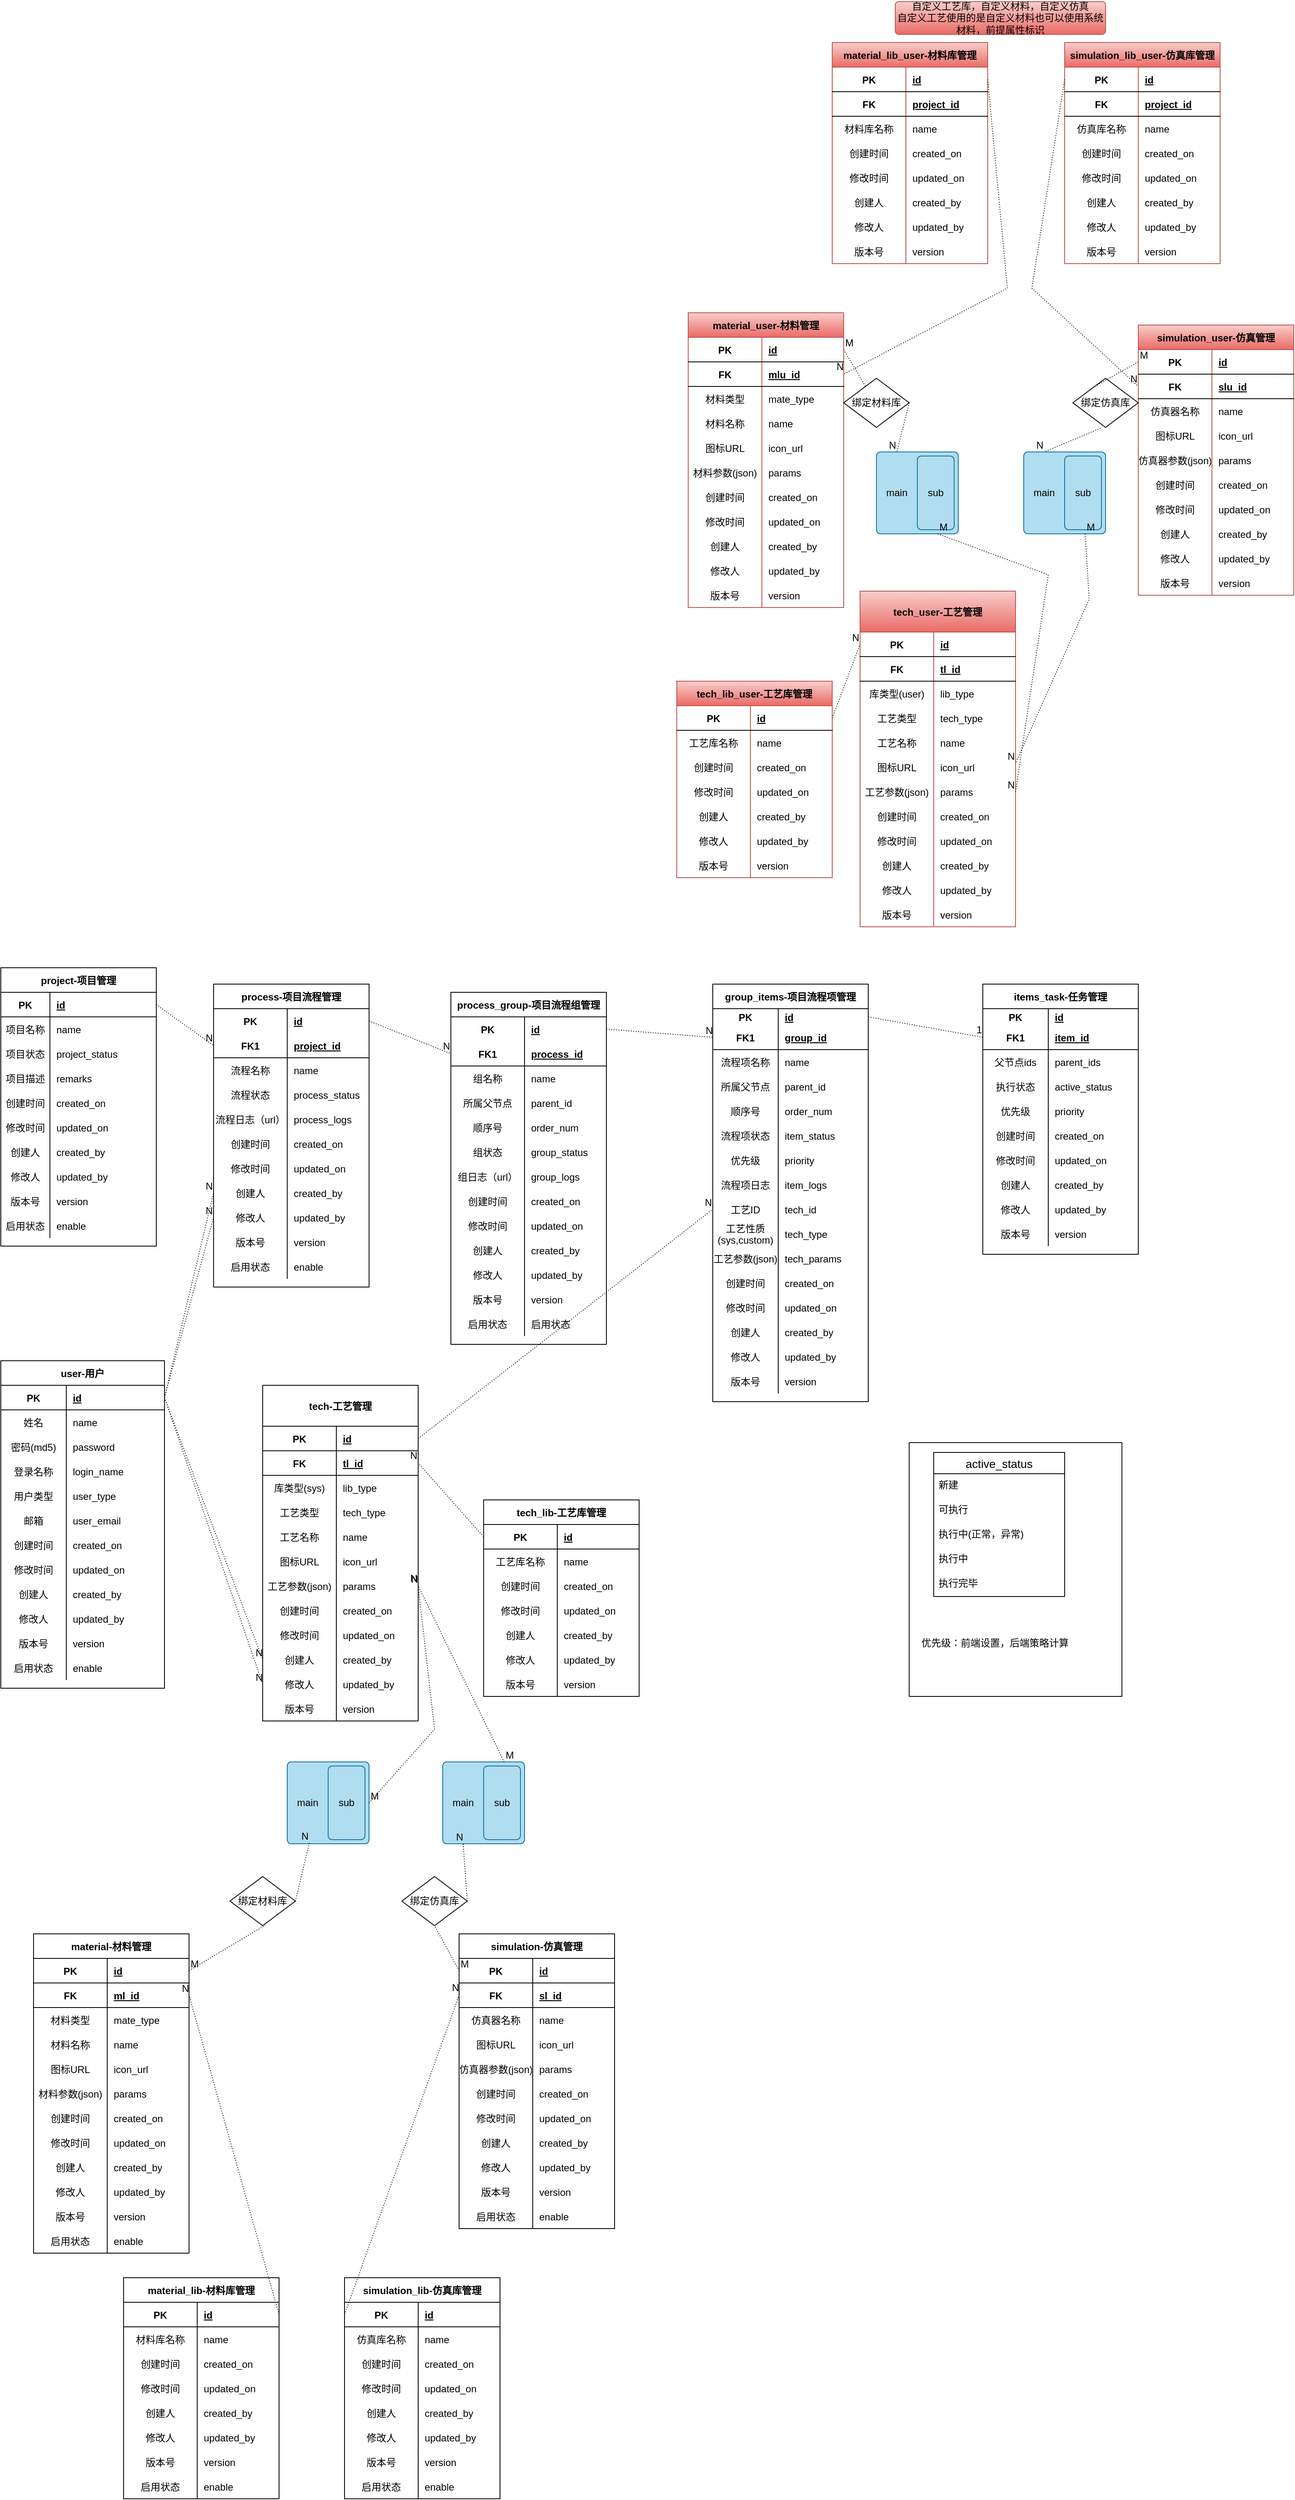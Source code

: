 <mxfile version="15.7.3" type="github">
  <diagram name="Page-1" id="efa7a0a1-bf9b-a30e-e6df-94a7791c09e9">
    <mxGraphModel dx="1350" dy="1974" grid="1" gridSize="10" guides="1" tooltips="1" connect="1" arrows="1" fold="1" page="1" pageScale="1" pageWidth="826" pageHeight="1169" background="#ffffff" math="0" shadow="0">
      <root>
        <mxCell id="0" />
        <mxCell id="1" parent="0" />
        <mxCell id="5AFQF3MTORODZiCQAGDJ-149" value="user-用户" style="shape=table;startSize=30;container=1;collapsible=1;childLayout=tableLayout;fixedRows=1;rowLines=0;fontStyle=1;align=center;resizeLast=1;" parent="1" vertex="1">
          <mxGeometry x="30" y="520" width="200" height="400" as="geometry" />
        </mxCell>
        <mxCell id="5AFQF3MTORODZiCQAGDJ-150" value="" style="shape=partialRectangle;collapsible=0;dropTarget=0;pointerEvents=0;fillColor=none;top=0;left=0;bottom=1;right=0;points=[[0,0.5],[1,0.5]];portConstraint=eastwest;" parent="5AFQF3MTORODZiCQAGDJ-149" vertex="1">
          <mxGeometry y="30" width="200" height="30" as="geometry" />
        </mxCell>
        <mxCell id="5AFQF3MTORODZiCQAGDJ-151" value="PK" style="shape=partialRectangle;connectable=0;fillColor=none;top=0;left=0;bottom=0;right=0;fontStyle=1;overflow=hidden;" parent="5AFQF3MTORODZiCQAGDJ-150" vertex="1">
          <mxGeometry width="80" height="30" as="geometry">
            <mxRectangle width="80" height="30" as="alternateBounds" />
          </mxGeometry>
        </mxCell>
        <mxCell id="5AFQF3MTORODZiCQAGDJ-152" value="id" style="shape=partialRectangle;connectable=0;fillColor=none;top=0;left=0;bottom=0;right=0;align=left;spacingLeft=6;fontStyle=5;overflow=hidden;" parent="5AFQF3MTORODZiCQAGDJ-150" vertex="1">
          <mxGeometry x="80" width="120" height="30" as="geometry">
            <mxRectangle width="120" height="30" as="alternateBounds" />
          </mxGeometry>
        </mxCell>
        <mxCell id="5AFQF3MTORODZiCQAGDJ-153" value="" style="shape=partialRectangle;collapsible=0;dropTarget=0;pointerEvents=0;fillColor=none;top=0;left=0;bottom=0;right=0;points=[[0,0.5],[1,0.5]];portConstraint=eastwest;" parent="5AFQF3MTORODZiCQAGDJ-149" vertex="1">
          <mxGeometry y="60" width="200" height="30" as="geometry" />
        </mxCell>
        <mxCell id="5AFQF3MTORODZiCQAGDJ-154" value="姓名" style="shape=partialRectangle;connectable=0;fillColor=none;top=0;left=0;bottom=0;right=0;editable=1;overflow=hidden;" parent="5AFQF3MTORODZiCQAGDJ-153" vertex="1">
          <mxGeometry width="80" height="30" as="geometry">
            <mxRectangle width="80" height="30" as="alternateBounds" />
          </mxGeometry>
        </mxCell>
        <mxCell id="5AFQF3MTORODZiCQAGDJ-155" value="name" style="shape=partialRectangle;connectable=0;fillColor=none;top=0;left=0;bottom=0;right=0;align=left;spacingLeft=6;overflow=hidden;" parent="5AFQF3MTORODZiCQAGDJ-153" vertex="1">
          <mxGeometry x="80" width="120" height="30" as="geometry">
            <mxRectangle width="120" height="30" as="alternateBounds" />
          </mxGeometry>
        </mxCell>
        <mxCell id="5AFQF3MTORODZiCQAGDJ-156" value="" style="shape=partialRectangle;collapsible=0;dropTarget=0;pointerEvents=0;fillColor=none;top=0;left=0;bottom=0;right=0;points=[[0,0.5],[1,0.5]];portConstraint=eastwest;" parent="5AFQF3MTORODZiCQAGDJ-149" vertex="1">
          <mxGeometry y="90" width="200" height="30" as="geometry" />
        </mxCell>
        <mxCell id="5AFQF3MTORODZiCQAGDJ-157" value="密码(md5)" style="shape=partialRectangle;connectable=0;fillColor=none;top=0;left=0;bottom=0;right=0;editable=1;overflow=hidden;" parent="5AFQF3MTORODZiCQAGDJ-156" vertex="1">
          <mxGeometry width="80" height="30" as="geometry">
            <mxRectangle width="80" height="30" as="alternateBounds" />
          </mxGeometry>
        </mxCell>
        <mxCell id="5AFQF3MTORODZiCQAGDJ-158" value="password" style="shape=partialRectangle;connectable=0;fillColor=none;top=0;left=0;bottom=0;right=0;align=left;spacingLeft=6;overflow=hidden;" parent="5AFQF3MTORODZiCQAGDJ-156" vertex="1">
          <mxGeometry x="80" width="120" height="30" as="geometry">
            <mxRectangle width="120" height="30" as="alternateBounds" />
          </mxGeometry>
        </mxCell>
        <mxCell id="5AFQF3MTORODZiCQAGDJ-159" value="" style="shape=partialRectangle;collapsible=0;dropTarget=0;pointerEvents=0;fillColor=none;top=0;left=0;bottom=0;right=0;points=[[0,0.5],[1,0.5]];portConstraint=eastwest;" parent="5AFQF3MTORODZiCQAGDJ-149" vertex="1">
          <mxGeometry y="120" width="200" height="30" as="geometry" />
        </mxCell>
        <mxCell id="5AFQF3MTORODZiCQAGDJ-160" value="登录名称" style="shape=partialRectangle;connectable=0;fillColor=none;top=0;left=0;bottom=0;right=0;editable=1;overflow=hidden;" parent="5AFQF3MTORODZiCQAGDJ-159" vertex="1">
          <mxGeometry width="80" height="30" as="geometry">
            <mxRectangle width="80" height="30" as="alternateBounds" />
          </mxGeometry>
        </mxCell>
        <mxCell id="5AFQF3MTORODZiCQAGDJ-161" value="login_name" style="shape=partialRectangle;connectable=0;fillColor=none;top=0;left=0;bottom=0;right=0;align=left;spacingLeft=6;overflow=hidden;" parent="5AFQF3MTORODZiCQAGDJ-159" vertex="1">
          <mxGeometry x="80" width="120" height="30" as="geometry">
            <mxRectangle width="120" height="30" as="alternateBounds" />
          </mxGeometry>
        </mxCell>
        <mxCell id="5AFQF3MTORODZiCQAGDJ-212" value="" style="shape=partialRectangle;collapsible=0;dropTarget=0;pointerEvents=0;fillColor=none;top=0;left=0;bottom=0;right=0;points=[[0,0.5],[1,0.5]];portConstraint=eastwest;" parent="5AFQF3MTORODZiCQAGDJ-149" vertex="1">
          <mxGeometry y="150" width="200" height="30" as="geometry" />
        </mxCell>
        <mxCell id="5AFQF3MTORODZiCQAGDJ-213" value="用户类型" style="shape=partialRectangle;connectable=0;fillColor=none;top=0;left=0;bottom=0;right=0;editable=1;overflow=hidden;" parent="5AFQF3MTORODZiCQAGDJ-212" vertex="1">
          <mxGeometry width="80" height="30" as="geometry">
            <mxRectangle width="80" height="30" as="alternateBounds" />
          </mxGeometry>
        </mxCell>
        <mxCell id="5AFQF3MTORODZiCQAGDJ-214" value="user_type" style="shape=partialRectangle;connectable=0;fillColor=none;top=0;left=0;bottom=0;right=0;align=left;spacingLeft=6;overflow=hidden;" parent="5AFQF3MTORODZiCQAGDJ-212" vertex="1">
          <mxGeometry x="80" width="120" height="30" as="geometry">
            <mxRectangle width="120" height="30" as="alternateBounds" />
          </mxGeometry>
        </mxCell>
        <mxCell id="5AFQF3MTORODZiCQAGDJ-306" value="" style="shape=partialRectangle;collapsible=0;dropTarget=0;pointerEvents=0;fillColor=none;top=0;left=0;bottom=0;right=0;points=[[0,0.5],[1,0.5]];portConstraint=eastwest;" parent="5AFQF3MTORODZiCQAGDJ-149" vertex="1">
          <mxGeometry y="180" width="200" height="30" as="geometry" />
        </mxCell>
        <mxCell id="5AFQF3MTORODZiCQAGDJ-307" value="邮箱" style="shape=partialRectangle;connectable=0;fillColor=none;top=0;left=0;bottom=0;right=0;editable=1;overflow=hidden;" parent="5AFQF3MTORODZiCQAGDJ-306" vertex="1">
          <mxGeometry width="80" height="30" as="geometry">
            <mxRectangle width="80" height="30" as="alternateBounds" />
          </mxGeometry>
        </mxCell>
        <mxCell id="5AFQF3MTORODZiCQAGDJ-308" value="user_email" style="shape=partialRectangle;connectable=0;fillColor=none;top=0;left=0;bottom=0;right=0;align=left;spacingLeft=6;overflow=hidden;" parent="5AFQF3MTORODZiCQAGDJ-306" vertex="1">
          <mxGeometry x="80" width="120" height="30" as="geometry">
            <mxRectangle width="120" height="30" as="alternateBounds" />
          </mxGeometry>
        </mxCell>
        <mxCell id="5AFQF3MTORODZiCQAGDJ-309" value="" style="shape=partialRectangle;collapsible=0;dropTarget=0;pointerEvents=0;fillColor=none;top=0;left=0;bottom=0;right=0;points=[[0,0.5],[1,0.5]];portConstraint=eastwest;" parent="5AFQF3MTORODZiCQAGDJ-149" vertex="1">
          <mxGeometry y="210" width="200" height="30" as="geometry" />
        </mxCell>
        <mxCell id="5AFQF3MTORODZiCQAGDJ-310" value="创建时间" style="shape=partialRectangle;connectable=0;fillColor=none;top=0;left=0;bottom=0;right=0;editable=1;overflow=hidden;" parent="5AFQF3MTORODZiCQAGDJ-309" vertex="1">
          <mxGeometry width="80" height="30" as="geometry">
            <mxRectangle width="80" height="30" as="alternateBounds" />
          </mxGeometry>
        </mxCell>
        <mxCell id="5AFQF3MTORODZiCQAGDJ-311" value="created_on" style="shape=partialRectangle;connectable=0;fillColor=none;top=0;left=0;bottom=0;right=0;align=left;spacingLeft=6;overflow=hidden;" parent="5AFQF3MTORODZiCQAGDJ-309" vertex="1">
          <mxGeometry x="80" width="120" height="30" as="geometry">
            <mxRectangle width="120" height="30" as="alternateBounds" />
          </mxGeometry>
        </mxCell>
        <mxCell id="5AFQF3MTORODZiCQAGDJ-312" value="" style="shape=partialRectangle;collapsible=0;dropTarget=0;pointerEvents=0;fillColor=none;top=0;left=0;bottom=0;right=0;points=[[0,0.5],[1,0.5]];portConstraint=eastwest;" parent="5AFQF3MTORODZiCQAGDJ-149" vertex="1">
          <mxGeometry y="240" width="200" height="30" as="geometry" />
        </mxCell>
        <mxCell id="5AFQF3MTORODZiCQAGDJ-313" value="修改时间" style="shape=partialRectangle;connectable=0;fillColor=none;top=0;left=0;bottom=0;right=0;editable=1;overflow=hidden;" parent="5AFQF3MTORODZiCQAGDJ-312" vertex="1">
          <mxGeometry width="80" height="30" as="geometry">
            <mxRectangle width="80" height="30" as="alternateBounds" />
          </mxGeometry>
        </mxCell>
        <mxCell id="5AFQF3MTORODZiCQAGDJ-314" value="updated_on" style="shape=partialRectangle;connectable=0;fillColor=none;top=0;left=0;bottom=0;right=0;align=left;spacingLeft=6;overflow=hidden;" parent="5AFQF3MTORODZiCQAGDJ-312" vertex="1">
          <mxGeometry x="80" width="120" height="30" as="geometry">
            <mxRectangle width="120" height="30" as="alternateBounds" />
          </mxGeometry>
        </mxCell>
        <mxCell id="5AFQF3MTORODZiCQAGDJ-323" value="" style="shape=partialRectangle;collapsible=0;dropTarget=0;pointerEvents=0;fillColor=none;top=0;left=0;bottom=0;right=0;points=[[0,0.5],[1,0.5]];portConstraint=eastwest;" parent="5AFQF3MTORODZiCQAGDJ-149" vertex="1">
          <mxGeometry y="270" width="200" height="30" as="geometry" />
        </mxCell>
        <mxCell id="5AFQF3MTORODZiCQAGDJ-324" value="创建人" style="shape=partialRectangle;connectable=0;fillColor=none;top=0;left=0;bottom=0;right=0;editable=1;overflow=hidden;" parent="5AFQF3MTORODZiCQAGDJ-323" vertex="1">
          <mxGeometry width="80" height="30" as="geometry">
            <mxRectangle width="80" height="30" as="alternateBounds" />
          </mxGeometry>
        </mxCell>
        <mxCell id="5AFQF3MTORODZiCQAGDJ-325" value="created_by" style="shape=partialRectangle;connectable=0;fillColor=none;top=0;left=0;bottom=0;right=0;align=left;spacingLeft=6;overflow=hidden;" parent="5AFQF3MTORODZiCQAGDJ-323" vertex="1">
          <mxGeometry x="80" width="120" height="30" as="geometry">
            <mxRectangle width="120" height="30" as="alternateBounds" />
          </mxGeometry>
        </mxCell>
        <mxCell id="5AFQF3MTORODZiCQAGDJ-326" value="" style="shape=partialRectangle;collapsible=0;dropTarget=0;pointerEvents=0;fillColor=none;top=0;left=0;bottom=0;right=0;points=[[0,0.5],[1,0.5]];portConstraint=eastwest;" parent="5AFQF3MTORODZiCQAGDJ-149" vertex="1">
          <mxGeometry y="300" width="200" height="30" as="geometry" />
        </mxCell>
        <mxCell id="5AFQF3MTORODZiCQAGDJ-327" value="修改人" style="shape=partialRectangle;connectable=0;fillColor=none;top=0;left=0;bottom=0;right=0;editable=1;overflow=hidden;" parent="5AFQF3MTORODZiCQAGDJ-326" vertex="1">
          <mxGeometry width="80" height="30" as="geometry">
            <mxRectangle width="80" height="30" as="alternateBounds" />
          </mxGeometry>
        </mxCell>
        <mxCell id="5AFQF3MTORODZiCQAGDJ-328" value="updated_by" style="shape=partialRectangle;connectable=0;fillColor=none;top=0;left=0;bottom=0;right=0;align=left;spacingLeft=6;overflow=hidden;" parent="5AFQF3MTORODZiCQAGDJ-326" vertex="1">
          <mxGeometry x="80" width="120" height="30" as="geometry">
            <mxRectangle width="120" height="30" as="alternateBounds" />
          </mxGeometry>
        </mxCell>
        <mxCell id="5AFQF3MTORODZiCQAGDJ-315" value="" style="shape=partialRectangle;collapsible=0;dropTarget=0;pointerEvents=0;fillColor=none;top=0;left=0;bottom=0;right=0;points=[[0,0.5],[1,0.5]];portConstraint=eastwest;" parent="5AFQF3MTORODZiCQAGDJ-149" vertex="1">
          <mxGeometry y="330" width="200" height="30" as="geometry" />
        </mxCell>
        <mxCell id="5AFQF3MTORODZiCQAGDJ-316" value="版本号" style="shape=partialRectangle;connectable=0;fillColor=none;top=0;left=0;bottom=0;right=0;editable=1;overflow=hidden;" parent="5AFQF3MTORODZiCQAGDJ-315" vertex="1">
          <mxGeometry width="80" height="30" as="geometry">
            <mxRectangle width="80" height="30" as="alternateBounds" />
          </mxGeometry>
        </mxCell>
        <mxCell id="5AFQF3MTORODZiCQAGDJ-317" value="version" style="shape=partialRectangle;connectable=0;fillColor=none;top=0;left=0;bottom=0;right=0;align=left;spacingLeft=6;overflow=hidden;" parent="5AFQF3MTORODZiCQAGDJ-315" vertex="1">
          <mxGeometry x="80" width="120" height="30" as="geometry">
            <mxRectangle width="120" height="30" as="alternateBounds" />
          </mxGeometry>
        </mxCell>
        <mxCell id="dZR4hdubqBpOCBKb2a_B-413" value="" style="shape=partialRectangle;collapsible=0;dropTarget=0;pointerEvents=0;fillColor=none;top=0;left=0;bottom=0;right=0;points=[[0,0.5],[1,0.5]];portConstraint=eastwest;" vertex="1" parent="5AFQF3MTORODZiCQAGDJ-149">
          <mxGeometry y="360" width="200" height="30" as="geometry" />
        </mxCell>
        <mxCell id="dZR4hdubqBpOCBKb2a_B-414" value="启用状态" style="shape=partialRectangle;connectable=0;fillColor=none;top=0;left=0;bottom=0;right=0;editable=1;overflow=hidden;" vertex="1" parent="dZR4hdubqBpOCBKb2a_B-413">
          <mxGeometry width="80" height="30" as="geometry">
            <mxRectangle width="80" height="30" as="alternateBounds" />
          </mxGeometry>
        </mxCell>
        <mxCell id="dZR4hdubqBpOCBKb2a_B-415" value="enable" style="shape=partialRectangle;connectable=0;fillColor=none;top=0;left=0;bottom=0;right=0;align=left;spacingLeft=6;overflow=hidden;" vertex="1" parent="dZR4hdubqBpOCBKb2a_B-413">
          <mxGeometry x="80" width="120" height="30" as="geometry">
            <mxRectangle width="120" height="30" as="alternateBounds" />
          </mxGeometry>
        </mxCell>
        <mxCell id="5AFQF3MTORODZiCQAGDJ-329" value="project-项目管理" style="shape=table;startSize=30;container=1;collapsible=1;childLayout=tableLayout;fixedRows=1;rowLines=0;fontStyle=1;align=center;resizeLast=1;" parent="1" vertex="1">
          <mxGeometry x="30" y="40" width="190" height="340" as="geometry" />
        </mxCell>
        <mxCell id="5AFQF3MTORODZiCQAGDJ-330" value="" style="shape=partialRectangle;collapsible=0;dropTarget=0;pointerEvents=0;fillColor=none;top=0;left=0;bottom=1;right=0;points=[[0,0.5],[1,0.5]];portConstraint=eastwest;" parent="5AFQF3MTORODZiCQAGDJ-329" vertex="1">
          <mxGeometry y="30" width="190" height="30" as="geometry" />
        </mxCell>
        <mxCell id="5AFQF3MTORODZiCQAGDJ-331" value="PK" style="shape=partialRectangle;connectable=0;fillColor=none;top=0;left=0;bottom=0;right=0;fontStyle=1;overflow=hidden;" parent="5AFQF3MTORODZiCQAGDJ-330" vertex="1">
          <mxGeometry width="60" height="30" as="geometry">
            <mxRectangle width="60" height="30" as="alternateBounds" />
          </mxGeometry>
        </mxCell>
        <mxCell id="5AFQF3MTORODZiCQAGDJ-332" value="id" style="shape=partialRectangle;connectable=0;fillColor=none;top=0;left=0;bottom=0;right=0;align=left;spacingLeft=6;fontStyle=5;overflow=hidden;" parent="5AFQF3MTORODZiCQAGDJ-330" vertex="1">
          <mxGeometry x="60" width="130" height="30" as="geometry">
            <mxRectangle width="130" height="30" as="alternateBounds" />
          </mxGeometry>
        </mxCell>
        <mxCell id="5AFQF3MTORODZiCQAGDJ-333" value="" style="shape=partialRectangle;collapsible=0;dropTarget=0;pointerEvents=0;fillColor=none;top=0;left=0;bottom=0;right=0;points=[[0,0.5],[1,0.5]];portConstraint=eastwest;" parent="5AFQF3MTORODZiCQAGDJ-329" vertex="1">
          <mxGeometry y="60" width="190" height="30" as="geometry" />
        </mxCell>
        <mxCell id="5AFQF3MTORODZiCQAGDJ-334" value="项目名称" style="shape=partialRectangle;connectable=0;fillColor=none;top=0;left=0;bottom=0;right=0;editable=1;overflow=hidden;" parent="5AFQF3MTORODZiCQAGDJ-333" vertex="1">
          <mxGeometry width="60" height="30" as="geometry">
            <mxRectangle width="60" height="30" as="alternateBounds" />
          </mxGeometry>
        </mxCell>
        <mxCell id="5AFQF3MTORODZiCQAGDJ-335" value="name" style="shape=partialRectangle;connectable=0;fillColor=none;top=0;left=0;bottom=0;right=0;align=left;spacingLeft=6;overflow=hidden;" parent="5AFQF3MTORODZiCQAGDJ-333" vertex="1">
          <mxGeometry x="60" width="130" height="30" as="geometry">
            <mxRectangle width="130" height="30" as="alternateBounds" />
          </mxGeometry>
        </mxCell>
        <mxCell id="5AFQF3MTORODZiCQAGDJ-336" value="" style="shape=partialRectangle;collapsible=0;dropTarget=0;pointerEvents=0;fillColor=none;top=0;left=0;bottom=0;right=0;points=[[0,0.5],[1,0.5]];portConstraint=eastwest;" parent="5AFQF3MTORODZiCQAGDJ-329" vertex="1">
          <mxGeometry y="90" width="190" height="30" as="geometry" />
        </mxCell>
        <mxCell id="5AFQF3MTORODZiCQAGDJ-337" value="项目状态" style="shape=partialRectangle;connectable=0;fillColor=none;top=0;left=0;bottom=0;right=0;editable=1;overflow=hidden;" parent="5AFQF3MTORODZiCQAGDJ-336" vertex="1">
          <mxGeometry width="60" height="30" as="geometry">
            <mxRectangle width="60" height="30" as="alternateBounds" />
          </mxGeometry>
        </mxCell>
        <mxCell id="5AFQF3MTORODZiCQAGDJ-338" value="project_status" style="shape=partialRectangle;connectable=0;fillColor=none;top=0;left=0;bottom=0;right=0;align=left;spacingLeft=6;overflow=hidden;" parent="5AFQF3MTORODZiCQAGDJ-336" vertex="1">
          <mxGeometry x="60" width="130" height="30" as="geometry">
            <mxRectangle width="130" height="30" as="alternateBounds" />
          </mxGeometry>
        </mxCell>
        <mxCell id="5AFQF3MTORODZiCQAGDJ-339" value="" style="shape=partialRectangle;collapsible=0;dropTarget=0;pointerEvents=0;fillColor=none;top=0;left=0;bottom=0;right=0;points=[[0,0.5],[1,0.5]];portConstraint=eastwest;" parent="5AFQF3MTORODZiCQAGDJ-329" vertex="1">
          <mxGeometry y="120" width="190" height="30" as="geometry" />
        </mxCell>
        <mxCell id="5AFQF3MTORODZiCQAGDJ-340" value="项目描述" style="shape=partialRectangle;connectable=0;fillColor=none;top=0;left=0;bottom=0;right=0;editable=1;overflow=hidden;" parent="5AFQF3MTORODZiCQAGDJ-339" vertex="1">
          <mxGeometry width="60" height="30" as="geometry">
            <mxRectangle width="60" height="30" as="alternateBounds" />
          </mxGeometry>
        </mxCell>
        <mxCell id="5AFQF3MTORODZiCQAGDJ-341" value="remarks" style="shape=partialRectangle;connectable=0;fillColor=none;top=0;left=0;bottom=0;right=0;align=left;spacingLeft=6;overflow=hidden;" parent="5AFQF3MTORODZiCQAGDJ-339" vertex="1">
          <mxGeometry x="60" width="130" height="30" as="geometry">
            <mxRectangle width="130" height="30" as="alternateBounds" />
          </mxGeometry>
        </mxCell>
        <mxCell id="5AFQF3MTORODZiCQAGDJ-348" value="" style="shape=partialRectangle;collapsible=0;dropTarget=0;pointerEvents=0;fillColor=none;top=0;left=0;bottom=0;right=0;points=[[0,0.5],[1,0.5]];portConstraint=eastwest;" parent="5AFQF3MTORODZiCQAGDJ-329" vertex="1">
          <mxGeometry y="150" width="190" height="30" as="geometry" />
        </mxCell>
        <mxCell id="5AFQF3MTORODZiCQAGDJ-349" value="创建时间" style="shape=partialRectangle;connectable=0;fillColor=none;top=0;left=0;bottom=0;right=0;editable=1;overflow=hidden;" parent="5AFQF3MTORODZiCQAGDJ-348" vertex="1">
          <mxGeometry width="60" height="30" as="geometry">
            <mxRectangle width="60" height="30" as="alternateBounds" />
          </mxGeometry>
        </mxCell>
        <mxCell id="5AFQF3MTORODZiCQAGDJ-350" value="created_on" style="shape=partialRectangle;connectable=0;fillColor=none;top=0;left=0;bottom=0;right=0;align=left;spacingLeft=6;overflow=hidden;" parent="5AFQF3MTORODZiCQAGDJ-348" vertex="1">
          <mxGeometry x="60" width="130" height="30" as="geometry">
            <mxRectangle width="130" height="30" as="alternateBounds" />
          </mxGeometry>
        </mxCell>
        <mxCell id="5AFQF3MTORODZiCQAGDJ-351" value="" style="shape=partialRectangle;collapsible=0;dropTarget=0;pointerEvents=0;fillColor=none;top=0;left=0;bottom=0;right=0;points=[[0,0.5],[1,0.5]];portConstraint=eastwest;" parent="5AFQF3MTORODZiCQAGDJ-329" vertex="1">
          <mxGeometry y="180" width="190" height="30" as="geometry" />
        </mxCell>
        <mxCell id="5AFQF3MTORODZiCQAGDJ-352" value="修改时间" style="shape=partialRectangle;connectable=0;fillColor=none;top=0;left=0;bottom=0;right=0;editable=1;overflow=hidden;" parent="5AFQF3MTORODZiCQAGDJ-351" vertex="1">
          <mxGeometry width="60" height="30" as="geometry">
            <mxRectangle width="60" height="30" as="alternateBounds" />
          </mxGeometry>
        </mxCell>
        <mxCell id="5AFQF3MTORODZiCQAGDJ-353" value="updated_on" style="shape=partialRectangle;connectable=0;fillColor=none;top=0;left=0;bottom=0;right=0;align=left;spacingLeft=6;overflow=hidden;" parent="5AFQF3MTORODZiCQAGDJ-351" vertex="1">
          <mxGeometry x="60" width="130" height="30" as="geometry">
            <mxRectangle width="130" height="30" as="alternateBounds" />
          </mxGeometry>
        </mxCell>
        <mxCell id="5AFQF3MTORODZiCQAGDJ-354" value="" style="shape=partialRectangle;collapsible=0;dropTarget=0;pointerEvents=0;fillColor=none;top=0;left=0;bottom=0;right=0;points=[[0,0.5],[1,0.5]];portConstraint=eastwest;" parent="5AFQF3MTORODZiCQAGDJ-329" vertex="1">
          <mxGeometry y="210" width="190" height="30" as="geometry" />
        </mxCell>
        <mxCell id="5AFQF3MTORODZiCQAGDJ-355" value="创建人" style="shape=partialRectangle;connectable=0;fillColor=none;top=0;left=0;bottom=0;right=0;editable=1;overflow=hidden;" parent="5AFQF3MTORODZiCQAGDJ-354" vertex="1">
          <mxGeometry width="60" height="30" as="geometry">
            <mxRectangle width="60" height="30" as="alternateBounds" />
          </mxGeometry>
        </mxCell>
        <mxCell id="5AFQF3MTORODZiCQAGDJ-356" value="created_by" style="shape=partialRectangle;connectable=0;fillColor=none;top=0;left=0;bottom=0;right=0;align=left;spacingLeft=6;overflow=hidden;" parent="5AFQF3MTORODZiCQAGDJ-354" vertex="1">
          <mxGeometry x="60" width="130" height="30" as="geometry">
            <mxRectangle width="130" height="30" as="alternateBounds" />
          </mxGeometry>
        </mxCell>
        <mxCell id="5AFQF3MTORODZiCQAGDJ-357" value="" style="shape=partialRectangle;collapsible=0;dropTarget=0;pointerEvents=0;fillColor=none;top=0;left=0;bottom=0;right=0;points=[[0,0.5],[1,0.5]];portConstraint=eastwest;" parent="5AFQF3MTORODZiCQAGDJ-329" vertex="1">
          <mxGeometry y="240" width="190" height="30" as="geometry" />
        </mxCell>
        <mxCell id="5AFQF3MTORODZiCQAGDJ-358" value="修改人" style="shape=partialRectangle;connectable=0;fillColor=none;top=0;left=0;bottom=0;right=0;editable=1;overflow=hidden;" parent="5AFQF3MTORODZiCQAGDJ-357" vertex="1">
          <mxGeometry width="60" height="30" as="geometry">
            <mxRectangle width="60" height="30" as="alternateBounds" />
          </mxGeometry>
        </mxCell>
        <mxCell id="5AFQF3MTORODZiCQAGDJ-359" value="updated_by" style="shape=partialRectangle;connectable=0;fillColor=none;top=0;left=0;bottom=0;right=0;align=left;spacingLeft=6;overflow=hidden;" parent="5AFQF3MTORODZiCQAGDJ-357" vertex="1">
          <mxGeometry x="60" width="130" height="30" as="geometry">
            <mxRectangle width="130" height="30" as="alternateBounds" />
          </mxGeometry>
        </mxCell>
        <mxCell id="5AFQF3MTORODZiCQAGDJ-360" value="" style="shape=partialRectangle;collapsible=0;dropTarget=0;pointerEvents=0;fillColor=none;top=0;left=0;bottom=0;right=0;points=[[0,0.5],[1,0.5]];portConstraint=eastwest;" parent="5AFQF3MTORODZiCQAGDJ-329" vertex="1">
          <mxGeometry y="270" width="190" height="30" as="geometry" />
        </mxCell>
        <mxCell id="5AFQF3MTORODZiCQAGDJ-361" value="版本号" style="shape=partialRectangle;connectable=0;fillColor=none;top=0;left=0;bottom=0;right=0;editable=1;overflow=hidden;" parent="5AFQF3MTORODZiCQAGDJ-360" vertex="1">
          <mxGeometry width="60" height="30" as="geometry">
            <mxRectangle width="60" height="30" as="alternateBounds" />
          </mxGeometry>
        </mxCell>
        <mxCell id="5AFQF3MTORODZiCQAGDJ-362" value="version" style="shape=partialRectangle;connectable=0;fillColor=none;top=0;left=0;bottom=0;right=0;align=left;spacingLeft=6;overflow=hidden;" parent="5AFQF3MTORODZiCQAGDJ-360" vertex="1">
          <mxGeometry x="60" width="130" height="30" as="geometry">
            <mxRectangle width="130" height="30" as="alternateBounds" />
          </mxGeometry>
        </mxCell>
        <mxCell id="dZR4hdubqBpOCBKb2a_B-393" value="" style="shape=partialRectangle;collapsible=0;dropTarget=0;pointerEvents=0;fillColor=none;top=0;left=0;bottom=0;right=0;points=[[0,0.5],[1,0.5]];portConstraint=eastwest;" vertex="1" parent="5AFQF3MTORODZiCQAGDJ-329">
          <mxGeometry y="300" width="190" height="30" as="geometry" />
        </mxCell>
        <mxCell id="dZR4hdubqBpOCBKb2a_B-394" value="启用状态" style="shape=partialRectangle;connectable=0;fillColor=none;top=0;left=0;bottom=0;right=0;editable=1;overflow=hidden;" vertex="1" parent="dZR4hdubqBpOCBKb2a_B-393">
          <mxGeometry width="60" height="30" as="geometry">
            <mxRectangle width="60" height="30" as="alternateBounds" />
          </mxGeometry>
        </mxCell>
        <mxCell id="dZR4hdubqBpOCBKb2a_B-395" value="enable" style="shape=partialRectangle;connectable=0;fillColor=none;top=0;left=0;bottom=0;right=0;align=left;spacingLeft=6;overflow=hidden;" vertex="1" parent="dZR4hdubqBpOCBKb2a_B-393">
          <mxGeometry x="60" width="130" height="30" as="geometry">
            <mxRectangle width="130" height="30" as="alternateBounds" />
          </mxGeometry>
        </mxCell>
        <mxCell id="5AFQF3MTORODZiCQAGDJ-369" value="material-材料管理" style="shape=table;startSize=30;container=1;collapsible=1;childLayout=tableLayout;fixedRows=1;rowLines=0;fontStyle=1;align=center;resizeLast=1;" parent="1" vertex="1">
          <mxGeometry x="70" y="1220" width="190" height="390" as="geometry" />
        </mxCell>
        <mxCell id="5AFQF3MTORODZiCQAGDJ-370" value="" style="shape=partialRectangle;collapsible=0;dropTarget=0;pointerEvents=0;fillColor=none;top=0;left=0;bottom=1;right=0;points=[[0,0.5],[1,0.5]];portConstraint=eastwest;" parent="5AFQF3MTORODZiCQAGDJ-369" vertex="1">
          <mxGeometry y="30" width="190" height="30" as="geometry" />
        </mxCell>
        <mxCell id="5AFQF3MTORODZiCQAGDJ-371" value="PK" style="shape=partialRectangle;connectable=0;fillColor=none;top=0;left=0;bottom=0;right=0;fontStyle=1;overflow=hidden;" parent="5AFQF3MTORODZiCQAGDJ-370" vertex="1">
          <mxGeometry width="90" height="30" as="geometry">
            <mxRectangle width="90" height="30" as="alternateBounds" />
          </mxGeometry>
        </mxCell>
        <mxCell id="5AFQF3MTORODZiCQAGDJ-372" value="id" style="shape=partialRectangle;connectable=0;fillColor=none;top=0;left=0;bottom=0;right=0;align=left;spacingLeft=6;fontStyle=5;overflow=hidden;" parent="5AFQF3MTORODZiCQAGDJ-370" vertex="1">
          <mxGeometry x="90" width="100" height="30" as="geometry">
            <mxRectangle width="100" height="30" as="alternateBounds" />
          </mxGeometry>
        </mxCell>
        <mxCell id="5AFQF3MTORODZiCQAGDJ-652" value="" style="shape=partialRectangle;collapsible=0;dropTarget=0;pointerEvents=0;fillColor=none;top=0;left=0;bottom=1;right=0;points=[[0,0.5],[1,0.5]];portConstraint=eastwest;" parent="5AFQF3MTORODZiCQAGDJ-369" vertex="1">
          <mxGeometry y="60" width="190" height="30" as="geometry" />
        </mxCell>
        <mxCell id="5AFQF3MTORODZiCQAGDJ-653" value="FK" style="shape=partialRectangle;connectable=0;fillColor=none;top=0;left=0;bottom=0;right=0;fontStyle=1;overflow=hidden;" parent="5AFQF3MTORODZiCQAGDJ-652" vertex="1">
          <mxGeometry width="90" height="30" as="geometry">
            <mxRectangle width="90" height="30" as="alternateBounds" />
          </mxGeometry>
        </mxCell>
        <mxCell id="5AFQF3MTORODZiCQAGDJ-654" value="ml_id" style="shape=partialRectangle;connectable=0;fillColor=none;top=0;left=0;bottom=0;right=0;align=left;spacingLeft=6;fontStyle=5;overflow=hidden;" parent="5AFQF3MTORODZiCQAGDJ-652" vertex="1">
          <mxGeometry x="90" width="100" height="30" as="geometry">
            <mxRectangle width="100" height="30" as="alternateBounds" />
          </mxGeometry>
        </mxCell>
        <mxCell id="5AFQF3MTORODZiCQAGDJ-398" value="" style="shape=partialRectangle;collapsible=0;dropTarget=0;pointerEvents=0;fillColor=none;top=0;left=0;bottom=0;right=0;points=[[0,0.5],[1,0.5]];portConstraint=eastwest;" parent="5AFQF3MTORODZiCQAGDJ-369" vertex="1">
          <mxGeometry y="90" width="190" height="30" as="geometry" />
        </mxCell>
        <mxCell id="5AFQF3MTORODZiCQAGDJ-399" value="材料类型" style="shape=partialRectangle;connectable=0;fillColor=none;top=0;left=0;bottom=0;right=0;editable=1;overflow=hidden;" parent="5AFQF3MTORODZiCQAGDJ-398" vertex="1">
          <mxGeometry width="90" height="30" as="geometry">
            <mxRectangle width="90" height="30" as="alternateBounds" />
          </mxGeometry>
        </mxCell>
        <mxCell id="5AFQF3MTORODZiCQAGDJ-400" value="mate_type" style="shape=partialRectangle;connectable=0;fillColor=none;top=0;left=0;bottom=0;right=0;align=left;spacingLeft=6;overflow=hidden;" parent="5AFQF3MTORODZiCQAGDJ-398" vertex="1">
          <mxGeometry x="90" width="100" height="30" as="geometry">
            <mxRectangle width="100" height="30" as="alternateBounds" />
          </mxGeometry>
        </mxCell>
        <mxCell id="5AFQF3MTORODZiCQAGDJ-376" value="" style="shape=partialRectangle;collapsible=0;dropTarget=0;pointerEvents=0;fillColor=none;top=0;left=0;bottom=0;right=0;points=[[0,0.5],[1,0.5]];portConstraint=eastwest;" parent="5AFQF3MTORODZiCQAGDJ-369" vertex="1">
          <mxGeometry y="120" width="190" height="30" as="geometry" />
        </mxCell>
        <mxCell id="5AFQF3MTORODZiCQAGDJ-377" value="材料名称" style="shape=partialRectangle;connectable=0;fillColor=none;top=0;left=0;bottom=0;right=0;editable=1;overflow=hidden;" parent="5AFQF3MTORODZiCQAGDJ-376" vertex="1">
          <mxGeometry width="90" height="30" as="geometry">
            <mxRectangle width="90" height="30" as="alternateBounds" />
          </mxGeometry>
        </mxCell>
        <mxCell id="5AFQF3MTORODZiCQAGDJ-378" value="name" style="shape=partialRectangle;connectable=0;fillColor=none;top=0;left=0;bottom=0;right=0;align=left;spacingLeft=6;overflow=hidden;" parent="5AFQF3MTORODZiCQAGDJ-376" vertex="1">
          <mxGeometry x="90" width="100" height="30" as="geometry">
            <mxRectangle width="100" height="30" as="alternateBounds" />
          </mxGeometry>
        </mxCell>
        <mxCell id="5AFQF3MTORODZiCQAGDJ-463" value="" style="shape=partialRectangle;collapsible=0;dropTarget=0;pointerEvents=0;fillColor=none;top=0;left=0;bottom=0;right=0;points=[[0,0.5],[1,0.5]];portConstraint=eastwest;" parent="5AFQF3MTORODZiCQAGDJ-369" vertex="1">
          <mxGeometry y="150" width="190" height="30" as="geometry" />
        </mxCell>
        <mxCell id="5AFQF3MTORODZiCQAGDJ-464" value="图标URL" style="shape=partialRectangle;connectable=0;fillColor=none;top=0;left=0;bottom=0;right=0;editable=1;overflow=hidden;" parent="5AFQF3MTORODZiCQAGDJ-463" vertex="1">
          <mxGeometry width="90" height="30" as="geometry">
            <mxRectangle width="90" height="30" as="alternateBounds" />
          </mxGeometry>
        </mxCell>
        <mxCell id="5AFQF3MTORODZiCQAGDJ-465" value="icon_url" style="shape=partialRectangle;connectable=0;fillColor=none;top=0;left=0;bottom=0;right=0;align=left;spacingLeft=6;overflow=hidden;" parent="5AFQF3MTORODZiCQAGDJ-463" vertex="1">
          <mxGeometry x="90" width="100" height="30" as="geometry">
            <mxRectangle width="100" height="30" as="alternateBounds" />
          </mxGeometry>
        </mxCell>
        <mxCell id="5AFQF3MTORODZiCQAGDJ-379" value="" style="shape=partialRectangle;collapsible=0;dropTarget=0;pointerEvents=0;fillColor=none;top=0;left=0;bottom=0;right=0;points=[[0,0.5],[1,0.5]];portConstraint=eastwest;" parent="5AFQF3MTORODZiCQAGDJ-369" vertex="1">
          <mxGeometry y="180" width="190" height="30" as="geometry" />
        </mxCell>
        <mxCell id="5AFQF3MTORODZiCQAGDJ-380" value="材料参数(json)" style="shape=partialRectangle;connectable=0;fillColor=none;top=0;left=0;bottom=0;right=0;editable=1;overflow=hidden;" parent="5AFQF3MTORODZiCQAGDJ-379" vertex="1">
          <mxGeometry width="90" height="30" as="geometry">
            <mxRectangle width="90" height="30" as="alternateBounds" />
          </mxGeometry>
        </mxCell>
        <mxCell id="5AFQF3MTORODZiCQAGDJ-381" value="params" style="shape=partialRectangle;connectable=0;fillColor=none;top=0;left=0;bottom=0;right=0;align=left;spacingLeft=6;overflow=hidden;" parent="5AFQF3MTORODZiCQAGDJ-379" vertex="1">
          <mxGeometry x="90" width="100" height="30" as="geometry">
            <mxRectangle width="100" height="30" as="alternateBounds" />
          </mxGeometry>
        </mxCell>
        <mxCell id="5AFQF3MTORODZiCQAGDJ-382" value="" style="shape=partialRectangle;collapsible=0;dropTarget=0;pointerEvents=0;fillColor=none;top=0;left=0;bottom=0;right=0;points=[[0,0.5],[1,0.5]];portConstraint=eastwest;" parent="5AFQF3MTORODZiCQAGDJ-369" vertex="1">
          <mxGeometry y="210" width="190" height="30" as="geometry" />
        </mxCell>
        <mxCell id="5AFQF3MTORODZiCQAGDJ-383" value="创建时间" style="shape=partialRectangle;connectable=0;fillColor=none;top=0;left=0;bottom=0;right=0;editable=1;overflow=hidden;" parent="5AFQF3MTORODZiCQAGDJ-382" vertex="1">
          <mxGeometry width="90" height="30" as="geometry">
            <mxRectangle width="90" height="30" as="alternateBounds" />
          </mxGeometry>
        </mxCell>
        <mxCell id="5AFQF3MTORODZiCQAGDJ-384" value="created_on" style="shape=partialRectangle;connectable=0;fillColor=none;top=0;left=0;bottom=0;right=0;align=left;spacingLeft=6;overflow=hidden;" parent="5AFQF3MTORODZiCQAGDJ-382" vertex="1">
          <mxGeometry x="90" width="100" height="30" as="geometry">
            <mxRectangle width="100" height="30" as="alternateBounds" />
          </mxGeometry>
        </mxCell>
        <mxCell id="5AFQF3MTORODZiCQAGDJ-385" value="" style="shape=partialRectangle;collapsible=0;dropTarget=0;pointerEvents=0;fillColor=none;top=0;left=0;bottom=0;right=0;points=[[0,0.5],[1,0.5]];portConstraint=eastwest;" parent="5AFQF3MTORODZiCQAGDJ-369" vertex="1">
          <mxGeometry y="240" width="190" height="30" as="geometry" />
        </mxCell>
        <mxCell id="5AFQF3MTORODZiCQAGDJ-386" value="修改时间" style="shape=partialRectangle;connectable=0;fillColor=none;top=0;left=0;bottom=0;right=0;editable=1;overflow=hidden;" parent="5AFQF3MTORODZiCQAGDJ-385" vertex="1">
          <mxGeometry width="90" height="30" as="geometry">
            <mxRectangle width="90" height="30" as="alternateBounds" />
          </mxGeometry>
        </mxCell>
        <mxCell id="5AFQF3MTORODZiCQAGDJ-387" value="updated_on" style="shape=partialRectangle;connectable=0;fillColor=none;top=0;left=0;bottom=0;right=0;align=left;spacingLeft=6;overflow=hidden;" parent="5AFQF3MTORODZiCQAGDJ-385" vertex="1">
          <mxGeometry x="90" width="100" height="30" as="geometry">
            <mxRectangle width="100" height="30" as="alternateBounds" />
          </mxGeometry>
        </mxCell>
        <mxCell id="5AFQF3MTORODZiCQAGDJ-388" value="" style="shape=partialRectangle;collapsible=0;dropTarget=0;pointerEvents=0;fillColor=none;top=0;left=0;bottom=0;right=0;points=[[0,0.5],[1,0.5]];portConstraint=eastwest;" parent="5AFQF3MTORODZiCQAGDJ-369" vertex="1">
          <mxGeometry y="270" width="190" height="30" as="geometry" />
        </mxCell>
        <mxCell id="5AFQF3MTORODZiCQAGDJ-389" value="创建人" style="shape=partialRectangle;connectable=0;fillColor=none;top=0;left=0;bottom=0;right=0;editable=1;overflow=hidden;" parent="5AFQF3MTORODZiCQAGDJ-388" vertex="1">
          <mxGeometry width="90" height="30" as="geometry">
            <mxRectangle width="90" height="30" as="alternateBounds" />
          </mxGeometry>
        </mxCell>
        <mxCell id="5AFQF3MTORODZiCQAGDJ-390" value="created_by" style="shape=partialRectangle;connectable=0;fillColor=none;top=0;left=0;bottom=0;right=0;align=left;spacingLeft=6;overflow=hidden;" parent="5AFQF3MTORODZiCQAGDJ-388" vertex="1">
          <mxGeometry x="90" width="100" height="30" as="geometry">
            <mxRectangle width="100" height="30" as="alternateBounds" />
          </mxGeometry>
        </mxCell>
        <mxCell id="5AFQF3MTORODZiCQAGDJ-391" value="" style="shape=partialRectangle;collapsible=0;dropTarget=0;pointerEvents=0;fillColor=none;top=0;left=0;bottom=0;right=0;points=[[0,0.5],[1,0.5]];portConstraint=eastwest;" parent="5AFQF3MTORODZiCQAGDJ-369" vertex="1">
          <mxGeometry y="300" width="190" height="30" as="geometry" />
        </mxCell>
        <mxCell id="5AFQF3MTORODZiCQAGDJ-392" value="修改人" style="shape=partialRectangle;connectable=0;fillColor=none;top=0;left=0;bottom=0;right=0;editable=1;overflow=hidden;" parent="5AFQF3MTORODZiCQAGDJ-391" vertex="1">
          <mxGeometry width="90" height="30" as="geometry">
            <mxRectangle width="90" height="30" as="alternateBounds" />
          </mxGeometry>
        </mxCell>
        <mxCell id="5AFQF3MTORODZiCQAGDJ-393" value="updated_by" style="shape=partialRectangle;connectable=0;fillColor=none;top=0;left=0;bottom=0;right=0;align=left;spacingLeft=6;overflow=hidden;" parent="5AFQF3MTORODZiCQAGDJ-391" vertex="1">
          <mxGeometry x="90" width="100" height="30" as="geometry">
            <mxRectangle width="100" height="30" as="alternateBounds" />
          </mxGeometry>
        </mxCell>
        <mxCell id="5AFQF3MTORODZiCQAGDJ-394" value="" style="shape=partialRectangle;collapsible=0;dropTarget=0;pointerEvents=0;fillColor=none;top=0;left=0;bottom=0;right=0;points=[[0,0.5],[1,0.5]];portConstraint=eastwest;" parent="5AFQF3MTORODZiCQAGDJ-369" vertex="1">
          <mxGeometry y="330" width="190" height="30" as="geometry" />
        </mxCell>
        <mxCell id="5AFQF3MTORODZiCQAGDJ-395" value="版本号" style="shape=partialRectangle;connectable=0;fillColor=none;top=0;left=0;bottom=0;right=0;editable=1;overflow=hidden;" parent="5AFQF3MTORODZiCQAGDJ-394" vertex="1">
          <mxGeometry width="90" height="30" as="geometry">
            <mxRectangle width="90" height="30" as="alternateBounds" />
          </mxGeometry>
        </mxCell>
        <mxCell id="5AFQF3MTORODZiCQAGDJ-396" value="version" style="shape=partialRectangle;connectable=0;fillColor=none;top=0;left=0;bottom=0;right=0;align=left;spacingLeft=6;overflow=hidden;" parent="5AFQF3MTORODZiCQAGDJ-394" vertex="1">
          <mxGeometry x="90" width="100" height="30" as="geometry">
            <mxRectangle width="100" height="30" as="alternateBounds" />
          </mxGeometry>
        </mxCell>
        <mxCell id="dZR4hdubqBpOCBKb2a_B-429" value="" style="shape=partialRectangle;collapsible=0;dropTarget=0;pointerEvents=0;fillColor=none;top=0;left=0;bottom=0;right=0;points=[[0,0.5],[1,0.5]];portConstraint=eastwest;" vertex="1" parent="5AFQF3MTORODZiCQAGDJ-369">
          <mxGeometry y="360" width="190" height="30" as="geometry" />
        </mxCell>
        <mxCell id="dZR4hdubqBpOCBKb2a_B-430" value="启用状态" style="shape=partialRectangle;connectable=0;fillColor=none;top=0;left=0;bottom=0;right=0;editable=1;overflow=hidden;" vertex="1" parent="dZR4hdubqBpOCBKb2a_B-429">
          <mxGeometry width="90" height="30" as="geometry">
            <mxRectangle width="90" height="30" as="alternateBounds" />
          </mxGeometry>
        </mxCell>
        <mxCell id="dZR4hdubqBpOCBKb2a_B-431" value="enable" style="shape=partialRectangle;connectable=0;fillColor=none;top=0;left=0;bottom=0;right=0;align=left;spacingLeft=6;overflow=hidden;" vertex="1" parent="dZR4hdubqBpOCBKb2a_B-429">
          <mxGeometry x="90" width="100" height="30" as="geometry">
            <mxRectangle width="100" height="30" as="alternateBounds" />
          </mxGeometry>
        </mxCell>
        <mxCell id="5AFQF3MTORODZiCQAGDJ-401" value="tech-工艺管理" style="shape=table;startSize=50;container=1;collapsible=1;childLayout=tableLayout;fixedRows=1;rowLines=0;fontStyle=1;align=center;resizeLast=1;" parent="1" vertex="1">
          <mxGeometry x="350" y="550" width="190" height="410" as="geometry" />
        </mxCell>
        <mxCell id="5AFQF3MTORODZiCQAGDJ-402" value="" style="shape=partialRectangle;collapsible=0;dropTarget=0;pointerEvents=0;fillColor=none;top=0;left=0;bottom=1;right=0;points=[[0,0.5],[1,0.5]];portConstraint=eastwest;" parent="5AFQF3MTORODZiCQAGDJ-401" vertex="1">
          <mxGeometry y="50" width="190" height="30" as="geometry" />
        </mxCell>
        <mxCell id="5AFQF3MTORODZiCQAGDJ-403" value="PK" style="shape=partialRectangle;connectable=0;fillColor=none;top=0;left=0;bottom=0;right=0;fontStyle=1;overflow=hidden;" parent="5AFQF3MTORODZiCQAGDJ-402" vertex="1">
          <mxGeometry width="90" height="30" as="geometry">
            <mxRectangle width="90" height="30" as="alternateBounds" />
          </mxGeometry>
        </mxCell>
        <mxCell id="5AFQF3MTORODZiCQAGDJ-404" value="id" style="shape=partialRectangle;connectable=0;fillColor=none;top=0;left=0;bottom=0;right=0;align=left;spacingLeft=6;fontStyle=5;overflow=hidden;" parent="5AFQF3MTORODZiCQAGDJ-402" vertex="1">
          <mxGeometry x="90" width="100" height="30" as="geometry">
            <mxRectangle width="100" height="30" as="alternateBounds" />
          </mxGeometry>
        </mxCell>
        <mxCell id="5AFQF3MTORODZiCQAGDJ-777" value="" style="shape=partialRectangle;collapsible=0;dropTarget=0;pointerEvents=0;fillColor=none;top=0;left=0;bottom=1;right=0;points=[[0,0.5],[1,0.5]];portConstraint=eastwest;" parent="5AFQF3MTORODZiCQAGDJ-401" vertex="1">
          <mxGeometry y="80" width="190" height="30" as="geometry" />
        </mxCell>
        <mxCell id="5AFQF3MTORODZiCQAGDJ-778" value="FK" style="shape=partialRectangle;connectable=0;fillColor=none;top=0;left=0;bottom=0;right=0;fontStyle=1;overflow=hidden;" parent="5AFQF3MTORODZiCQAGDJ-777" vertex="1">
          <mxGeometry width="90" height="30" as="geometry">
            <mxRectangle width="90" height="30" as="alternateBounds" />
          </mxGeometry>
        </mxCell>
        <mxCell id="5AFQF3MTORODZiCQAGDJ-779" value="tl_id" style="shape=partialRectangle;connectable=0;fillColor=none;top=0;left=0;bottom=0;right=0;align=left;spacingLeft=6;fontStyle=5;overflow=hidden;" parent="5AFQF3MTORODZiCQAGDJ-777" vertex="1">
          <mxGeometry x="90" width="100" height="30" as="geometry">
            <mxRectangle width="100" height="30" as="alternateBounds" />
          </mxGeometry>
        </mxCell>
        <mxCell id="5AFQF3MTORODZiCQAGDJ-408" value="" style="shape=partialRectangle;collapsible=0;dropTarget=0;pointerEvents=0;fillColor=none;top=0;left=0;bottom=0;right=0;points=[[0,0.5],[1,0.5]];portConstraint=eastwest;" parent="5AFQF3MTORODZiCQAGDJ-401" vertex="1">
          <mxGeometry y="110" width="190" height="30" as="geometry" />
        </mxCell>
        <mxCell id="5AFQF3MTORODZiCQAGDJ-409" value="库类型(sys)" style="shape=partialRectangle;connectable=0;fillColor=none;top=0;left=0;bottom=0;right=0;editable=1;overflow=hidden;" parent="5AFQF3MTORODZiCQAGDJ-408" vertex="1">
          <mxGeometry width="90" height="30" as="geometry">
            <mxRectangle width="90" height="30" as="alternateBounds" />
          </mxGeometry>
        </mxCell>
        <mxCell id="5AFQF3MTORODZiCQAGDJ-410" value="lib_type" style="shape=partialRectangle;connectable=0;fillColor=none;top=0;left=0;bottom=0;right=0;align=left;spacingLeft=6;overflow=hidden;" parent="5AFQF3MTORODZiCQAGDJ-408" vertex="1">
          <mxGeometry x="90" width="100" height="30" as="geometry">
            <mxRectangle width="100" height="30" as="alternateBounds" />
          </mxGeometry>
        </mxCell>
        <mxCell id="dZR4hdubqBpOCBKb2a_B-381" value="" style="shape=partialRectangle;collapsible=0;dropTarget=0;pointerEvents=0;fillColor=none;top=0;left=0;bottom=0;right=0;points=[[0,0.5],[1,0.5]];portConstraint=eastwest;" vertex="1" parent="5AFQF3MTORODZiCQAGDJ-401">
          <mxGeometry y="140" width="190" height="30" as="geometry" />
        </mxCell>
        <mxCell id="dZR4hdubqBpOCBKb2a_B-382" value="工艺类型" style="shape=partialRectangle;connectable=0;fillColor=none;top=0;left=0;bottom=0;right=0;editable=1;overflow=hidden;" vertex="1" parent="dZR4hdubqBpOCBKb2a_B-381">
          <mxGeometry width="90" height="30" as="geometry">
            <mxRectangle width="90" height="30" as="alternateBounds" />
          </mxGeometry>
        </mxCell>
        <mxCell id="dZR4hdubqBpOCBKb2a_B-383" value="tech_type" style="shape=partialRectangle;connectable=0;fillColor=none;top=0;left=0;bottom=0;right=0;align=left;spacingLeft=6;overflow=hidden;" vertex="1" parent="dZR4hdubqBpOCBKb2a_B-381">
          <mxGeometry x="90" width="100" height="30" as="geometry">
            <mxRectangle width="100" height="30" as="alternateBounds" />
          </mxGeometry>
        </mxCell>
        <mxCell id="5AFQF3MTORODZiCQAGDJ-411" value="" style="shape=partialRectangle;collapsible=0;dropTarget=0;pointerEvents=0;fillColor=none;top=0;left=0;bottom=0;right=0;points=[[0,0.5],[1,0.5]];portConstraint=eastwest;" parent="5AFQF3MTORODZiCQAGDJ-401" vertex="1">
          <mxGeometry y="170" width="190" height="30" as="geometry" />
        </mxCell>
        <mxCell id="5AFQF3MTORODZiCQAGDJ-412" value="工艺名称" style="shape=partialRectangle;connectable=0;fillColor=none;top=0;left=0;bottom=0;right=0;editable=1;overflow=hidden;" parent="5AFQF3MTORODZiCQAGDJ-411" vertex="1">
          <mxGeometry width="90" height="30" as="geometry">
            <mxRectangle width="90" height="30" as="alternateBounds" />
          </mxGeometry>
        </mxCell>
        <mxCell id="5AFQF3MTORODZiCQAGDJ-413" value="name" style="shape=partialRectangle;connectable=0;fillColor=none;top=0;left=0;bottom=0;right=0;align=left;spacingLeft=6;overflow=hidden;" parent="5AFQF3MTORODZiCQAGDJ-411" vertex="1">
          <mxGeometry x="90" width="100" height="30" as="geometry">
            <mxRectangle width="100" height="30" as="alternateBounds" />
          </mxGeometry>
        </mxCell>
        <mxCell id="5AFQF3MTORODZiCQAGDJ-469" value="" style="shape=partialRectangle;collapsible=0;dropTarget=0;pointerEvents=0;fillColor=none;top=0;left=0;bottom=0;right=0;points=[[0,0.5],[1,0.5]];portConstraint=eastwest;" parent="5AFQF3MTORODZiCQAGDJ-401" vertex="1">
          <mxGeometry y="200" width="190" height="30" as="geometry" />
        </mxCell>
        <mxCell id="5AFQF3MTORODZiCQAGDJ-470" value="图标URL" style="shape=partialRectangle;connectable=0;fillColor=none;top=0;left=0;bottom=0;right=0;editable=1;overflow=hidden;" parent="5AFQF3MTORODZiCQAGDJ-469" vertex="1">
          <mxGeometry width="90" height="30" as="geometry">
            <mxRectangle width="90" height="30" as="alternateBounds" />
          </mxGeometry>
        </mxCell>
        <mxCell id="5AFQF3MTORODZiCQAGDJ-471" value="icon_url" style="shape=partialRectangle;connectable=0;fillColor=none;top=0;left=0;bottom=0;right=0;align=left;spacingLeft=6;overflow=hidden;" parent="5AFQF3MTORODZiCQAGDJ-469" vertex="1">
          <mxGeometry x="90" width="100" height="30" as="geometry">
            <mxRectangle width="100" height="30" as="alternateBounds" />
          </mxGeometry>
        </mxCell>
        <mxCell id="5AFQF3MTORODZiCQAGDJ-414" value="" style="shape=partialRectangle;collapsible=0;dropTarget=0;pointerEvents=0;fillColor=none;top=0;left=0;bottom=0;right=0;points=[[0,0.5],[1,0.5]];portConstraint=eastwest;" parent="5AFQF3MTORODZiCQAGDJ-401" vertex="1">
          <mxGeometry y="230" width="190" height="30" as="geometry" />
        </mxCell>
        <mxCell id="5AFQF3MTORODZiCQAGDJ-415" value="工艺参数(json)" style="shape=partialRectangle;connectable=0;fillColor=none;top=0;left=0;bottom=0;right=0;editable=1;overflow=hidden;" parent="5AFQF3MTORODZiCQAGDJ-414" vertex="1">
          <mxGeometry width="90" height="30" as="geometry">
            <mxRectangle width="90" height="30" as="alternateBounds" />
          </mxGeometry>
        </mxCell>
        <mxCell id="5AFQF3MTORODZiCQAGDJ-416" value="params" style="shape=partialRectangle;connectable=0;fillColor=none;top=0;left=0;bottom=0;right=0;align=left;spacingLeft=6;overflow=hidden;" parent="5AFQF3MTORODZiCQAGDJ-414" vertex="1">
          <mxGeometry x="90" width="100" height="30" as="geometry">
            <mxRectangle width="100" height="30" as="alternateBounds" />
          </mxGeometry>
        </mxCell>
        <mxCell id="5AFQF3MTORODZiCQAGDJ-417" value="" style="shape=partialRectangle;collapsible=0;dropTarget=0;pointerEvents=0;fillColor=none;top=0;left=0;bottom=0;right=0;points=[[0,0.5],[1,0.5]];portConstraint=eastwest;" parent="5AFQF3MTORODZiCQAGDJ-401" vertex="1">
          <mxGeometry y="260" width="190" height="30" as="geometry" />
        </mxCell>
        <mxCell id="5AFQF3MTORODZiCQAGDJ-418" value="创建时间" style="shape=partialRectangle;connectable=0;fillColor=none;top=0;left=0;bottom=0;right=0;editable=1;overflow=hidden;" parent="5AFQF3MTORODZiCQAGDJ-417" vertex="1">
          <mxGeometry width="90" height="30" as="geometry">
            <mxRectangle width="90" height="30" as="alternateBounds" />
          </mxGeometry>
        </mxCell>
        <mxCell id="5AFQF3MTORODZiCQAGDJ-419" value="created_on" style="shape=partialRectangle;connectable=0;fillColor=none;top=0;left=0;bottom=0;right=0;align=left;spacingLeft=6;overflow=hidden;" parent="5AFQF3MTORODZiCQAGDJ-417" vertex="1">
          <mxGeometry x="90" width="100" height="30" as="geometry">
            <mxRectangle width="100" height="30" as="alternateBounds" />
          </mxGeometry>
        </mxCell>
        <mxCell id="5AFQF3MTORODZiCQAGDJ-420" value="" style="shape=partialRectangle;collapsible=0;dropTarget=0;pointerEvents=0;fillColor=none;top=0;left=0;bottom=0;right=0;points=[[0,0.5],[1,0.5]];portConstraint=eastwest;" parent="5AFQF3MTORODZiCQAGDJ-401" vertex="1">
          <mxGeometry y="290" width="190" height="30" as="geometry" />
        </mxCell>
        <mxCell id="5AFQF3MTORODZiCQAGDJ-421" value="修改时间" style="shape=partialRectangle;connectable=0;fillColor=none;top=0;left=0;bottom=0;right=0;editable=1;overflow=hidden;" parent="5AFQF3MTORODZiCQAGDJ-420" vertex="1">
          <mxGeometry width="90" height="30" as="geometry">
            <mxRectangle width="90" height="30" as="alternateBounds" />
          </mxGeometry>
        </mxCell>
        <mxCell id="5AFQF3MTORODZiCQAGDJ-422" value="updated_on" style="shape=partialRectangle;connectable=0;fillColor=none;top=0;left=0;bottom=0;right=0;align=left;spacingLeft=6;overflow=hidden;" parent="5AFQF3MTORODZiCQAGDJ-420" vertex="1">
          <mxGeometry x="90" width="100" height="30" as="geometry">
            <mxRectangle width="100" height="30" as="alternateBounds" />
          </mxGeometry>
        </mxCell>
        <mxCell id="5AFQF3MTORODZiCQAGDJ-423" value="" style="shape=partialRectangle;collapsible=0;dropTarget=0;pointerEvents=0;fillColor=none;top=0;left=0;bottom=0;right=0;points=[[0,0.5],[1,0.5]];portConstraint=eastwest;" parent="5AFQF3MTORODZiCQAGDJ-401" vertex="1">
          <mxGeometry y="320" width="190" height="30" as="geometry" />
        </mxCell>
        <mxCell id="5AFQF3MTORODZiCQAGDJ-424" value="创建人" style="shape=partialRectangle;connectable=0;fillColor=none;top=0;left=0;bottom=0;right=0;editable=1;overflow=hidden;" parent="5AFQF3MTORODZiCQAGDJ-423" vertex="1">
          <mxGeometry width="90" height="30" as="geometry">
            <mxRectangle width="90" height="30" as="alternateBounds" />
          </mxGeometry>
        </mxCell>
        <mxCell id="5AFQF3MTORODZiCQAGDJ-425" value="created_by" style="shape=partialRectangle;connectable=0;fillColor=none;top=0;left=0;bottom=0;right=0;align=left;spacingLeft=6;overflow=hidden;" parent="5AFQF3MTORODZiCQAGDJ-423" vertex="1">
          <mxGeometry x="90" width="100" height="30" as="geometry">
            <mxRectangle width="100" height="30" as="alternateBounds" />
          </mxGeometry>
        </mxCell>
        <mxCell id="5AFQF3MTORODZiCQAGDJ-426" value="" style="shape=partialRectangle;collapsible=0;dropTarget=0;pointerEvents=0;fillColor=none;top=0;left=0;bottom=0;right=0;points=[[0,0.5],[1,0.5]];portConstraint=eastwest;" parent="5AFQF3MTORODZiCQAGDJ-401" vertex="1">
          <mxGeometry y="350" width="190" height="30" as="geometry" />
        </mxCell>
        <mxCell id="5AFQF3MTORODZiCQAGDJ-427" value="修改人" style="shape=partialRectangle;connectable=0;fillColor=none;top=0;left=0;bottom=0;right=0;editable=1;overflow=hidden;" parent="5AFQF3MTORODZiCQAGDJ-426" vertex="1">
          <mxGeometry width="90" height="30" as="geometry">
            <mxRectangle width="90" height="30" as="alternateBounds" />
          </mxGeometry>
        </mxCell>
        <mxCell id="5AFQF3MTORODZiCQAGDJ-428" value="updated_by" style="shape=partialRectangle;connectable=0;fillColor=none;top=0;left=0;bottom=0;right=0;align=left;spacingLeft=6;overflow=hidden;" parent="5AFQF3MTORODZiCQAGDJ-426" vertex="1">
          <mxGeometry x="90" width="100" height="30" as="geometry">
            <mxRectangle width="100" height="30" as="alternateBounds" />
          </mxGeometry>
        </mxCell>
        <mxCell id="5AFQF3MTORODZiCQAGDJ-429" value="" style="shape=partialRectangle;collapsible=0;dropTarget=0;pointerEvents=0;fillColor=none;top=0;left=0;bottom=0;right=0;points=[[0,0.5],[1,0.5]];portConstraint=eastwest;" parent="5AFQF3MTORODZiCQAGDJ-401" vertex="1">
          <mxGeometry y="380" width="190" height="30" as="geometry" />
        </mxCell>
        <mxCell id="5AFQF3MTORODZiCQAGDJ-430" value="版本号" style="shape=partialRectangle;connectable=0;fillColor=none;top=0;left=0;bottom=0;right=0;editable=1;overflow=hidden;" parent="5AFQF3MTORODZiCQAGDJ-429" vertex="1">
          <mxGeometry width="90" height="30" as="geometry">
            <mxRectangle width="90" height="30" as="alternateBounds" />
          </mxGeometry>
        </mxCell>
        <mxCell id="5AFQF3MTORODZiCQAGDJ-431" value="version" style="shape=partialRectangle;connectable=0;fillColor=none;top=0;left=0;bottom=0;right=0;align=left;spacingLeft=6;overflow=hidden;" parent="5AFQF3MTORODZiCQAGDJ-429" vertex="1">
          <mxGeometry x="90" width="100" height="30" as="geometry">
            <mxRectangle width="100" height="30" as="alternateBounds" />
          </mxGeometry>
        </mxCell>
        <mxCell id="5AFQF3MTORODZiCQAGDJ-432" value="simulation-仿真管理" style="shape=table;startSize=30;container=1;collapsible=1;childLayout=tableLayout;fixedRows=1;rowLines=0;fontStyle=1;align=center;resizeLast=1;" parent="1" vertex="1">
          <mxGeometry x="590" y="1220" width="190" height="360" as="geometry" />
        </mxCell>
        <mxCell id="5AFQF3MTORODZiCQAGDJ-433" value="" style="shape=partialRectangle;collapsible=0;dropTarget=0;pointerEvents=0;fillColor=none;top=0;left=0;bottom=1;right=0;points=[[0,0.5],[1,0.5]];portConstraint=eastwest;" parent="5AFQF3MTORODZiCQAGDJ-432" vertex="1">
          <mxGeometry y="30" width="190" height="30" as="geometry" />
        </mxCell>
        <mxCell id="5AFQF3MTORODZiCQAGDJ-434" value="PK" style="shape=partialRectangle;connectable=0;fillColor=none;top=0;left=0;bottom=0;right=0;fontStyle=1;overflow=hidden;" parent="5AFQF3MTORODZiCQAGDJ-433" vertex="1">
          <mxGeometry width="90" height="30" as="geometry">
            <mxRectangle width="90" height="30" as="alternateBounds" />
          </mxGeometry>
        </mxCell>
        <mxCell id="5AFQF3MTORODZiCQAGDJ-435" value="id" style="shape=partialRectangle;connectable=0;fillColor=none;top=0;left=0;bottom=0;right=0;align=left;spacingLeft=6;fontStyle=5;overflow=hidden;" parent="5AFQF3MTORODZiCQAGDJ-433" vertex="1">
          <mxGeometry x="90" width="100" height="30" as="geometry">
            <mxRectangle width="100" height="30" as="alternateBounds" />
          </mxGeometry>
        </mxCell>
        <mxCell id="dZR4hdubqBpOCBKb2a_B-109" value="" style="shape=partialRectangle;collapsible=0;dropTarget=0;pointerEvents=0;fillColor=none;top=0;left=0;bottom=1;right=0;points=[[0,0.5],[1,0.5]];portConstraint=eastwest;" vertex="1" parent="5AFQF3MTORODZiCQAGDJ-432">
          <mxGeometry y="60" width="190" height="30" as="geometry" />
        </mxCell>
        <mxCell id="dZR4hdubqBpOCBKb2a_B-110" value="FK" style="shape=partialRectangle;connectable=0;fillColor=none;top=0;left=0;bottom=0;right=0;fontStyle=1;overflow=hidden;" vertex="1" parent="dZR4hdubqBpOCBKb2a_B-109">
          <mxGeometry width="90" height="30" as="geometry">
            <mxRectangle width="90" height="30" as="alternateBounds" />
          </mxGeometry>
        </mxCell>
        <mxCell id="dZR4hdubqBpOCBKb2a_B-111" value="sl_id" style="shape=partialRectangle;connectable=0;fillColor=none;top=0;left=0;bottom=0;right=0;align=left;spacingLeft=6;fontStyle=5;overflow=hidden;" vertex="1" parent="dZR4hdubqBpOCBKb2a_B-109">
          <mxGeometry x="90" width="100" height="30" as="geometry">
            <mxRectangle width="100" height="30" as="alternateBounds" />
          </mxGeometry>
        </mxCell>
        <mxCell id="5AFQF3MTORODZiCQAGDJ-442" value="" style="shape=partialRectangle;collapsible=0;dropTarget=0;pointerEvents=0;fillColor=none;top=0;left=0;bottom=0;right=0;points=[[0,0.5],[1,0.5]];portConstraint=eastwest;" parent="5AFQF3MTORODZiCQAGDJ-432" vertex="1">
          <mxGeometry y="90" width="190" height="30" as="geometry" />
        </mxCell>
        <mxCell id="5AFQF3MTORODZiCQAGDJ-443" value="仿真器名称" style="shape=partialRectangle;connectable=0;fillColor=none;top=0;left=0;bottom=0;right=0;editable=1;overflow=hidden;" parent="5AFQF3MTORODZiCQAGDJ-442" vertex="1">
          <mxGeometry width="90" height="30" as="geometry">
            <mxRectangle width="90" height="30" as="alternateBounds" />
          </mxGeometry>
        </mxCell>
        <mxCell id="5AFQF3MTORODZiCQAGDJ-444" value="name" style="shape=partialRectangle;connectable=0;fillColor=none;top=0;left=0;bottom=0;right=0;align=left;spacingLeft=6;overflow=hidden;" parent="5AFQF3MTORODZiCQAGDJ-442" vertex="1">
          <mxGeometry x="90" width="100" height="30" as="geometry">
            <mxRectangle width="100" height="30" as="alternateBounds" />
          </mxGeometry>
        </mxCell>
        <mxCell id="5AFQF3MTORODZiCQAGDJ-466" value="" style="shape=partialRectangle;collapsible=0;dropTarget=0;pointerEvents=0;fillColor=none;top=0;left=0;bottom=0;right=0;points=[[0,0.5],[1,0.5]];portConstraint=eastwest;" parent="5AFQF3MTORODZiCQAGDJ-432" vertex="1">
          <mxGeometry y="120" width="190" height="30" as="geometry" />
        </mxCell>
        <mxCell id="5AFQF3MTORODZiCQAGDJ-467" value="图标URL" style="shape=partialRectangle;connectable=0;fillColor=none;top=0;left=0;bottom=0;right=0;editable=1;overflow=hidden;" parent="5AFQF3MTORODZiCQAGDJ-466" vertex="1">
          <mxGeometry width="90" height="30" as="geometry">
            <mxRectangle width="90" height="30" as="alternateBounds" />
          </mxGeometry>
        </mxCell>
        <mxCell id="5AFQF3MTORODZiCQAGDJ-468" value="icon_url" style="shape=partialRectangle;connectable=0;fillColor=none;top=0;left=0;bottom=0;right=0;align=left;spacingLeft=6;overflow=hidden;" parent="5AFQF3MTORODZiCQAGDJ-466" vertex="1">
          <mxGeometry x="90" width="100" height="30" as="geometry">
            <mxRectangle width="100" height="30" as="alternateBounds" />
          </mxGeometry>
        </mxCell>
        <mxCell id="5AFQF3MTORODZiCQAGDJ-445" value="" style="shape=partialRectangle;collapsible=0;dropTarget=0;pointerEvents=0;fillColor=none;top=0;left=0;bottom=0;right=0;points=[[0,0.5],[1,0.5]];portConstraint=eastwest;" parent="5AFQF3MTORODZiCQAGDJ-432" vertex="1">
          <mxGeometry y="150" width="190" height="30" as="geometry" />
        </mxCell>
        <mxCell id="5AFQF3MTORODZiCQAGDJ-446" value="仿真器参数(json)" style="shape=partialRectangle;connectable=0;fillColor=none;top=0;left=0;bottom=0;right=0;editable=1;overflow=hidden;" parent="5AFQF3MTORODZiCQAGDJ-445" vertex="1">
          <mxGeometry width="90" height="30" as="geometry">
            <mxRectangle width="90" height="30" as="alternateBounds" />
          </mxGeometry>
        </mxCell>
        <mxCell id="5AFQF3MTORODZiCQAGDJ-447" value="params" style="shape=partialRectangle;connectable=0;fillColor=none;top=0;left=0;bottom=0;right=0;align=left;spacingLeft=6;overflow=hidden;" parent="5AFQF3MTORODZiCQAGDJ-445" vertex="1">
          <mxGeometry x="90" width="100" height="30" as="geometry">
            <mxRectangle width="100" height="30" as="alternateBounds" />
          </mxGeometry>
        </mxCell>
        <mxCell id="5AFQF3MTORODZiCQAGDJ-448" value="" style="shape=partialRectangle;collapsible=0;dropTarget=0;pointerEvents=0;fillColor=none;top=0;left=0;bottom=0;right=0;points=[[0,0.5],[1,0.5]];portConstraint=eastwest;" parent="5AFQF3MTORODZiCQAGDJ-432" vertex="1">
          <mxGeometry y="180" width="190" height="30" as="geometry" />
        </mxCell>
        <mxCell id="5AFQF3MTORODZiCQAGDJ-449" value="创建时间" style="shape=partialRectangle;connectable=0;fillColor=none;top=0;left=0;bottom=0;right=0;editable=1;overflow=hidden;" parent="5AFQF3MTORODZiCQAGDJ-448" vertex="1">
          <mxGeometry width="90" height="30" as="geometry">
            <mxRectangle width="90" height="30" as="alternateBounds" />
          </mxGeometry>
        </mxCell>
        <mxCell id="5AFQF3MTORODZiCQAGDJ-450" value="created_on" style="shape=partialRectangle;connectable=0;fillColor=none;top=0;left=0;bottom=0;right=0;align=left;spacingLeft=6;overflow=hidden;" parent="5AFQF3MTORODZiCQAGDJ-448" vertex="1">
          <mxGeometry x="90" width="100" height="30" as="geometry">
            <mxRectangle width="100" height="30" as="alternateBounds" />
          </mxGeometry>
        </mxCell>
        <mxCell id="5AFQF3MTORODZiCQAGDJ-451" value="" style="shape=partialRectangle;collapsible=0;dropTarget=0;pointerEvents=0;fillColor=none;top=0;left=0;bottom=0;right=0;points=[[0,0.5],[1,0.5]];portConstraint=eastwest;" parent="5AFQF3MTORODZiCQAGDJ-432" vertex="1">
          <mxGeometry y="210" width="190" height="30" as="geometry" />
        </mxCell>
        <mxCell id="5AFQF3MTORODZiCQAGDJ-452" value="修改时间" style="shape=partialRectangle;connectable=0;fillColor=none;top=0;left=0;bottom=0;right=0;editable=1;overflow=hidden;" parent="5AFQF3MTORODZiCQAGDJ-451" vertex="1">
          <mxGeometry width="90" height="30" as="geometry">
            <mxRectangle width="90" height="30" as="alternateBounds" />
          </mxGeometry>
        </mxCell>
        <mxCell id="5AFQF3MTORODZiCQAGDJ-453" value="updated_on" style="shape=partialRectangle;connectable=0;fillColor=none;top=0;left=0;bottom=0;right=0;align=left;spacingLeft=6;overflow=hidden;" parent="5AFQF3MTORODZiCQAGDJ-451" vertex="1">
          <mxGeometry x="90" width="100" height="30" as="geometry">
            <mxRectangle width="100" height="30" as="alternateBounds" />
          </mxGeometry>
        </mxCell>
        <mxCell id="5AFQF3MTORODZiCQAGDJ-454" value="" style="shape=partialRectangle;collapsible=0;dropTarget=0;pointerEvents=0;fillColor=none;top=0;left=0;bottom=0;right=0;points=[[0,0.5],[1,0.5]];portConstraint=eastwest;" parent="5AFQF3MTORODZiCQAGDJ-432" vertex="1">
          <mxGeometry y="240" width="190" height="30" as="geometry" />
        </mxCell>
        <mxCell id="5AFQF3MTORODZiCQAGDJ-455" value="创建人" style="shape=partialRectangle;connectable=0;fillColor=none;top=0;left=0;bottom=0;right=0;editable=1;overflow=hidden;" parent="5AFQF3MTORODZiCQAGDJ-454" vertex="1">
          <mxGeometry width="90" height="30" as="geometry">
            <mxRectangle width="90" height="30" as="alternateBounds" />
          </mxGeometry>
        </mxCell>
        <mxCell id="5AFQF3MTORODZiCQAGDJ-456" value="created_by" style="shape=partialRectangle;connectable=0;fillColor=none;top=0;left=0;bottom=0;right=0;align=left;spacingLeft=6;overflow=hidden;" parent="5AFQF3MTORODZiCQAGDJ-454" vertex="1">
          <mxGeometry x="90" width="100" height="30" as="geometry">
            <mxRectangle width="100" height="30" as="alternateBounds" />
          </mxGeometry>
        </mxCell>
        <mxCell id="5AFQF3MTORODZiCQAGDJ-457" value="" style="shape=partialRectangle;collapsible=0;dropTarget=0;pointerEvents=0;fillColor=none;top=0;left=0;bottom=0;right=0;points=[[0,0.5],[1,0.5]];portConstraint=eastwest;" parent="5AFQF3MTORODZiCQAGDJ-432" vertex="1">
          <mxGeometry y="270" width="190" height="30" as="geometry" />
        </mxCell>
        <mxCell id="5AFQF3MTORODZiCQAGDJ-458" value="修改人" style="shape=partialRectangle;connectable=0;fillColor=none;top=0;left=0;bottom=0;right=0;editable=1;overflow=hidden;" parent="5AFQF3MTORODZiCQAGDJ-457" vertex="1">
          <mxGeometry width="90" height="30" as="geometry">
            <mxRectangle width="90" height="30" as="alternateBounds" />
          </mxGeometry>
        </mxCell>
        <mxCell id="5AFQF3MTORODZiCQAGDJ-459" value="updated_by" style="shape=partialRectangle;connectable=0;fillColor=none;top=0;left=0;bottom=0;right=0;align=left;spacingLeft=6;overflow=hidden;" parent="5AFQF3MTORODZiCQAGDJ-457" vertex="1">
          <mxGeometry x="90" width="100" height="30" as="geometry">
            <mxRectangle width="100" height="30" as="alternateBounds" />
          </mxGeometry>
        </mxCell>
        <mxCell id="5AFQF3MTORODZiCQAGDJ-460" value="" style="shape=partialRectangle;collapsible=0;dropTarget=0;pointerEvents=0;fillColor=none;top=0;left=0;bottom=0;right=0;points=[[0,0.5],[1,0.5]];portConstraint=eastwest;" parent="5AFQF3MTORODZiCQAGDJ-432" vertex="1">
          <mxGeometry y="300" width="190" height="30" as="geometry" />
        </mxCell>
        <mxCell id="5AFQF3MTORODZiCQAGDJ-461" value="版本号" style="shape=partialRectangle;connectable=0;fillColor=none;top=0;left=0;bottom=0;right=0;editable=1;overflow=hidden;" parent="5AFQF3MTORODZiCQAGDJ-460" vertex="1">
          <mxGeometry width="90" height="30" as="geometry">
            <mxRectangle width="90" height="30" as="alternateBounds" />
          </mxGeometry>
        </mxCell>
        <mxCell id="5AFQF3MTORODZiCQAGDJ-462" value="version" style="shape=partialRectangle;connectable=0;fillColor=none;top=0;left=0;bottom=0;right=0;align=left;spacingLeft=6;overflow=hidden;" parent="5AFQF3MTORODZiCQAGDJ-460" vertex="1">
          <mxGeometry x="90" width="100" height="30" as="geometry">
            <mxRectangle width="100" height="30" as="alternateBounds" />
          </mxGeometry>
        </mxCell>
        <mxCell id="dZR4hdubqBpOCBKb2a_B-423" value="" style="shape=partialRectangle;collapsible=0;dropTarget=0;pointerEvents=0;fillColor=none;top=0;left=0;bottom=0;right=0;points=[[0,0.5],[1,0.5]];portConstraint=eastwest;" vertex="1" parent="5AFQF3MTORODZiCQAGDJ-432">
          <mxGeometry y="330" width="190" height="30" as="geometry" />
        </mxCell>
        <mxCell id="dZR4hdubqBpOCBKb2a_B-424" value="启用状态" style="shape=partialRectangle;connectable=0;fillColor=none;top=0;left=0;bottom=0;right=0;editable=1;overflow=hidden;" vertex="1" parent="dZR4hdubqBpOCBKb2a_B-423">
          <mxGeometry width="90" height="30" as="geometry">
            <mxRectangle width="90" height="30" as="alternateBounds" />
          </mxGeometry>
        </mxCell>
        <mxCell id="dZR4hdubqBpOCBKb2a_B-425" value="enable" style="shape=partialRectangle;connectable=0;fillColor=none;top=0;left=0;bottom=0;right=0;align=left;spacingLeft=6;overflow=hidden;" vertex="1" parent="dZR4hdubqBpOCBKb2a_B-423">
          <mxGeometry x="90" width="100" height="30" as="geometry">
            <mxRectangle width="100" height="30" as="alternateBounds" />
          </mxGeometry>
        </mxCell>
        <mxCell id="5AFQF3MTORODZiCQAGDJ-528" value="group_items-项目流程项管理" style="shape=table;startSize=30;container=1;collapsible=1;childLayout=tableLayout;fixedRows=1;rowLines=0;fontStyle=1;align=center;resizeLast=1;" parent="1" vertex="1">
          <mxGeometry x="900" y="60" width="190" height="510" as="geometry" />
        </mxCell>
        <mxCell id="5AFQF3MTORODZiCQAGDJ-529" value="" style="shape=partialRectangle;collapsible=0;dropTarget=0;pointerEvents=0;fillColor=none;top=0;left=0;bottom=0;right=0;points=[[0,0.5],[1,0.5]];portConstraint=eastwest;" parent="5AFQF3MTORODZiCQAGDJ-528" vertex="1">
          <mxGeometry y="30" width="190" height="20" as="geometry" />
        </mxCell>
        <mxCell id="5AFQF3MTORODZiCQAGDJ-530" value="PK" style="shape=partialRectangle;connectable=0;fillColor=none;top=0;left=0;bottom=0;right=0;fontStyle=1;overflow=hidden;" parent="5AFQF3MTORODZiCQAGDJ-529" vertex="1">
          <mxGeometry width="80" height="20" as="geometry">
            <mxRectangle width="80" height="20" as="alternateBounds" />
          </mxGeometry>
        </mxCell>
        <mxCell id="5AFQF3MTORODZiCQAGDJ-531" value="id" style="shape=partialRectangle;connectable=0;fillColor=none;top=0;left=0;bottom=0;right=0;align=left;spacingLeft=6;fontStyle=5;overflow=hidden;" parent="5AFQF3MTORODZiCQAGDJ-529" vertex="1">
          <mxGeometry x="80" width="110" height="20" as="geometry">
            <mxRectangle width="110" height="20" as="alternateBounds" />
          </mxGeometry>
        </mxCell>
        <mxCell id="5AFQF3MTORODZiCQAGDJ-532" value="" style="shape=partialRectangle;collapsible=0;dropTarget=0;pointerEvents=0;fillColor=none;top=0;left=0;bottom=1;right=0;points=[[0,0.5],[1,0.5]];portConstraint=eastwest;" parent="5AFQF3MTORODZiCQAGDJ-528" vertex="1">
          <mxGeometry y="50" width="190" height="30" as="geometry" />
        </mxCell>
        <mxCell id="5AFQF3MTORODZiCQAGDJ-533" value="FK1" style="shape=partialRectangle;connectable=0;fillColor=none;top=0;left=0;bottom=0;right=0;fontStyle=1;overflow=hidden;" parent="5AFQF3MTORODZiCQAGDJ-532" vertex="1">
          <mxGeometry width="80" height="30" as="geometry">
            <mxRectangle width="80" height="30" as="alternateBounds" />
          </mxGeometry>
        </mxCell>
        <mxCell id="5AFQF3MTORODZiCQAGDJ-534" value="group_id" style="shape=partialRectangle;connectable=0;fillColor=none;top=0;left=0;bottom=0;right=0;align=left;spacingLeft=6;fontStyle=5;overflow=hidden;" parent="5AFQF3MTORODZiCQAGDJ-532" vertex="1">
          <mxGeometry x="80" width="110" height="30" as="geometry">
            <mxRectangle width="110" height="30" as="alternateBounds" />
          </mxGeometry>
        </mxCell>
        <mxCell id="5AFQF3MTORODZiCQAGDJ-535" value="" style="shape=partialRectangle;collapsible=0;dropTarget=0;pointerEvents=0;fillColor=none;top=0;left=0;bottom=0;right=0;points=[[0,0.5],[1,0.5]];portConstraint=eastwest;" parent="5AFQF3MTORODZiCQAGDJ-528" vertex="1">
          <mxGeometry y="80" width="190" height="30" as="geometry" />
        </mxCell>
        <mxCell id="5AFQF3MTORODZiCQAGDJ-536" value="流程项名称" style="shape=partialRectangle;connectable=0;fillColor=none;top=0;left=0;bottom=0;right=0;editable=1;overflow=hidden;" parent="5AFQF3MTORODZiCQAGDJ-535" vertex="1">
          <mxGeometry width="80" height="30" as="geometry">
            <mxRectangle width="80" height="30" as="alternateBounds" />
          </mxGeometry>
        </mxCell>
        <mxCell id="5AFQF3MTORODZiCQAGDJ-537" value="name" style="shape=partialRectangle;connectable=0;fillColor=none;top=0;left=0;bottom=0;right=0;align=left;spacingLeft=6;overflow=hidden;" parent="5AFQF3MTORODZiCQAGDJ-535" vertex="1">
          <mxGeometry x="80" width="110" height="30" as="geometry">
            <mxRectangle width="110" height="30" as="alternateBounds" />
          </mxGeometry>
        </mxCell>
        <mxCell id="5AFQF3MTORODZiCQAGDJ-729" value="" style="shape=partialRectangle;collapsible=0;dropTarget=0;pointerEvents=0;fillColor=none;top=0;left=0;bottom=0;right=0;points=[[0,0.5],[1,0.5]];portConstraint=eastwest;" parent="5AFQF3MTORODZiCQAGDJ-528" vertex="1">
          <mxGeometry y="110" width="190" height="30" as="geometry" />
        </mxCell>
        <mxCell id="5AFQF3MTORODZiCQAGDJ-730" value="所属父节点" style="shape=partialRectangle;connectable=0;fillColor=none;top=0;left=0;bottom=0;right=0;editable=1;overflow=hidden;" parent="5AFQF3MTORODZiCQAGDJ-729" vertex="1">
          <mxGeometry width="80" height="30" as="geometry">
            <mxRectangle width="80" height="30" as="alternateBounds" />
          </mxGeometry>
        </mxCell>
        <mxCell id="5AFQF3MTORODZiCQAGDJ-731" value="parent_id" style="shape=partialRectangle;connectable=0;fillColor=none;top=0;left=0;bottom=0;right=0;align=left;spacingLeft=6;overflow=hidden;" parent="5AFQF3MTORODZiCQAGDJ-729" vertex="1">
          <mxGeometry x="80" width="110" height="30" as="geometry">
            <mxRectangle width="110" height="30" as="alternateBounds" />
          </mxGeometry>
        </mxCell>
        <mxCell id="dZR4hdubqBpOCBKb2a_B-83" value="" style="shape=partialRectangle;collapsible=0;dropTarget=0;pointerEvents=0;fillColor=none;top=0;left=0;bottom=0;right=0;points=[[0,0.5],[1,0.5]];portConstraint=eastwest;" vertex="1" parent="5AFQF3MTORODZiCQAGDJ-528">
          <mxGeometry y="140" width="190" height="30" as="geometry" />
        </mxCell>
        <mxCell id="dZR4hdubqBpOCBKb2a_B-84" value="顺序号" style="shape=partialRectangle;connectable=0;fillColor=none;top=0;left=0;bottom=0;right=0;editable=1;overflow=hidden;" vertex="1" parent="dZR4hdubqBpOCBKb2a_B-83">
          <mxGeometry width="80" height="30" as="geometry">
            <mxRectangle width="80" height="30" as="alternateBounds" />
          </mxGeometry>
        </mxCell>
        <mxCell id="dZR4hdubqBpOCBKb2a_B-85" value="order_num" style="shape=partialRectangle;connectable=0;fillColor=none;top=0;left=0;bottom=0;right=0;align=left;spacingLeft=6;overflow=hidden;" vertex="1" parent="dZR4hdubqBpOCBKb2a_B-83">
          <mxGeometry x="80" width="110" height="30" as="geometry">
            <mxRectangle width="110" height="30" as="alternateBounds" />
          </mxGeometry>
        </mxCell>
        <mxCell id="5AFQF3MTORODZiCQAGDJ-538" value="" style="shape=partialRectangle;collapsible=0;dropTarget=0;pointerEvents=0;fillColor=none;top=0;left=0;bottom=0;right=0;points=[[0,0.5],[1,0.5]];portConstraint=eastwest;" parent="5AFQF3MTORODZiCQAGDJ-528" vertex="1">
          <mxGeometry y="170" width="190" height="30" as="geometry" />
        </mxCell>
        <mxCell id="5AFQF3MTORODZiCQAGDJ-539" value="流程项状态" style="shape=partialRectangle;connectable=0;fillColor=none;top=0;left=0;bottom=0;right=0;editable=1;overflow=hidden;" parent="5AFQF3MTORODZiCQAGDJ-538" vertex="1">
          <mxGeometry width="80" height="30" as="geometry">
            <mxRectangle width="80" height="30" as="alternateBounds" />
          </mxGeometry>
        </mxCell>
        <mxCell id="5AFQF3MTORODZiCQAGDJ-540" value="item_status" style="shape=partialRectangle;connectable=0;fillColor=none;top=0;left=0;bottom=0;right=0;align=left;spacingLeft=6;overflow=hidden;" parent="5AFQF3MTORODZiCQAGDJ-538" vertex="1">
          <mxGeometry x="80" width="110" height="30" as="geometry">
            <mxRectangle width="110" height="30" as="alternateBounds" />
          </mxGeometry>
        </mxCell>
        <mxCell id="dZR4hdubqBpOCBKb2a_B-385" value="" style="shape=partialRectangle;collapsible=0;dropTarget=0;pointerEvents=0;fillColor=none;top=0;left=0;bottom=0;right=0;points=[[0,0.5],[1,0.5]];portConstraint=eastwest;" vertex="1" parent="5AFQF3MTORODZiCQAGDJ-528">
          <mxGeometry y="200" width="190" height="30" as="geometry" />
        </mxCell>
        <mxCell id="dZR4hdubqBpOCBKb2a_B-386" value="优先级" style="shape=partialRectangle;connectable=0;fillColor=none;top=0;left=0;bottom=0;right=0;editable=1;overflow=hidden;" vertex="1" parent="dZR4hdubqBpOCBKb2a_B-385">
          <mxGeometry width="80" height="30" as="geometry">
            <mxRectangle width="80" height="30" as="alternateBounds" />
          </mxGeometry>
        </mxCell>
        <mxCell id="dZR4hdubqBpOCBKb2a_B-387" value="priority" style="shape=partialRectangle;connectable=0;fillColor=none;top=0;left=0;bottom=0;right=0;align=left;spacingLeft=6;overflow=hidden;" vertex="1" parent="dZR4hdubqBpOCBKb2a_B-385">
          <mxGeometry x="80" width="110" height="30" as="geometry">
            <mxRectangle width="110" height="30" as="alternateBounds" />
          </mxGeometry>
        </mxCell>
        <mxCell id="5AFQF3MTORODZiCQAGDJ-626" value="" style="shape=partialRectangle;collapsible=0;dropTarget=0;pointerEvents=0;fillColor=none;top=0;left=0;bottom=0;right=0;points=[[0,0.5],[1,0.5]];portConstraint=eastwest;" parent="5AFQF3MTORODZiCQAGDJ-528" vertex="1">
          <mxGeometry y="230" width="190" height="30" as="geometry" />
        </mxCell>
        <mxCell id="5AFQF3MTORODZiCQAGDJ-627" value="流程项日志" style="shape=partialRectangle;connectable=0;fillColor=none;top=0;left=0;bottom=0;right=0;editable=1;overflow=hidden;" parent="5AFQF3MTORODZiCQAGDJ-626" vertex="1">
          <mxGeometry width="80" height="30" as="geometry">
            <mxRectangle width="80" height="30" as="alternateBounds" />
          </mxGeometry>
        </mxCell>
        <mxCell id="5AFQF3MTORODZiCQAGDJ-628" value="item_logs" style="shape=partialRectangle;connectable=0;fillColor=none;top=0;left=0;bottom=0;right=0;align=left;spacingLeft=6;overflow=hidden;" parent="5AFQF3MTORODZiCQAGDJ-626" vertex="1">
          <mxGeometry x="80" width="110" height="30" as="geometry">
            <mxRectangle width="110" height="30" as="alternateBounds" />
          </mxGeometry>
        </mxCell>
        <mxCell id="5AFQF3MTORODZiCQAGDJ-574" value="" style="shape=partialRectangle;collapsible=0;dropTarget=0;pointerEvents=0;fillColor=none;top=0;left=0;bottom=0;right=0;points=[[0,0.5],[1,0.5]];portConstraint=eastwest;" parent="5AFQF3MTORODZiCQAGDJ-528" vertex="1">
          <mxGeometry y="260" width="190" height="30" as="geometry" />
        </mxCell>
        <mxCell id="5AFQF3MTORODZiCQAGDJ-575" value="工艺ID" style="shape=partialRectangle;connectable=0;fillColor=none;top=0;left=0;bottom=0;right=0;editable=1;overflow=hidden;" parent="5AFQF3MTORODZiCQAGDJ-574" vertex="1">
          <mxGeometry width="80" height="30" as="geometry">
            <mxRectangle width="80" height="30" as="alternateBounds" />
          </mxGeometry>
        </mxCell>
        <mxCell id="5AFQF3MTORODZiCQAGDJ-576" value="tech_id" style="shape=partialRectangle;connectable=0;fillColor=none;top=0;left=0;bottom=0;right=0;align=left;spacingLeft=6;overflow=hidden;" parent="5AFQF3MTORODZiCQAGDJ-574" vertex="1">
          <mxGeometry x="80" width="110" height="30" as="geometry">
            <mxRectangle width="110" height="30" as="alternateBounds" />
          </mxGeometry>
        </mxCell>
        <mxCell id="dZR4hdubqBpOCBKb2a_B-368" value="" style="shape=partialRectangle;collapsible=0;dropTarget=0;pointerEvents=0;fillColor=none;top=0;left=0;bottom=0;right=0;points=[[0,0.5],[1,0.5]];portConstraint=eastwest;" vertex="1" parent="5AFQF3MTORODZiCQAGDJ-528">
          <mxGeometry y="290" width="190" height="30" as="geometry" />
        </mxCell>
        <mxCell id="dZR4hdubqBpOCBKb2a_B-369" value="工艺性质&#xa;(sys,custom)" style="shape=partialRectangle;connectable=0;fillColor=none;top=0;left=0;bottom=0;right=0;editable=1;overflow=hidden;" vertex="1" parent="dZR4hdubqBpOCBKb2a_B-368">
          <mxGeometry width="80" height="30" as="geometry">
            <mxRectangle width="80" height="30" as="alternateBounds" />
          </mxGeometry>
        </mxCell>
        <mxCell id="dZR4hdubqBpOCBKb2a_B-370" value="tech_type" style="shape=partialRectangle;connectable=0;fillColor=none;top=0;left=0;bottom=0;right=0;align=left;spacingLeft=6;overflow=hidden;" vertex="1" parent="dZR4hdubqBpOCBKb2a_B-368">
          <mxGeometry x="80" width="110" height="30" as="geometry">
            <mxRectangle width="110" height="30" as="alternateBounds" />
          </mxGeometry>
        </mxCell>
        <mxCell id="5AFQF3MTORODZiCQAGDJ-562" value="" style="shape=partialRectangle;collapsible=0;dropTarget=0;pointerEvents=0;fillColor=none;top=0;left=0;bottom=0;right=0;points=[[0,0.5],[1,0.5]];portConstraint=eastwest;" parent="5AFQF3MTORODZiCQAGDJ-528" vertex="1">
          <mxGeometry y="320" width="190" height="30" as="geometry" />
        </mxCell>
        <mxCell id="5AFQF3MTORODZiCQAGDJ-563" value="工艺参数(json)" style="shape=partialRectangle;connectable=0;fillColor=none;top=0;left=0;bottom=0;right=0;editable=1;overflow=hidden;" parent="5AFQF3MTORODZiCQAGDJ-562" vertex="1">
          <mxGeometry width="80" height="30" as="geometry">
            <mxRectangle width="80" height="30" as="alternateBounds" />
          </mxGeometry>
        </mxCell>
        <mxCell id="5AFQF3MTORODZiCQAGDJ-564" value="tech_params" style="shape=partialRectangle;connectable=0;fillColor=none;top=0;left=0;bottom=0;right=0;align=left;spacingLeft=6;overflow=hidden;" parent="5AFQF3MTORODZiCQAGDJ-562" vertex="1">
          <mxGeometry x="80" width="110" height="30" as="geometry">
            <mxRectangle width="110" height="30" as="alternateBounds" />
          </mxGeometry>
        </mxCell>
        <mxCell id="5AFQF3MTORODZiCQAGDJ-565" value="" style="shape=partialRectangle;collapsible=0;dropTarget=0;pointerEvents=0;fillColor=none;top=0;left=0;bottom=0;right=0;points=[[0,0.5],[1,0.5]];portConstraint=eastwest;" parent="5AFQF3MTORODZiCQAGDJ-528" vertex="1">
          <mxGeometry y="350" width="190" height="30" as="geometry" />
        </mxCell>
        <mxCell id="5AFQF3MTORODZiCQAGDJ-566" value="创建时间" style="shape=partialRectangle;connectable=0;fillColor=none;top=0;left=0;bottom=0;right=0;editable=1;overflow=hidden;" parent="5AFQF3MTORODZiCQAGDJ-565" vertex="1">
          <mxGeometry width="80" height="30" as="geometry">
            <mxRectangle width="80" height="30" as="alternateBounds" />
          </mxGeometry>
        </mxCell>
        <mxCell id="5AFQF3MTORODZiCQAGDJ-567" value="created_on" style="shape=partialRectangle;connectable=0;fillColor=none;top=0;left=0;bottom=0;right=0;align=left;spacingLeft=6;overflow=hidden;" parent="5AFQF3MTORODZiCQAGDJ-565" vertex="1">
          <mxGeometry x="80" width="110" height="30" as="geometry">
            <mxRectangle width="110" height="30" as="alternateBounds" />
          </mxGeometry>
        </mxCell>
        <mxCell id="5AFQF3MTORODZiCQAGDJ-568" value="" style="shape=partialRectangle;collapsible=0;dropTarget=0;pointerEvents=0;fillColor=none;top=0;left=0;bottom=0;right=0;points=[[0,0.5],[1,0.5]];portConstraint=eastwest;" parent="5AFQF3MTORODZiCQAGDJ-528" vertex="1">
          <mxGeometry y="380" width="190" height="30" as="geometry" />
        </mxCell>
        <mxCell id="5AFQF3MTORODZiCQAGDJ-569" value="修改时间" style="shape=partialRectangle;connectable=0;fillColor=none;top=0;left=0;bottom=0;right=0;editable=1;overflow=hidden;" parent="5AFQF3MTORODZiCQAGDJ-568" vertex="1">
          <mxGeometry width="80" height="30" as="geometry">
            <mxRectangle width="80" height="30" as="alternateBounds" />
          </mxGeometry>
        </mxCell>
        <mxCell id="5AFQF3MTORODZiCQAGDJ-570" value="updated_on" style="shape=partialRectangle;connectable=0;fillColor=none;top=0;left=0;bottom=0;right=0;align=left;spacingLeft=6;overflow=hidden;" parent="5AFQF3MTORODZiCQAGDJ-568" vertex="1">
          <mxGeometry x="80" width="110" height="30" as="geometry">
            <mxRectangle width="110" height="30" as="alternateBounds" />
          </mxGeometry>
        </mxCell>
        <mxCell id="5AFQF3MTORODZiCQAGDJ-629" value="" style="shape=partialRectangle;collapsible=0;dropTarget=0;pointerEvents=0;fillColor=none;top=0;left=0;bottom=0;right=0;points=[[0,0.5],[1,0.5]];portConstraint=eastwest;" parent="5AFQF3MTORODZiCQAGDJ-528" vertex="1">
          <mxGeometry y="410" width="190" height="30" as="geometry" />
        </mxCell>
        <mxCell id="5AFQF3MTORODZiCQAGDJ-630" value="创建人" style="shape=partialRectangle;connectable=0;fillColor=none;top=0;left=0;bottom=0;right=0;editable=1;overflow=hidden;" parent="5AFQF3MTORODZiCQAGDJ-629" vertex="1">
          <mxGeometry width="80" height="30" as="geometry">
            <mxRectangle width="80" height="30" as="alternateBounds" />
          </mxGeometry>
        </mxCell>
        <mxCell id="5AFQF3MTORODZiCQAGDJ-631" value="created_by" style="shape=partialRectangle;connectable=0;fillColor=none;top=0;left=0;bottom=0;right=0;align=left;spacingLeft=6;overflow=hidden;" parent="5AFQF3MTORODZiCQAGDJ-629" vertex="1">
          <mxGeometry x="80" width="110" height="30" as="geometry">
            <mxRectangle width="110" height="30" as="alternateBounds" />
          </mxGeometry>
        </mxCell>
        <mxCell id="5AFQF3MTORODZiCQAGDJ-632" value="" style="shape=partialRectangle;collapsible=0;dropTarget=0;pointerEvents=0;fillColor=none;top=0;left=0;bottom=0;right=0;points=[[0,0.5],[1,0.5]];portConstraint=eastwest;" parent="5AFQF3MTORODZiCQAGDJ-528" vertex="1">
          <mxGeometry y="440" width="190" height="30" as="geometry" />
        </mxCell>
        <mxCell id="5AFQF3MTORODZiCQAGDJ-633" value="修改人" style="shape=partialRectangle;connectable=0;fillColor=none;top=0;left=0;bottom=0;right=0;editable=1;overflow=hidden;" parent="5AFQF3MTORODZiCQAGDJ-632" vertex="1">
          <mxGeometry width="80" height="30" as="geometry">
            <mxRectangle width="80" height="30" as="alternateBounds" />
          </mxGeometry>
        </mxCell>
        <mxCell id="5AFQF3MTORODZiCQAGDJ-634" value="updated_by" style="shape=partialRectangle;connectable=0;fillColor=none;top=0;left=0;bottom=0;right=0;align=left;spacingLeft=6;overflow=hidden;" parent="5AFQF3MTORODZiCQAGDJ-632" vertex="1">
          <mxGeometry x="80" width="110" height="30" as="geometry">
            <mxRectangle width="110" height="30" as="alternateBounds" />
          </mxGeometry>
        </mxCell>
        <mxCell id="5AFQF3MTORODZiCQAGDJ-635" value="" style="shape=partialRectangle;collapsible=0;dropTarget=0;pointerEvents=0;fillColor=none;top=0;left=0;bottom=0;right=0;points=[[0,0.5],[1,0.5]];portConstraint=eastwest;" parent="5AFQF3MTORODZiCQAGDJ-528" vertex="1">
          <mxGeometry y="470" width="190" height="30" as="geometry" />
        </mxCell>
        <mxCell id="5AFQF3MTORODZiCQAGDJ-636" value="版本号" style="shape=partialRectangle;connectable=0;fillColor=none;top=0;left=0;bottom=0;right=0;editable=1;overflow=hidden;" parent="5AFQF3MTORODZiCQAGDJ-635" vertex="1">
          <mxGeometry width="80" height="30" as="geometry">
            <mxRectangle width="80" height="30" as="alternateBounds" />
          </mxGeometry>
        </mxCell>
        <mxCell id="5AFQF3MTORODZiCQAGDJ-637" value="version" style="shape=partialRectangle;connectable=0;fillColor=none;top=0;left=0;bottom=0;right=0;align=left;spacingLeft=6;overflow=hidden;" parent="5AFQF3MTORODZiCQAGDJ-635" vertex="1">
          <mxGeometry x="80" width="110" height="30" as="geometry">
            <mxRectangle width="110" height="30" as="alternateBounds" />
          </mxGeometry>
        </mxCell>
        <mxCell id="5AFQF3MTORODZiCQAGDJ-577" value="process-项目流程管理" style="shape=table;startSize=30;container=1;collapsible=1;childLayout=tableLayout;fixedRows=1;rowLines=0;fontStyle=1;align=center;resizeLast=1;" parent="1" vertex="1">
          <mxGeometry x="290" y="60" width="190" height="370" as="geometry" />
        </mxCell>
        <mxCell id="5AFQF3MTORODZiCQAGDJ-578" value="" style="shape=partialRectangle;collapsible=0;dropTarget=0;pointerEvents=0;fillColor=none;top=0;left=0;bottom=0;right=0;points=[[0,0.5],[1,0.5]];portConstraint=eastwest;" parent="5AFQF3MTORODZiCQAGDJ-577" vertex="1">
          <mxGeometry y="30" width="190" height="30" as="geometry" />
        </mxCell>
        <mxCell id="5AFQF3MTORODZiCQAGDJ-579" value="PK" style="shape=partialRectangle;connectable=0;fillColor=none;top=0;left=0;bottom=0;right=0;fontStyle=1;overflow=hidden;" parent="5AFQF3MTORODZiCQAGDJ-578" vertex="1">
          <mxGeometry width="90" height="30" as="geometry">
            <mxRectangle width="90" height="30" as="alternateBounds" />
          </mxGeometry>
        </mxCell>
        <mxCell id="5AFQF3MTORODZiCQAGDJ-580" value="id" style="shape=partialRectangle;connectable=0;fillColor=none;top=0;left=0;bottom=0;right=0;align=left;spacingLeft=6;fontStyle=5;overflow=hidden;" parent="5AFQF3MTORODZiCQAGDJ-578" vertex="1">
          <mxGeometry x="90" width="100" height="30" as="geometry">
            <mxRectangle width="100" height="30" as="alternateBounds" />
          </mxGeometry>
        </mxCell>
        <mxCell id="5AFQF3MTORODZiCQAGDJ-581" value="" style="shape=partialRectangle;collapsible=0;dropTarget=0;pointerEvents=0;fillColor=none;top=0;left=0;bottom=1;right=0;points=[[0,0.5],[1,0.5]];portConstraint=eastwest;" parent="5AFQF3MTORODZiCQAGDJ-577" vertex="1">
          <mxGeometry y="60" width="190" height="30" as="geometry" />
        </mxCell>
        <mxCell id="5AFQF3MTORODZiCQAGDJ-582" value="FK1" style="shape=partialRectangle;connectable=0;fillColor=none;top=0;left=0;bottom=0;right=0;fontStyle=1;overflow=hidden;" parent="5AFQF3MTORODZiCQAGDJ-581" vertex="1">
          <mxGeometry width="90" height="30" as="geometry">
            <mxRectangle width="90" height="30" as="alternateBounds" />
          </mxGeometry>
        </mxCell>
        <mxCell id="5AFQF3MTORODZiCQAGDJ-583" value="project_id" style="shape=partialRectangle;connectable=0;fillColor=none;top=0;left=0;bottom=0;right=0;align=left;spacingLeft=6;fontStyle=5;overflow=hidden;" parent="5AFQF3MTORODZiCQAGDJ-581" vertex="1">
          <mxGeometry x="90" width="100" height="30" as="geometry">
            <mxRectangle width="100" height="30" as="alternateBounds" />
          </mxGeometry>
        </mxCell>
        <mxCell id="5AFQF3MTORODZiCQAGDJ-587" value="" style="shape=partialRectangle;collapsible=0;dropTarget=0;pointerEvents=0;fillColor=none;top=0;left=0;bottom=0;right=0;points=[[0,0.5],[1,0.5]];portConstraint=eastwest;" parent="5AFQF3MTORODZiCQAGDJ-577" vertex="1">
          <mxGeometry y="90" width="190" height="30" as="geometry" />
        </mxCell>
        <mxCell id="5AFQF3MTORODZiCQAGDJ-588" value="流程名称" style="shape=partialRectangle;connectable=0;fillColor=none;top=0;left=0;bottom=0;right=0;editable=1;overflow=hidden;" parent="5AFQF3MTORODZiCQAGDJ-587" vertex="1">
          <mxGeometry width="90" height="30" as="geometry">
            <mxRectangle width="90" height="30" as="alternateBounds" />
          </mxGeometry>
        </mxCell>
        <mxCell id="5AFQF3MTORODZiCQAGDJ-589" value="name" style="shape=partialRectangle;connectable=0;fillColor=none;top=0;left=0;bottom=0;right=0;align=left;spacingLeft=6;overflow=hidden;" parent="5AFQF3MTORODZiCQAGDJ-587" vertex="1">
          <mxGeometry x="90" width="100" height="30" as="geometry">
            <mxRectangle width="100" height="30" as="alternateBounds" />
          </mxGeometry>
        </mxCell>
        <mxCell id="5AFQF3MTORODZiCQAGDJ-590" value="" style="shape=partialRectangle;collapsible=0;dropTarget=0;pointerEvents=0;fillColor=none;top=0;left=0;bottom=0;right=0;points=[[0,0.5],[1,0.5]];portConstraint=eastwest;" parent="5AFQF3MTORODZiCQAGDJ-577" vertex="1">
          <mxGeometry y="120" width="190" height="30" as="geometry" />
        </mxCell>
        <mxCell id="5AFQF3MTORODZiCQAGDJ-591" value="流程状态" style="shape=partialRectangle;connectable=0;fillColor=none;top=0;left=0;bottom=0;right=0;editable=1;overflow=hidden;" parent="5AFQF3MTORODZiCQAGDJ-590" vertex="1">
          <mxGeometry width="90" height="30" as="geometry">
            <mxRectangle width="90" height="30" as="alternateBounds" />
          </mxGeometry>
        </mxCell>
        <mxCell id="5AFQF3MTORODZiCQAGDJ-592" value="process_status" style="shape=partialRectangle;connectable=0;fillColor=none;top=0;left=0;bottom=0;right=0;align=left;spacingLeft=6;overflow=hidden;" parent="5AFQF3MTORODZiCQAGDJ-590" vertex="1">
          <mxGeometry x="90" width="100" height="30" as="geometry">
            <mxRectangle width="100" height="30" as="alternateBounds" />
          </mxGeometry>
        </mxCell>
        <mxCell id="5AFQF3MTORODZiCQAGDJ-593" value="" style="shape=partialRectangle;collapsible=0;dropTarget=0;pointerEvents=0;fillColor=none;top=0;left=0;bottom=0;right=0;points=[[0,0.5],[1,0.5]];portConstraint=eastwest;" parent="5AFQF3MTORODZiCQAGDJ-577" vertex="1">
          <mxGeometry y="150" width="190" height="30" as="geometry" />
        </mxCell>
        <mxCell id="5AFQF3MTORODZiCQAGDJ-594" value="流程日志（url）" style="shape=partialRectangle;connectable=0;fillColor=none;top=0;left=0;bottom=0;right=0;editable=1;overflow=hidden;" parent="5AFQF3MTORODZiCQAGDJ-593" vertex="1">
          <mxGeometry width="90" height="30" as="geometry">
            <mxRectangle width="90" height="30" as="alternateBounds" />
          </mxGeometry>
        </mxCell>
        <mxCell id="5AFQF3MTORODZiCQAGDJ-595" value="process_logs" style="shape=partialRectangle;connectable=0;fillColor=none;top=0;left=0;bottom=0;right=0;align=left;spacingLeft=6;overflow=hidden;" parent="5AFQF3MTORODZiCQAGDJ-593" vertex="1">
          <mxGeometry x="90" width="100" height="30" as="geometry">
            <mxRectangle width="100" height="30" as="alternateBounds" />
          </mxGeometry>
        </mxCell>
        <mxCell id="5AFQF3MTORODZiCQAGDJ-604" value="" style="shape=partialRectangle;collapsible=0;dropTarget=0;pointerEvents=0;fillColor=none;top=0;left=0;bottom=0;right=0;points=[[0,0.5],[1,0.5]];portConstraint=eastwest;" parent="5AFQF3MTORODZiCQAGDJ-577" vertex="1">
          <mxGeometry y="180" width="190" height="30" as="geometry" />
        </mxCell>
        <mxCell id="5AFQF3MTORODZiCQAGDJ-605" value="创建时间" style="shape=partialRectangle;connectable=0;fillColor=none;top=0;left=0;bottom=0;right=0;editable=1;overflow=hidden;" parent="5AFQF3MTORODZiCQAGDJ-604" vertex="1">
          <mxGeometry width="90" height="30" as="geometry">
            <mxRectangle width="90" height="30" as="alternateBounds" />
          </mxGeometry>
        </mxCell>
        <mxCell id="5AFQF3MTORODZiCQAGDJ-606" value="created_on" style="shape=partialRectangle;connectable=0;fillColor=none;top=0;left=0;bottom=0;right=0;align=left;spacingLeft=6;overflow=hidden;" parent="5AFQF3MTORODZiCQAGDJ-604" vertex="1">
          <mxGeometry x="90" width="100" height="30" as="geometry">
            <mxRectangle width="100" height="30" as="alternateBounds" />
          </mxGeometry>
        </mxCell>
        <mxCell id="5AFQF3MTORODZiCQAGDJ-607" value="" style="shape=partialRectangle;collapsible=0;dropTarget=0;pointerEvents=0;fillColor=none;top=0;left=0;bottom=0;right=0;points=[[0,0.5],[1,0.5]];portConstraint=eastwest;" parent="5AFQF3MTORODZiCQAGDJ-577" vertex="1">
          <mxGeometry y="210" width="190" height="30" as="geometry" />
        </mxCell>
        <mxCell id="5AFQF3MTORODZiCQAGDJ-608" value="修改时间" style="shape=partialRectangle;connectable=0;fillColor=none;top=0;left=0;bottom=0;right=0;editable=1;overflow=hidden;" parent="5AFQF3MTORODZiCQAGDJ-607" vertex="1">
          <mxGeometry width="90" height="30" as="geometry">
            <mxRectangle width="90" height="30" as="alternateBounds" />
          </mxGeometry>
        </mxCell>
        <mxCell id="5AFQF3MTORODZiCQAGDJ-609" value="updated_on" style="shape=partialRectangle;connectable=0;fillColor=none;top=0;left=0;bottom=0;right=0;align=left;spacingLeft=6;overflow=hidden;" parent="5AFQF3MTORODZiCQAGDJ-607" vertex="1">
          <mxGeometry x="90" width="100" height="30" as="geometry">
            <mxRectangle width="100" height="30" as="alternateBounds" />
          </mxGeometry>
        </mxCell>
        <mxCell id="5AFQF3MTORODZiCQAGDJ-613" value="" style="shape=partialRectangle;collapsible=0;dropTarget=0;pointerEvents=0;fillColor=none;top=0;left=0;bottom=0;right=0;points=[[0,0.5],[1,0.5]];portConstraint=eastwest;" parent="5AFQF3MTORODZiCQAGDJ-577" vertex="1">
          <mxGeometry y="240" width="190" height="30" as="geometry" />
        </mxCell>
        <mxCell id="5AFQF3MTORODZiCQAGDJ-614" value="创建人" style="shape=partialRectangle;connectable=0;fillColor=none;top=0;left=0;bottom=0;right=0;editable=1;overflow=hidden;" parent="5AFQF3MTORODZiCQAGDJ-613" vertex="1">
          <mxGeometry width="90" height="30" as="geometry">
            <mxRectangle width="90" height="30" as="alternateBounds" />
          </mxGeometry>
        </mxCell>
        <mxCell id="5AFQF3MTORODZiCQAGDJ-615" value="created_by" style="shape=partialRectangle;connectable=0;fillColor=none;top=0;left=0;bottom=0;right=0;align=left;spacingLeft=6;overflow=hidden;" parent="5AFQF3MTORODZiCQAGDJ-613" vertex="1">
          <mxGeometry x="90" width="100" height="30" as="geometry">
            <mxRectangle width="100" height="30" as="alternateBounds" />
          </mxGeometry>
        </mxCell>
        <mxCell id="5AFQF3MTORODZiCQAGDJ-616" value="" style="shape=partialRectangle;collapsible=0;dropTarget=0;pointerEvents=0;fillColor=none;top=0;left=0;bottom=0;right=0;points=[[0,0.5],[1,0.5]];portConstraint=eastwest;" parent="5AFQF3MTORODZiCQAGDJ-577" vertex="1">
          <mxGeometry y="270" width="190" height="30" as="geometry" />
        </mxCell>
        <mxCell id="5AFQF3MTORODZiCQAGDJ-617" value="修改人" style="shape=partialRectangle;connectable=0;fillColor=none;top=0;left=0;bottom=0;right=0;editable=1;overflow=hidden;" parent="5AFQF3MTORODZiCQAGDJ-616" vertex="1">
          <mxGeometry width="90" height="30" as="geometry">
            <mxRectangle width="90" height="30" as="alternateBounds" />
          </mxGeometry>
        </mxCell>
        <mxCell id="5AFQF3MTORODZiCQAGDJ-618" value="updated_by" style="shape=partialRectangle;connectable=0;fillColor=none;top=0;left=0;bottom=0;right=0;align=left;spacingLeft=6;overflow=hidden;" parent="5AFQF3MTORODZiCQAGDJ-616" vertex="1">
          <mxGeometry x="90" width="100" height="30" as="geometry">
            <mxRectangle width="100" height="30" as="alternateBounds" />
          </mxGeometry>
        </mxCell>
        <mxCell id="5AFQF3MTORODZiCQAGDJ-610" value="" style="shape=partialRectangle;collapsible=0;dropTarget=0;pointerEvents=0;fillColor=none;top=0;left=0;bottom=0;right=0;points=[[0,0.5],[1,0.5]];portConstraint=eastwest;" parent="5AFQF3MTORODZiCQAGDJ-577" vertex="1">
          <mxGeometry y="300" width="190" height="30" as="geometry" />
        </mxCell>
        <mxCell id="5AFQF3MTORODZiCQAGDJ-611" value="版本号" style="shape=partialRectangle;connectable=0;fillColor=none;top=0;left=0;bottom=0;right=0;editable=1;overflow=hidden;" parent="5AFQF3MTORODZiCQAGDJ-610" vertex="1">
          <mxGeometry width="90" height="30" as="geometry">
            <mxRectangle width="90" height="30" as="alternateBounds" />
          </mxGeometry>
        </mxCell>
        <mxCell id="5AFQF3MTORODZiCQAGDJ-612" value="version" style="shape=partialRectangle;connectable=0;fillColor=none;top=0;left=0;bottom=0;right=0;align=left;spacingLeft=6;overflow=hidden;" parent="5AFQF3MTORODZiCQAGDJ-610" vertex="1">
          <mxGeometry x="90" width="100" height="30" as="geometry">
            <mxRectangle width="100" height="30" as="alternateBounds" />
          </mxGeometry>
        </mxCell>
        <mxCell id="dZR4hdubqBpOCBKb2a_B-404" value="" style="shape=partialRectangle;collapsible=0;dropTarget=0;pointerEvents=0;fillColor=none;top=0;left=0;bottom=0;right=0;points=[[0,0.5],[1,0.5]];portConstraint=eastwest;" vertex="1" parent="5AFQF3MTORODZiCQAGDJ-577">
          <mxGeometry y="330" width="190" height="30" as="geometry" />
        </mxCell>
        <mxCell id="dZR4hdubqBpOCBKb2a_B-405" value="启用状态" style="shape=partialRectangle;connectable=0;fillColor=none;top=0;left=0;bottom=0;right=0;editable=1;overflow=hidden;" vertex="1" parent="dZR4hdubqBpOCBKb2a_B-404">
          <mxGeometry width="90" height="30" as="geometry">
            <mxRectangle width="90" height="30" as="alternateBounds" />
          </mxGeometry>
        </mxCell>
        <mxCell id="dZR4hdubqBpOCBKb2a_B-406" value="enable" style="shape=partialRectangle;connectable=0;fillColor=none;top=0;left=0;bottom=0;right=0;align=left;spacingLeft=6;overflow=hidden;" vertex="1" parent="dZR4hdubqBpOCBKb2a_B-404">
          <mxGeometry x="90" width="100" height="30" as="geometry">
            <mxRectangle width="100" height="30" as="alternateBounds" />
          </mxGeometry>
        </mxCell>
        <mxCell id="5AFQF3MTORODZiCQAGDJ-638" value="" style="endArrow=none;html=1;rounded=0;dashed=1;dashPattern=1 2;exitX=1;exitY=0.5;exitDx=0;exitDy=0;entryX=0;entryY=0.5;entryDx=0;entryDy=0;" parent="1" source="5AFQF3MTORODZiCQAGDJ-330" target="5AFQF3MTORODZiCQAGDJ-581" edge="1">
          <mxGeometry relative="1" as="geometry">
            <mxPoint x="230" y="100" as="sourcePoint" />
            <mxPoint x="390" y="100" as="targetPoint" />
          </mxGeometry>
        </mxCell>
        <mxCell id="5AFQF3MTORODZiCQAGDJ-639" value="N" style="resizable=0;html=1;align=right;verticalAlign=bottom;" parent="5AFQF3MTORODZiCQAGDJ-638" connectable="0" vertex="1">
          <mxGeometry x="1" relative="1" as="geometry" />
        </mxCell>
        <mxCell id="5AFQF3MTORODZiCQAGDJ-640" value="" style="endArrow=none;html=1;rounded=0;dashed=1;dashPattern=1 2;exitX=1;exitY=0.5;exitDx=0;exitDy=0;entryX=0;entryY=0.5;entryDx=0;entryDy=0;" parent="1" source="5AFQF3MTORODZiCQAGDJ-578" target="dZR4hdubqBpOCBKb2a_B-122" edge="1">
          <mxGeometry relative="1" as="geometry">
            <mxPoint x="520" y="100" as="sourcePoint" />
            <mxPoint x="580" y="135" as="targetPoint" />
          </mxGeometry>
        </mxCell>
        <mxCell id="5AFQF3MTORODZiCQAGDJ-641" value="N" style="resizable=0;html=1;align=right;verticalAlign=bottom;" parent="5AFQF3MTORODZiCQAGDJ-640" connectable="0" vertex="1">
          <mxGeometry x="1" relative="1" as="geometry" />
        </mxCell>
        <mxCell id="5AFQF3MTORODZiCQAGDJ-642" value="" style="endArrow=none;html=1;rounded=0;dashed=1;dashPattern=1 2;exitX=1;exitY=0.5;exitDx=0;exitDy=0;entryX=0;entryY=0.5;entryDx=0;entryDy=0;" parent="1" source="5AFQF3MTORODZiCQAGDJ-402" target="5AFQF3MTORODZiCQAGDJ-574" edge="1">
          <mxGeometry relative="1" as="geometry">
            <mxPoint x="570" y="800" as="sourcePoint" />
            <mxPoint x="730" y="800" as="targetPoint" />
          </mxGeometry>
        </mxCell>
        <mxCell id="5AFQF3MTORODZiCQAGDJ-643" value="N" style="resizable=0;html=1;align=right;verticalAlign=bottom;" parent="5AFQF3MTORODZiCQAGDJ-642" connectable="0" vertex="1">
          <mxGeometry x="1" relative="1" as="geometry" />
        </mxCell>
        <mxCell id="5AFQF3MTORODZiCQAGDJ-644" value="" style="endArrow=none;html=1;rounded=0;dashed=1;dashPattern=1 2;exitX=1;exitY=0.5;exitDx=0;exitDy=0;entryX=0;entryY=0.5;entryDx=0;entryDy=0;" parent="1" source="5AFQF3MTORODZiCQAGDJ-150" target="5AFQF3MTORODZiCQAGDJ-613" edge="1">
          <mxGeometry relative="1" as="geometry">
            <mxPoint x="580" y="610" as="sourcePoint" />
            <mxPoint x="740" y="610" as="targetPoint" />
          </mxGeometry>
        </mxCell>
        <mxCell id="5AFQF3MTORODZiCQAGDJ-645" value="N" style="resizable=0;html=1;align=right;verticalAlign=bottom;" parent="5AFQF3MTORODZiCQAGDJ-644" connectable="0" vertex="1">
          <mxGeometry x="1" relative="1" as="geometry" />
        </mxCell>
        <mxCell id="5AFQF3MTORODZiCQAGDJ-646" value="" style="endArrow=none;html=1;rounded=0;dashed=1;dashPattern=1 2;exitX=1;exitY=0.5;exitDx=0;exitDy=0;entryX=0;entryY=0.5;entryDx=0;entryDy=0;" parent="1" source="5AFQF3MTORODZiCQAGDJ-150" target="5AFQF3MTORODZiCQAGDJ-616" edge="1">
          <mxGeometry relative="1" as="geometry">
            <mxPoint x="270" y="550" as="sourcePoint" />
            <mxPoint x="430" y="550" as="targetPoint" />
          </mxGeometry>
        </mxCell>
        <mxCell id="5AFQF3MTORODZiCQAGDJ-647" value="N" style="resizable=0;html=1;align=right;verticalAlign=bottom;" parent="5AFQF3MTORODZiCQAGDJ-646" connectable="0" vertex="1">
          <mxGeometry x="1" relative="1" as="geometry" />
        </mxCell>
        <mxCell id="5AFQF3MTORODZiCQAGDJ-648" value="" style="endArrow=none;html=1;rounded=0;dashed=1;dashPattern=1 2;exitX=1;exitY=0.5;exitDx=0;exitDy=0;entryX=0;entryY=0.5;entryDx=0;entryDy=0;" parent="1" source="5AFQF3MTORODZiCQAGDJ-150" target="5AFQF3MTORODZiCQAGDJ-423" edge="1">
          <mxGeometry relative="1" as="geometry">
            <mxPoint x="260" y="570" as="sourcePoint" />
            <mxPoint x="280" y="900" as="targetPoint" />
          </mxGeometry>
        </mxCell>
        <mxCell id="5AFQF3MTORODZiCQAGDJ-649" value="N" style="resizable=0;html=1;align=right;verticalAlign=bottom;" parent="5AFQF3MTORODZiCQAGDJ-648" connectable="0" vertex="1">
          <mxGeometry x="1" relative="1" as="geometry" />
        </mxCell>
        <mxCell id="5AFQF3MTORODZiCQAGDJ-650" value="" style="endArrow=none;html=1;rounded=0;dashed=1;dashPattern=1 2;exitX=1;exitY=0.5;exitDx=0;exitDy=0;entryX=0;entryY=0.5;entryDx=0;entryDy=0;" parent="1" source="5AFQF3MTORODZiCQAGDJ-150" target="5AFQF3MTORODZiCQAGDJ-426" edge="1">
          <mxGeometry relative="1" as="geometry">
            <mxPoint x="250" y="780" as="sourcePoint" />
            <mxPoint x="410" y="780" as="targetPoint" />
          </mxGeometry>
        </mxCell>
        <mxCell id="5AFQF3MTORODZiCQAGDJ-651" value="N" style="resizable=0;html=1;align=right;verticalAlign=bottom;" parent="5AFQF3MTORODZiCQAGDJ-650" connectable="0" vertex="1">
          <mxGeometry x="1" relative="1" as="geometry" />
        </mxCell>
        <mxCell id="5AFQF3MTORODZiCQAGDJ-655" value="material_lib-材料库管理" style="shape=table;startSize=30;container=1;collapsible=1;childLayout=tableLayout;fixedRows=1;rowLines=0;fontStyle=1;align=center;resizeLast=1;" parent="1" vertex="1">
          <mxGeometry x="180" y="1640" width="190" height="270" as="geometry" />
        </mxCell>
        <mxCell id="5AFQF3MTORODZiCQAGDJ-656" value="" style="shape=partialRectangle;collapsible=0;dropTarget=0;pointerEvents=0;fillColor=none;top=0;left=0;bottom=1;right=0;points=[[0,0.5],[1,0.5]];portConstraint=eastwest;" parent="5AFQF3MTORODZiCQAGDJ-655" vertex="1">
          <mxGeometry y="30" width="190" height="30" as="geometry" />
        </mxCell>
        <mxCell id="5AFQF3MTORODZiCQAGDJ-657" value="PK" style="shape=partialRectangle;connectable=0;fillColor=none;top=0;left=0;bottom=0;right=0;fontStyle=1;overflow=hidden;" parent="5AFQF3MTORODZiCQAGDJ-656" vertex="1">
          <mxGeometry width="90" height="30" as="geometry">
            <mxRectangle width="90" height="30" as="alternateBounds" />
          </mxGeometry>
        </mxCell>
        <mxCell id="5AFQF3MTORODZiCQAGDJ-658" value="id" style="shape=partialRectangle;connectable=0;fillColor=none;top=0;left=0;bottom=0;right=0;align=left;spacingLeft=6;fontStyle=5;overflow=hidden;" parent="5AFQF3MTORODZiCQAGDJ-656" vertex="1">
          <mxGeometry x="90" width="100" height="30" as="geometry">
            <mxRectangle width="100" height="30" as="alternateBounds" />
          </mxGeometry>
        </mxCell>
        <mxCell id="5AFQF3MTORODZiCQAGDJ-662" value="" style="shape=partialRectangle;collapsible=0;dropTarget=0;pointerEvents=0;fillColor=none;top=0;left=0;bottom=0;right=0;points=[[0,0.5],[1,0.5]];portConstraint=eastwest;" parent="5AFQF3MTORODZiCQAGDJ-655" vertex="1">
          <mxGeometry y="60" width="190" height="30" as="geometry" />
        </mxCell>
        <mxCell id="5AFQF3MTORODZiCQAGDJ-663" value="材料库名称" style="shape=partialRectangle;connectable=0;fillColor=none;top=0;left=0;bottom=0;right=0;editable=1;overflow=hidden;" parent="5AFQF3MTORODZiCQAGDJ-662" vertex="1">
          <mxGeometry width="90" height="30" as="geometry">
            <mxRectangle width="90" height="30" as="alternateBounds" />
          </mxGeometry>
        </mxCell>
        <mxCell id="5AFQF3MTORODZiCQAGDJ-664" value="name" style="shape=partialRectangle;connectable=0;fillColor=none;top=0;left=0;bottom=0;right=0;align=left;spacingLeft=6;overflow=hidden;" parent="5AFQF3MTORODZiCQAGDJ-662" vertex="1">
          <mxGeometry x="90" width="100" height="30" as="geometry">
            <mxRectangle width="100" height="30" as="alternateBounds" />
          </mxGeometry>
        </mxCell>
        <mxCell id="5AFQF3MTORODZiCQAGDJ-677" value="" style="shape=partialRectangle;collapsible=0;dropTarget=0;pointerEvents=0;fillColor=none;top=0;left=0;bottom=0;right=0;points=[[0,0.5],[1,0.5]];portConstraint=eastwest;" parent="5AFQF3MTORODZiCQAGDJ-655" vertex="1">
          <mxGeometry y="90" width="190" height="30" as="geometry" />
        </mxCell>
        <mxCell id="5AFQF3MTORODZiCQAGDJ-678" value="创建时间" style="shape=partialRectangle;connectable=0;fillColor=none;top=0;left=0;bottom=0;right=0;editable=1;overflow=hidden;" parent="5AFQF3MTORODZiCQAGDJ-677" vertex="1">
          <mxGeometry width="90" height="30" as="geometry">
            <mxRectangle width="90" height="30" as="alternateBounds" />
          </mxGeometry>
        </mxCell>
        <mxCell id="5AFQF3MTORODZiCQAGDJ-679" value="created_on" style="shape=partialRectangle;connectable=0;fillColor=none;top=0;left=0;bottom=0;right=0;align=left;spacingLeft=6;overflow=hidden;" parent="5AFQF3MTORODZiCQAGDJ-677" vertex="1">
          <mxGeometry x="90" width="100" height="30" as="geometry">
            <mxRectangle width="100" height="30" as="alternateBounds" />
          </mxGeometry>
        </mxCell>
        <mxCell id="5AFQF3MTORODZiCQAGDJ-680" value="" style="shape=partialRectangle;collapsible=0;dropTarget=0;pointerEvents=0;fillColor=none;top=0;left=0;bottom=0;right=0;points=[[0,0.5],[1,0.5]];portConstraint=eastwest;" parent="5AFQF3MTORODZiCQAGDJ-655" vertex="1">
          <mxGeometry y="120" width="190" height="30" as="geometry" />
        </mxCell>
        <mxCell id="5AFQF3MTORODZiCQAGDJ-681" value="修改时间" style="shape=partialRectangle;connectable=0;fillColor=none;top=0;left=0;bottom=0;right=0;editable=1;overflow=hidden;" parent="5AFQF3MTORODZiCQAGDJ-680" vertex="1">
          <mxGeometry width="90" height="30" as="geometry">
            <mxRectangle width="90" height="30" as="alternateBounds" />
          </mxGeometry>
        </mxCell>
        <mxCell id="5AFQF3MTORODZiCQAGDJ-682" value="updated_on" style="shape=partialRectangle;connectable=0;fillColor=none;top=0;left=0;bottom=0;right=0;align=left;spacingLeft=6;overflow=hidden;" parent="5AFQF3MTORODZiCQAGDJ-680" vertex="1">
          <mxGeometry x="90" width="100" height="30" as="geometry">
            <mxRectangle width="100" height="30" as="alternateBounds" />
          </mxGeometry>
        </mxCell>
        <mxCell id="5AFQF3MTORODZiCQAGDJ-683" value="" style="shape=partialRectangle;collapsible=0;dropTarget=0;pointerEvents=0;fillColor=none;top=0;left=0;bottom=0;right=0;points=[[0,0.5],[1,0.5]];portConstraint=eastwest;" parent="5AFQF3MTORODZiCQAGDJ-655" vertex="1">
          <mxGeometry y="150" width="190" height="30" as="geometry" />
        </mxCell>
        <mxCell id="5AFQF3MTORODZiCQAGDJ-684" value="创建人" style="shape=partialRectangle;connectable=0;fillColor=none;top=0;left=0;bottom=0;right=0;editable=1;overflow=hidden;" parent="5AFQF3MTORODZiCQAGDJ-683" vertex="1">
          <mxGeometry width="90" height="30" as="geometry">
            <mxRectangle width="90" height="30" as="alternateBounds" />
          </mxGeometry>
        </mxCell>
        <mxCell id="5AFQF3MTORODZiCQAGDJ-685" value="created_by" style="shape=partialRectangle;connectable=0;fillColor=none;top=0;left=0;bottom=0;right=0;align=left;spacingLeft=6;overflow=hidden;" parent="5AFQF3MTORODZiCQAGDJ-683" vertex="1">
          <mxGeometry x="90" width="100" height="30" as="geometry">
            <mxRectangle width="100" height="30" as="alternateBounds" />
          </mxGeometry>
        </mxCell>
        <mxCell id="5AFQF3MTORODZiCQAGDJ-686" value="" style="shape=partialRectangle;collapsible=0;dropTarget=0;pointerEvents=0;fillColor=none;top=0;left=0;bottom=0;right=0;points=[[0,0.5],[1,0.5]];portConstraint=eastwest;" parent="5AFQF3MTORODZiCQAGDJ-655" vertex="1">
          <mxGeometry y="180" width="190" height="30" as="geometry" />
        </mxCell>
        <mxCell id="5AFQF3MTORODZiCQAGDJ-687" value="修改人" style="shape=partialRectangle;connectable=0;fillColor=none;top=0;left=0;bottom=0;right=0;editable=1;overflow=hidden;" parent="5AFQF3MTORODZiCQAGDJ-686" vertex="1">
          <mxGeometry width="90" height="30" as="geometry">
            <mxRectangle width="90" height="30" as="alternateBounds" />
          </mxGeometry>
        </mxCell>
        <mxCell id="5AFQF3MTORODZiCQAGDJ-688" value="updated_by" style="shape=partialRectangle;connectable=0;fillColor=none;top=0;left=0;bottom=0;right=0;align=left;spacingLeft=6;overflow=hidden;" parent="5AFQF3MTORODZiCQAGDJ-686" vertex="1">
          <mxGeometry x="90" width="100" height="30" as="geometry">
            <mxRectangle width="100" height="30" as="alternateBounds" />
          </mxGeometry>
        </mxCell>
        <mxCell id="5AFQF3MTORODZiCQAGDJ-689" value="" style="shape=partialRectangle;collapsible=0;dropTarget=0;pointerEvents=0;fillColor=none;top=0;left=0;bottom=0;right=0;points=[[0,0.5],[1,0.5]];portConstraint=eastwest;" parent="5AFQF3MTORODZiCQAGDJ-655" vertex="1">
          <mxGeometry y="210" width="190" height="30" as="geometry" />
        </mxCell>
        <mxCell id="5AFQF3MTORODZiCQAGDJ-690" value="版本号" style="shape=partialRectangle;connectable=0;fillColor=none;top=0;left=0;bottom=0;right=0;editable=1;overflow=hidden;" parent="5AFQF3MTORODZiCQAGDJ-689" vertex="1">
          <mxGeometry width="90" height="30" as="geometry">
            <mxRectangle width="90" height="30" as="alternateBounds" />
          </mxGeometry>
        </mxCell>
        <mxCell id="5AFQF3MTORODZiCQAGDJ-691" value="version" style="shape=partialRectangle;connectable=0;fillColor=none;top=0;left=0;bottom=0;right=0;align=left;spacingLeft=6;overflow=hidden;" parent="5AFQF3MTORODZiCQAGDJ-689" vertex="1">
          <mxGeometry x="90" width="100" height="30" as="geometry">
            <mxRectangle width="100" height="30" as="alternateBounds" />
          </mxGeometry>
        </mxCell>
        <mxCell id="dZR4hdubqBpOCBKb2a_B-417" value="" style="shape=partialRectangle;collapsible=0;dropTarget=0;pointerEvents=0;fillColor=none;top=0;left=0;bottom=0;right=0;points=[[0,0.5],[1,0.5]];portConstraint=eastwest;" vertex="1" parent="5AFQF3MTORODZiCQAGDJ-655">
          <mxGeometry y="240" width="190" height="30" as="geometry" />
        </mxCell>
        <mxCell id="dZR4hdubqBpOCBKb2a_B-418" value="启用状态" style="shape=partialRectangle;connectable=0;fillColor=none;top=0;left=0;bottom=0;right=0;editable=1;overflow=hidden;" vertex="1" parent="dZR4hdubqBpOCBKb2a_B-417">
          <mxGeometry width="90" height="30" as="geometry">
            <mxRectangle width="90" height="30" as="alternateBounds" />
          </mxGeometry>
        </mxCell>
        <mxCell id="dZR4hdubqBpOCBKb2a_B-419" value="enable" style="shape=partialRectangle;connectable=0;fillColor=none;top=0;left=0;bottom=0;right=0;align=left;spacingLeft=6;overflow=hidden;" vertex="1" parent="dZR4hdubqBpOCBKb2a_B-417">
          <mxGeometry x="90" width="100" height="30" as="geometry">
            <mxRectangle width="100" height="30" as="alternateBounds" />
          </mxGeometry>
        </mxCell>
        <mxCell id="5AFQF3MTORODZiCQAGDJ-692" value="" style="endArrow=none;html=1;rounded=0;dashed=1;dashPattern=1 2;exitX=1;exitY=0.5;exitDx=0;exitDy=0;entryX=1;entryY=0.5;entryDx=0;entryDy=0;" parent="1" source="5AFQF3MTORODZiCQAGDJ-656" target="5AFQF3MTORODZiCQAGDJ-652" edge="1">
          <mxGeometry relative="1" as="geometry">
            <mxPoint x="230" y="1270" as="sourcePoint" />
            <mxPoint x="390" y="1270" as="targetPoint" />
          </mxGeometry>
        </mxCell>
        <mxCell id="5AFQF3MTORODZiCQAGDJ-693" value="N" style="resizable=0;html=1;align=right;verticalAlign=bottom;" parent="5AFQF3MTORODZiCQAGDJ-692" connectable="0" vertex="1">
          <mxGeometry x="1" relative="1" as="geometry" />
        </mxCell>
        <mxCell id="5AFQF3MTORODZiCQAGDJ-752" value="tech_lib-工艺库管理" style="shape=table;startSize=30;container=1;collapsible=1;childLayout=tableLayout;fixedRows=1;rowLines=0;fontStyle=1;align=center;resizeLast=1;" parent="1" vertex="1">
          <mxGeometry x="620" y="690" width="190" height="240" as="geometry" />
        </mxCell>
        <mxCell id="5AFQF3MTORODZiCQAGDJ-753" value="" style="shape=partialRectangle;collapsible=0;dropTarget=0;pointerEvents=0;fillColor=none;top=0;left=0;bottom=1;right=0;points=[[0,0.5],[1,0.5]];portConstraint=eastwest;" parent="5AFQF3MTORODZiCQAGDJ-752" vertex="1">
          <mxGeometry y="30" width="190" height="30" as="geometry" />
        </mxCell>
        <mxCell id="5AFQF3MTORODZiCQAGDJ-754" value="PK" style="shape=partialRectangle;connectable=0;fillColor=none;top=0;left=0;bottom=0;right=0;fontStyle=1;overflow=hidden;" parent="5AFQF3MTORODZiCQAGDJ-753" vertex="1">
          <mxGeometry width="90" height="30" as="geometry">
            <mxRectangle width="90" height="30" as="alternateBounds" />
          </mxGeometry>
        </mxCell>
        <mxCell id="5AFQF3MTORODZiCQAGDJ-755" value="id" style="shape=partialRectangle;connectable=0;fillColor=none;top=0;left=0;bottom=0;right=0;align=left;spacingLeft=6;fontStyle=5;overflow=hidden;" parent="5AFQF3MTORODZiCQAGDJ-753" vertex="1">
          <mxGeometry x="90" width="100" height="30" as="geometry">
            <mxRectangle width="100" height="30" as="alternateBounds" />
          </mxGeometry>
        </mxCell>
        <mxCell id="5AFQF3MTORODZiCQAGDJ-756" value="" style="shape=partialRectangle;collapsible=0;dropTarget=0;pointerEvents=0;fillColor=none;top=0;left=0;bottom=0;right=0;points=[[0,0.5],[1,0.5]];portConstraint=eastwest;" parent="5AFQF3MTORODZiCQAGDJ-752" vertex="1">
          <mxGeometry y="60" width="190" height="30" as="geometry" />
        </mxCell>
        <mxCell id="5AFQF3MTORODZiCQAGDJ-757" value="工艺库名称" style="shape=partialRectangle;connectable=0;fillColor=none;top=0;left=0;bottom=0;right=0;editable=1;overflow=hidden;" parent="5AFQF3MTORODZiCQAGDJ-756" vertex="1">
          <mxGeometry width="90" height="30" as="geometry">
            <mxRectangle width="90" height="30" as="alternateBounds" />
          </mxGeometry>
        </mxCell>
        <mxCell id="5AFQF3MTORODZiCQAGDJ-758" value="name" style="shape=partialRectangle;connectable=0;fillColor=none;top=0;left=0;bottom=0;right=0;align=left;spacingLeft=6;overflow=hidden;" parent="5AFQF3MTORODZiCQAGDJ-756" vertex="1">
          <mxGeometry x="90" width="100" height="30" as="geometry">
            <mxRectangle width="100" height="30" as="alternateBounds" />
          </mxGeometry>
        </mxCell>
        <mxCell id="5AFQF3MTORODZiCQAGDJ-759" value="" style="shape=partialRectangle;collapsible=0;dropTarget=0;pointerEvents=0;fillColor=none;top=0;left=0;bottom=0;right=0;points=[[0,0.5],[1,0.5]];portConstraint=eastwest;" parent="5AFQF3MTORODZiCQAGDJ-752" vertex="1">
          <mxGeometry y="90" width="190" height="30" as="geometry" />
        </mxCell>
        <mxCell id="5AFQF3MTORODZiCQAGDJ-760" value="创建时间" style="shape=partialRectangle;connectable=0;fillColor=none;top=0;left=0;bottom=0;right=0;editable=1;overflow=hidden;" parent="5AFQF3MTORODZiCQAGDJ-759" vertex="1">
          <mxGeometry width="90" height="30" as="geometry">
            <mxRectangle width="90" height="30" as="alternateBounds" />
          </mxGeometry>
        </mxCell>
        <mxCell id="5AFQF3MTORODZiCQAGDJ-761" value="created_on" style="shape=partialRectangle;connectable=0;fillColor=none;top=0;left=0;bottom=0;right=0;align=left;spacingLeft=6;overflow=hidden;" parent="5AFQF3MTORODZiCQAGDJ-759" vertex="1">
          <mxGeometry x="90" width="100" height="30" as="geometry">
            <mxRectangle width="100" height="30" as="alternateBounds" />
          </mxGeometry>
        </mxCell>
        <mxCell id="5AFQF3MTORODZiCQAGDJ-762" value="" style="shape=partialRectangle;collapsible=0;dropTarget=0;pointerEvents=0;fillColor=none;top=0;left=0;bottom=0;right=0;points=[[0,0.5],[1,0.5]];portConstraint=eastwest;" parent="5AFQF3MTORODZiCQAGDJ-752" vertex="1">
          <mxGeometry y="120" width="190" height="30" as="geometry" />
        </mxCell>
        <mxCell id="5AFQF3MTORODZiCQAGDJ-763" value="修改时间" style="shape=partialRectangle;connectable=0;fillColor=none;top=0;left=0;bottom=0;right=0;editable=1;overflow=hidden;" parent="5AFQF3MTORODZiCQAGDJ-762" vertex="1">
          <mxGeometry width="90" height="30" as="geometry">
            <mxRectangle width="90" height="30" as="alternateBounds" />
          </mxGeometry>
        </mxCell>
        <mxCell id="5AFQF3MTORODZiCQAGDJ-764" value="updated_on" style="shape=partialRectangle;connectable=0;fillColor=none;top=0;left=0;bottom=0;right=0;align=left;spacingLeft=6;overflow=hidden;" parent="5AFQF3MTORODZiCQAGDJ-762" vertex="1">
          <mxGeometry x="90" width="100" height="30" as="geometry">
            <mxRectangle width="100" height="30" as="alternateBounds" />
          </mxGeometry>
        </mxCell>
        <mxCell id="5AFQF3MTORODZiCQAGDJ-765" value="" style="shape=partialRectangle;collapsible=0;dropTarget=0;pointerEvents=0;fillColor=none;top=0;left=0;bottom=0;right=0;points=[[0,0.5],[1,0.5]];portConstraint=eastwest;" parent="5AFQF3MTORODZiCQAGDJ-752" vertex="1">
          <mxGeometry y="150" width="190" height="30" as="geometry" />
        </mxCell>
        <mxCell id="5AFQF3MTORODZiCQAGDJ-766" value="创建人" style="shape=partialRectangle;connectable=0;fillColor=none;top=0;left=0;bottom=0;right=0;editable=1;overflow=hidden;" parent="5AFQF3MTORODZiCQAGDJ-765" vertex="1">
          <mxGeometry width="90" height="30" as="geometry">
            <mxRectangle width="90" height="30" as="alternateBounds" />
          </mxGeometry>
        </mxCell>
        <mxCell id="5AFQF3MTORODZiCQAGDJ-767" value="created_by" style="shape=partialRectangle;connectable=0;fillColor=none;top=0;left=0;bottom=0;right=0;align=left;spacingLeft=6;overflow=hidden;" parent="5AFQF3MTORODZiCQAGDJ-765" vertex="1">
          <mxGeometry x="90" width="100" height="30" as="geometry">
            <mxRectangle width="100" height="30" as="alternateBounds" />
          </mxGeometry>
        </mxCell>
        <mxCell id="5AFQF3MTORODZiCQAGDJ-768" value="" style="shape=partialRectangle;collapsible=0;dropTarget=0;pointerEvents=0;fillColor=none;top=0;left=0;bottom=0;right=0;points=[[0,0.5],[1,0.5]];portConstraint=eastwest;" parent="5AFQF3MTORODZiCQAGDJ-752" vertex="1">
          <mxGeometry y="180" width="190" height="30" as="geometry" />
        </mxCell>
        <mxCell id="5AFQF3MTORODZiCQAGDJ-769" value="修改人" style="shape=partialRectangle;connectable=0;fillColor=none;top=0;left=0;bottom=0;right=0;editable=1;overflow=hidden;" parent="5AFQF3MTORODZiCQAGDJ-768" vertex="1">
          <mxGeometry width="90" height="30" as="geometry">
            <mxRectangle width="90" height="30" as="alternateBounds" />
          </mxGeometry>
        </mxCell>
        <mxCell id="5AFQF3MTORODZiCQAGDJ-770" value="updated_by" style="shape=partialRectangle;connectable=0;fillColor=none;top=0;left=0;bottom=0;right=0;align=left;spacingLeft=6;overflow=hidden;" parent="5AFQF3MTORODZiCQAGDJ-768" vertex="1">
          <mxGeometry x="90" width="100" height="30" as="geometry">
            <mxRectangle width="100" height="30" as="alternateBounds" />
          </mxGeometry>
        </mxCell>
        <mxCell id="5AFQF3MTORODZiCQAGDJ-771" value="" style="shape=partialRectangle;collapsible=0;dropTarget=0;pointerEvents=0;fillColor=none;top=0;left=0;bottom=0;right=0;points=[[0,0.5],[1,0.5]];portConstraint=eastwest;" parent="5AFQF3MTORODZiCQAGDJ-752" vertex="1">
          <mxGeometry y="210" width="190" height="30" as="geometry" />
        </mxCell>
        <mxCell id="5AFQF3MTORODZiCQAGDJ-772" value="版本号" style="shape=partialRectangle;connectable=0;fillColor=none;top=0;left=0;bottom=0;right=0;editable=1;overflow=hidden;" parent="5AFQF3MTORODZiCQAGDJ-771" vertex="1">
          <mxGeometry width="90" height="30" as="geometry">
            <mxRectangle width="90" height="30" as="alternateBounds" />
          </mxGeometry>
        </mxCell>
        <mxCell id="5AFQF3MTORODZiCQAGDJ-773" value="version" style="shape=partialRectangle;connectable=0;fillColor=none;top=0;left=0;bottom=0;right=0;align=left;spacingLeft=6;overflow=hidden;" parent="5AFQF3MTORODZiCQAGDJ-771" vertex="1">
          <mxGeometry x="90" width="100" height="30" as="geometry">
            <mxRectangle width="100" height="30" as="alternateBounds" />
          </mxGeometry>
        </mxCell>
        <mxCell id="5AFQF3MTORODZiCQAGDJ-780" value="" style="endArrow=none;html=1;rounded=0;dashed=1;dashPattern=1 2;entryX=1;entryY=0.5;entryDx=0;entryDy=0;exitX=0;exitY=0.5;exitDx=0;exitDy=0;" parent="1" source="5AFQF3MTORODZiCQAGDJ-753" target="5AFQF3MTORODZiCQAGDJ-777" edge="1">
          <mxGeometry relative="1" as="geometry">
            <mxPoint x="540" y="790" as="sourcePoint" />
            <mxPoint x="700" y="790" as="targetPoint" />
          </mxGeometry>
        </mxCell>
        <mxCell id="5AFQF3MTORODZiCQAGDJ-781" value="N" style="resizable=0;html=1;align=right;verticalAlign=bottom;" parent="5AFQF3MTORODZiCQAGDJ-780" connectable="0" vertex="1">
          <mxGeometry x="1" relative="1" as="geometry" />
        </mxCell>
        <mxCell id="5AFQF3MTORODZiCQAGDJ-782" value="" style="swimlane;startSize=0;" parent="1" vertex="1">
          <mxGeometry x="1140" y="620" width="260" height="310" as="geometry">
            <mxRectangle x="90" y="950" width="50" height="40" as="alternateBounds" />
          </mxGeometry>
        </mxCell>
        <mxCell id="5AFQF3MTORODZiCQAGDJ-732" value="active_status" style="swimlane;fontStyle=0;childLayout=stackLayout;horizontal=1;startSize=26;horizontalStack=0;resizeParent=1;resizeParentMax=0;resizeLast=0;collapsible=1;marginBottom=0;align=center;fontSize=14;" parent="5AFQF3MTORODZiCQAGDJ-782" vertex="1">
          <mxGeometry x="30" y="12" width="160" height="176" as="geometry" />
        </mxCell>
        <mxCell id="5AFQF3MTORODZiCQAGDJ-733" value="新建" style="text;strokeColor=none;fillColor=none;spacingLeft=4;spacingRight=4;overflow=hidden;rotatable=0;points=[[0,0.5],[1,0.5]];portConstraint=eastwest;fontSize=12;" parent="5AFQF3MTORODZiCQAGDJ-732" vertex="1">
          <mxGeometry y="26" width="160" height="30" as="geometry" />
        </mxCell>
        <mxCell id="5AFQF3MTORODZiCQAGDJ-734" value="可执行" style="text;strokeColor=none;fillColor=none;spacingLeft=4;spacingRight=4;overflow=hidden;rotatable=0;points=[[0,0.5],[1,0.5]];portConstraint=eastwest;fontSize=12;" parent="5AFQF3MTORODZiCQAGDJ-732" vertex="1">
          <mxGeometry y="56" width="160" height="30" as="geometry" />
        </mxCell>
        <mxCell id="5AFQF3MTORODZiCQAGDJ-735" value="执行中(正常，异常)" style="text;strokeColor=none;fillColor=none;spacingLeft=4;spacingRight=4;overflow=hidden;rotatable=0;points=[[0,0.5],[1,0.5]];portConstraint=eastwest;fontSize=12;" parent="5AFQF3MTORODZiCQAGDJ-732" vertex="1">
          <mxGeometry y="86" width="160" height="30" as="geometry" />
        </mxCell>
        <mxCell id="5AFQF3MTORODZiCQAGDJ-736" value="执行中" style="text;strokeColor=none;fillColor=none;spacingLeft=4;spacingRight=4;overflow=hidden;rotatable=0;points=[[0,0.5],[1,0.5]];portConstraint=eastwest;fontSize=12;" parent="5AFQF3MTORODZiCQAGDJ-732" vertex="1">
          <mxGeometry y="116" width="160" height="30" as="geometry" />
        </mxCell>
        <mxCell id="5AFQF3MTORODZiCQAGDJ-737" value="执行完毕" style="text;strokeColor=none;fillColor=none;spacingLeft=4;spacingRight=4;overflow=hidden;rotatable=0;points=[[0,0.5],[1,0.5]];portConstraint=eastwest;fontSize=12;" parent="5AFQF3MTORODZiCQAGDJ-732" vertex="1">
          <mxGeometry y="146" width="160" height="30" as="geometry" />
        </mxCell>
        <mxCell id="5AFQF3MTORODZiCQAGDJ-740" value="优先级：前端设置，后端策略计算" style="text;html=1;strokeColor=none;fillColor=none;align=center;verticalAlign=middle;whiteSpace=wrap;rounded=0;" parent="5AFQF3MTORODZiCQAGDJ-782" vertex="1">
          <mxGeometry x="10" y="230" width="190" height="30" as="geometry" />
        </mxCell>
        <mxCell id="dZR4hdubqBpOCBKb2a_B-1" value="items_task-任务管理" style="shape=table;startSize=30;container=1;collapsible=1;childLayout=tableLayout;fixedRows=1;rowLines=0;fontStyle=1;align=center;resizeLast=1;" vertex="1" parent="1">
          <mxGeometry x="1230" y="60" width="190" height="330" as="geometry" />
        </mxCell>
        <mxCell id="dZR4hdubqBpOCBKb2a_B-2" value="" style="shape=partialRectangle;collapsible=0;dropTarget=0;pointerEvents=0;fillColor=none;top=0;left=0;bottom=0;right=0;points=[[0,0.5],[1,0.5]];portConstraint=eastwest;" vertex="1" parent="dZR4hdubqBpOCBKb2a_B-1">
          <mxGeometry y="30" width="190" height="20" as="geometry" />
        </mxCell>
        <mxCell id="dZR4hdubqBpOCBKb2a_B-3" value="PK" style="shape=partialRectangle;connectable=0;fillColor=none;top=0;left=0;bottom=0;right=0;fontStyle=1;overflow=hidden;" vertex="1" parent="dZR4hdubqBpOCBKb2a_B-2">
          <mxGeometry width="80" height="20" as="geometry">
            <mxRectangle width="80" height="20" as="alternateBounds" />
          </mxGeometry>
        </mxCell>
        <mxCell id="dZR4hdubqBpOCBKb2a_B-4" value="id" style="shape=partialRectangle;connectable=0;fillColor=none;top=0;left=0;bottom=0;right=0;align=left;spacingLeft=6;fontStyle=5;overflow=hidden;" vertex="1" parent="dZR4hdubqBpOCBKb2a_B-2">
          <mxGeometry x="80" width="110" height="20" as="geometry">
            <mxRectangle width="110" height="20" as="alternateBounds" />
          </mxGeometry>
        </mxCell>
        <mxCell id="dZR4hdubqBpOCBKb2a_B-5" value="" style="shape=partialRectangle;collapsible=0;dropTarget=0;pointerEvents=0;fillColor=none;top=0;left=0;bottom=1;right=0;points=[[0,0.5],[1,0.5]];portConstraint=eastwest;" vertex="1" parent="dZR4hdubqBpOCBKb2a_B-1">
          <mxGeometry y="50" width="190" height="30" as="geometry" />
        </mxCell>
        <mxCell id="dZR4hdubqBpOCBKb2a_B-6" value="FK1" style="shape=partialRectangle;connectable=0;fillColor=none;top=0;left=0;bottom=0;right=0;fontStyle=1;overflow=hidden;" vertex="1" parent="dZR4hdubqBpOCBKb2a_B-5">
          <mxGeometry width="80" height="30" as="geometry">
            <mxRectangle width="80" height="30" as="alternateBounds" />
          </mxGeometry>
        </mxCell>
        <mxCell id="dZR4hdubqBpOCBKb2a_B-7" value="item_id" style="shape=partialRectangle;connectable=0;fillColor=none;top=0;left=0;bottom=0;right=0;align=left;spacingLeft=6;fontStyle=5;overflow=hidden;" vertex="1" parent="dZR4hdubqBpOCBKb2a_B-5">
          <mxGeometry x="80" width="110" height="30" as="geometry">
            <mxRectangle width="110" height="30" as="alternateBounds" />
          </mxGeometry>
        </mxCell>
        <mxCell id="dZR4hdubqBpOCBKb2a_B-14" value="" style="shape=partialRectangle;collapsible=0;dropTarget=0;pointerEvents=0;fillColor=none;top=0;left=0;bottom=0;right=0;points=[[0,0.5],[1,0.5]];portConstraint=eastwest;" vertex="1" parent="dZR4hdubqBpOCBKb2a_B-1">
          <mxGeometry y="80" width="190" height="30" as="geometry" />
        </mxCell>
        <mxCell id="dZR4hdubqBpOCBKb2a_B-15" value="父节点ids" style="shape=partialRectangle;connectable=0;fillColor=none;top=0;left=0;bottom=0;right=0;editable=1;overflow=hidden;" vertex="1" parent="dZR4hdubqBpOCBKb2a_B-14">
          <mxGeometry width="80" height="30" as="geometry">
            <mxRectangle width="80" height="30" as="alternateBounds" />
          </mxGeometry>
        </mxCell>
        <mxCell id="dZR4hdubqBpOCBKb2a_B-16" value="parent_ids" style="shape=partialRectangle;connectable=0;fillColor=none;top=0;left=0;bottom=0;right=0;align=left;spacingLeft=6;overflow=hidden;" vertex="1" parent="dZR4hdubqBpOCBKb2a_B-14">
          <mxGeometry x="80" width="110" height="30" as="geometry">
            <mxRectangle width="110" height="30" as="alternateBounds" />
          </mxGeometry>
        </mxCell>
        <mxCell id="dZR4hdubqBpOCBKb2a_B-20" value="" style="shape=partialRectangle;collapsible=0;dropTarget=0;pointerEvents=0;fillColor=none;top=0;left=0;bottom=0;right=0;points=[[0,0.5],[1,0.5]];portConstraint=eastwest;" vertex="1" parent="dZR4hdubqBpOCBKb2a_B-1">
          <mxGeometry y="110" width="190" height="30" as="geometry" />
        </mxCell>
        <mxCell id="dZR4hdubqBpOCBKb2a_B-21" value="执行状态" style="shape=partialRectangle;connectable=0;fillColor=none;top=0;left=0;bottom=0;right=0;editable=1;overflow=hidden;" vertex="1" parent="dZR4hdubqBpOCBKb2a_B-20">
          <mxGeometry width="80" height="30" as="geometry">
            <mxRectangle width="80" height="30" as="alternateBounds" />
          </mxGeometry>
        </mxCell>
        <mxCell id="dZR4hdubqBpOCBKb2a_B-22" value="active_status" style="shape=partialRectangle;connectable=0;fillColor=none;top=0;left=0;bottom=0;right=0;align=left;spacingLeft=6;overflow=hidden;" vertex="1" parent="dZR4hdubqBpOCBKb2a_B-20">
          <mxGeometry x="80" width="110" height="30" as="geometry">
            <mxRectangle width="110" height="30" as="alternateBounds" />
          </mxGeometry>
        </mxCell>
        <mxCell id="dZR4hdubqBpOCBKb2a_B-23" value="" style="shape=partialRectangle;collapsible=0;dropTarget=0;pointerEvents=0;fillColor=none;top=0;left=0;bottom=0;right=0;points=[[0,0.5],[1,0.5]];portConstraint=eastwest;" vertex="1" parent="dZR4hdubqBpOCBKb2a_B-1">
          <mxGeometry y="140" width="190" height="30" as="geometry" />
        </mxCell>
        <mxCell id="dZR4hdubqBpOCBKb2a_B-24" value="优先级" style="shape=partialRectangle;connectable=0;fillColor=none;top=0;left=0;bottom=0;right=0;editable=1;overflow=hidden;" vertex="1" parent="dZR4hdubqBpOCBKb2a_B-23">
          <mxGeometry width="80" height="30" as="geometry">
            <mxRectangle width="80" height="30" as="alternateBounds" />
          </mxGeometry>
        </mxCell>
        <mxCell id="dZR4hdubqBpOCBKb2a_B-25" value="priority" style="shape=partialRectangle;connectable=0;fillColor=none;top=0;left=0;bottom=0;right=0;align=left;spacingLeft=6;overflow=hidden;" vertex="1" parent="dZR4hdubqBpOCBKb2a_B-23">
          <mxGeometry x="80" width="110" height="30" as="geometry">
            <mxRectangle width="110" height="30" as="alternateBounds" />
          </mxGeometry>
        </mxCell>
        <mxCell id="dZR4hdubqBpOCBKb2a_B-35" value="" style="shape=partialRectangle;collapsible=0;dropTarget=0;pointerEvents=0;fillColor=none;top=0;left=0;bottom=0;right=0;points=[[0,0.5],[1,0.5]];portConstraint=eastwest;" vertex="1" parent="dZR4hdubqBpOCBKb2a_B-1">
          <mxGeometry y="170" width="190" height="30" as="geometry" />
        </mxCell>
        <mxCell id="dZR4hdubqBpOCBKb2a_B-36" value="创建时间" style="shape=partialRectangle;connectable=0;fillColor=none;top=0;left=0;bottom=0;right=0;editable=1;overflow=hidden;" vertex="1" parent="dZR4hdubqBpOCBKb2a_B-35">
          <mxGeometry width="80" height="30" as="geometry">
            <mxRectangle width="80" height="30" as="alternateBounds" />
          </mxGeometry>
        </mxCell>
        <mxCell id="dZR4hdubqBpOCBKb2a_B-37" value="created_on" style="shape=partialRectangle;connectable=0;fillColor=none;top=0;left=0;bottom=0;right=0;align=left;spacingLeft=6;overflow=hidden;" vertex="1" parent="dZR4hdubqBpOCBKb2a_B-35">
          <mxGeometry x="80" width="110" height="30" as="geometry">
            <mxRectangle width="110" height="30" as="alternateBounds" />
          </mxGeometry>
        </mxCell>
        <mxCell id="dZR4hdubqBpOCBKb2a_B-38" value="" style="shape=partialRectangle;collapsible=0;dropTarget=0;pointerEvents=0;fillColor=none;top=0;left=0;bottom=0;right=0;points=[[0,0.5],[1,0.5]];portConstraint=eastwest;" vertex="1" parent="dZR4hdubqBpOCBKb2a_B-1">
          <mxGeometry y="200" width="190" height="30" as="geometry" />
        </mxCell>
        <mxCell id="dZR4hdubqBpOCBKb2a_B-39" value="修改时间" style="shape=partialRectangle;connectable=0;fillColor=none;top=0;left=0;bottom=0;right=0;editable=1;overflow=hidden;" vertex="1" parent="dZR4hdubqBpOCBKb2a_B-38">
          <mxGeometry width="80" height="30" as="geometry">
            <mxRectangle width="80" height="30" as="alternateBounds" />
          </mxGeometry>
        </mxCell>
        <mxCell id="dZR4hdubqBpOCBKb2a_B-40" value="updated_on" style="shape=partialRectangle;connectable=0;fillColor=none;top=0;left=0;bottom=0;right=0;align=left;spacingLeft=6;overflow=hidden;" vertex="1" parent="dZR4hdubqBpOCBKb2a_B-38">
          <mxGeometry x="80" width="110" height="30" as="geometry">
            <mxRectangle width="110" height="30" as="alternateBounds" />
          </mxGeometry>
        </mxCell>
        <mxCell id="dZR4hdubqBpOCBKb2a_B-41" value="" style="shape=partialRectangle;collapsible=0;dropTarget=0;pointerEvents=0;fillColor=none;top=0;left=0;bottom=0;right=0;points=[[0,0.5],[1,0.5]];portConstraint=eastwest;" vertex="1" parent="dZR4hdubqBpOCBKb2a_B-1">
          <mxGeometry y="230" width="190" height="30" as="geometry" />
        </mxCell>
        <mxCell id="dZR4hdubqBpOCBKb2a_B-42" value="创建人" style="shape=partialRectangle;connectable=0;fillColor=none;top=0;left=0;bottom=0;right=0;editable=1;overflow=hidden;" vertex="1" parent="dZR4hdubqBpOCBKb2a_B-41">
          <mxGeometry width="80" height="30" as="geometry">
            <mxRectangle width="80" height="30" as="alternateBounds" />
          </mxGeometry>
        </mxCell>
        <mxCell id="dZR4hdubqBpOCBKb2a_B-43" value="created_by" style="shape=partialRectangle;connectable=0;fillColor=none;top=0;left=0;bottom=0;right=0;align=left;spacingLeft=6;overflow=hidden;" vertex="1" parent="dZR4hdubqBpOCBKb2a_B-41">
          <mxGeometry x="80" width="110" height="30" as="geometry">
            <mxRectangle width="110" height="30" as="alternateBounds" />
          </mxGeometry>
        </mxCell>
        <mxCell id="dZR4hdubqBpOCBKb2a_B-44" value="" style="shape=partialRectangle;collapsible=0;dropTarget=0;pointerEvents=0;fillColor=none;top=0;left=0;bottom=0;right=0;points=[[0,0.5],[1,0.5]];portConstraint=eastwest;" vertex="1" parent="dZR4hdubqBpOCBKb2a_B-1">
          <mxGeometry y="260" width="190" height="30" as="geometry" />
        </mxCell>
        <mxCell id="dZR4hdubqBpOCBKb2a_B-45" value="修改人" style="shape=partialRectangle;connectable=0;fillColor=none;top=0;left=0;bottom=0;right=0;editable=1;overflow=hidden;" vertex="1" parent="dZR4hdubqBpOCBKb2a_B-44">
          <mxGeometry width="80" height="30" as="geometry">
            <mxRectangle width="80" height="30" as="alternateBounds" />
          </mxGeometry>
        </mxCell>
        <mxCell id="dZR4hdubqBpOCBKb2a_B-46" value="updated_by" style="shape=partialRectangle;connectable=0;fillColor=none;top=0;left=0;bottom=0;right=0;align=left;spacingLeft=6;overflow=hidden;" vertex="1" parent="dZR4hdubqBpOCBKb2a_B-44">
          <mxGeometry x="80" width="110" height="30" as="geometry">
            <mxRectangle width="110" height="30" as="alternateBounds" />
          </mxGeometry>
        </mxCell>
        <mxCell id="dZR4hdubqBpOCBKb2a_B-47" value="" style="shape=partialRectangle;collapsible=0;dropTarget=0;pointerEvents=0;fillColor=none;top=0;left=0;bottom=0;right=0;points=[[0,0.5],[1,0.5]];portConstraint=eastwest;" vertex="1" parent="dZR4hdubqBpOCBKb2a_B-1">
          <mxGeometry y="290" width="190" height="30" as="geometry" />
        </mxCell>
        <mxCell id="dZR4hdubqBpOCBKb2a_B-48" value="版本号" style="shape=partialRectangle;connectable=0;fillColor=none;top=0;left=0;bottom=0;right=0;editable=1;overflow=hidden;" vertex="1" parent="dZR4hdubqBpOCBKb2a_B-47">
          <mxGeometry width="80" height="30" as="geometry">
            <mxRectangle width="80" height="30" as="alternateBounds" />
          </mxGeometry>
        </mxCell>
        <mxCell id="dZR4hdubqBpOCBKb2a_B-49" value="version" style="shape=partialRectangle;connectable=0;fillColor=none;top=0;left=0;bottom=0;right=0;align=left;spacingLeft=6;overflow=hidden;" vertex="1" parent="dZR4hdubqBpOCBKb2a_B-47">
          <mxGeometry x="80" width="110" height="30" as="geometry">
            <mxRectangle width="110" height="30" as="alternateBounds" />
          </mxGeometry>
        </mxCell>
        <mxCell id="dZR4hdubqBpOCBKb2a_B-50" value="" style="endArrow=none;html=1;rounded=0;dashed=1;dashPattern=1 2;exitX=1;exitY=0.5;exitDx=0;exitDy=0;entryX=0;entryY=0.5;entryDx=0;entryDy=0;" edge="1" parent="1" source="5AFQF3MTORODZiCQAGDJ-529" target="dZR4hdubqBpOCBKb2a_B-5">
          <mxGeometry relative="1" as="geometry">
            <mxPoint x="810" y="170" as="sourcePoint" />
            <mxPoint x="970" y="170" as="targetPoint" />
          </mxGeometry>
        </mxCell>
        <mxCell id="dZR4hdubqBpOCBKb2a_B-51" value="1" style="resizable=0;html=1;align=right;verticalAlign=bottom;" connectable="0" vertex="1" parent="dZR4hdubqBpOCBKb2a_B-50">
          <mxGeometry x="1" relative="1" as="geometry" />
        </mxCell>
        <mxCell id="dZR4hdubqBpOCBKb2a_B-54" value="" style="rounded=1;absoluteArcSize=1;html=1;arcSize=10;fillColor=#b1ddf0;strokeColor=#10739e;" vertex="1" parent="1">
          <mxGeometry x="380" y="1010" width="100" height="100" as="geometry" />
        </mxCell>
        <mxCell id="dZR4hdubqBpOCBKb2a_B-55" value="main" style="html=1;shape=mxgraph.er.anchor;whiteSpace=wrap;" vertex="1" parent="dZR4hdubqBpOCBKb2a_B-54">
          <mxGeometry width="50" height="100" as="geometry" />
        </mxCell>
        <mxCell id="dZR4hdubqBpOCBKb2a_B-56" value="sub" style="rounded=1;absoluteArcSize=1;html=1;arcSize=10;whiteSpace=wrap;points=[];strokeColor=inherit;fillColor=inherit;" vertex="1" parent="dZR4hdubqBpOCBKb2a_B-54">
          <mxGeometry x="50" y="5" width="45" height="90" as="geometry" />
        </mxCell>
        <mxCell id="dZR4hdubqBpOCBKb2a_B-60" value="" style="endArrow=none;html=1;rounded=0;dashed=1;dashPattern=1 2;exitX=1;exitY=0.5;exitDx=0;exitDy=0;entryX=0.54;entryY=0.99;entryDx=0;entryDy=0;entryPerimeter=0;startArrow=none;" edge="1" parent="1" source="dZR4hdubqBpOCBKb2a_B-52" target="dZR4hdubqBpOCBKb2a_B-55">
          <mxGeometry relative="1" as="geometry">
            <mxPoint x="320" y="1180" as="sourcePoint" />
            <mxPoint x="480" y="1180" as="targetPoint" />
          </mxGeometry>
        </mxCell>
        <mxCell id="dZR4hdubqBpOCBKb2a_B-62" value="N" style="resizable=0;html=1;align=right;verticalAlign=bottom;" connectable="0" vertex="1" parent="dZR4hdubqBpOCBKb2a_B-60">
          <mxGeometry x="1" relative="1" as="geometry" />
        </mxCell>
        <mxCell id="dZR4hdubqBpOCBKb2a_B-63" value="" style="endArrow=none;html=1;rounded=0;dashed=1;dashPattern=1 2;exitX=1;exitY=0.5;exitDx=0;exitDy=0;entryX=1;entryY=0.5;entryDx=0;entryDy=0;" edge="1" parent="1" source="dZR4hdubqBpOCBKb2a_B-54" target="5AFQF3MTORODZiCQAGDJ-414">
          <mxGeometry relative="1" as="geometry">
            <mxPoint x="530" y="1100" as="sourcePoint" />
            <mxPoint x="690" y="1100" as="targetPoint" />
            <Array as="points">
              <mxPoint x="560" y="970" />
            </Array>
          </mxGeometry>
        </mxCell>
        <mxCell id="dZR4hdubqBpOCBKb2a_B-64" value="M" style="resizable=0;html=1;align=left;verticalAlign=bottom;" connectable="0" vertex="1" parent="dZR4hdubqBpOCBKb2a_B-63">
          <mxGeometry x="-1" relative="1" as="geometry" />
        </mxCell>
        <mxCell id="dZR4hdubqBpOCBKb2a_B-65" value="N" style="resizable=0;html=1;align=right;verticalAlign=bottom;" connectable="0" vertex="1" parent="dZR4hdubqBpOCBKb2a_B-63">
          <mxGeometry x="1" relative="1" as="geometry" />
        </mxCell>
        <mxCell id="dZR4hdubqBpOCBKb2a_B-66" value="" style="rounded=1;absoluteArcSize=1;html=1;arcSize=10;fillColor=#b1ddf0;strokeColor=#10739e;" vertex="1" parent="1">
          <mxGeometry x="570" y="1010" width="100" height="100" as="geometry" />
        </mxCell>
        <mxCell id="dZR4hdubqBpOCBKb2a_B-67" value="main" style="html=1;shape=mxgraph.er.anchor;whiteSpace=wrap;" vertex="1" parent="dZR4hdubqBpOCBKb2a_B-66">
          <mxGeometry width="50" height="100" as="geometry" />
        </mxCell>
        <mxCell id="dZR4hdubqBpOCBKb2a_B-68" value="sub" style="rounded=1;absoluteArcSize=1;html=1;arcSize=10;whiteSpace=wrap;points=[];strokeColor=inherit;fillColor=inherit;" vertex="1" parent="dZR4hdubqBpOCBKb2a_B-66">
          <mxGeometry x="50" y="5" width="45" height="90" as="geometry" />
        </mxCell>
        <mxCell id="dZR4hdubqBpOCBKb2a_B-69" value="" style="endArrow=none;html=1;rounded=0;dashed=1;dashPattern=1 2;exitX=1;exitY=0.5;exitDx=0;exitDy=0;entryX=0.25;entryY=1;entryDx=0;entryDy=0;startArrow=none;" edge="1" parent="1" source="dZR4hdubqBpOCBKb2a_B-78" target="dZR4hdubqBpOCBKb2a_B-66">
          <mxGeometry relative="1" as="geometry">
            <mxPoint x="490" y="1130" as="sourcePoint" />
            <mxPoint x="650" y="1130" as="targetPoint" />
          </mxGeometry>
        </mxCell>
        <mxCell id="dZR4hdubqBpOCBKb2a_B-71" value="N" style="resizable=0;html=1;align=right;verticalAlign=bottom;" connectable="0" vertex="1" parent="dZR4hdubqBpOCBKb2a_B-69">
          <mxGeometry x="1" relative="1" as="geometry" />
        </mxCell>
        <mxCell id="dZR4hdubqBpOCBKb2a_B-72" value="" style="endArrow=none;html=1;rounded=0;dashed=1;dashPattern=1 2;exitX=0.75;exitY=0;exitDx=0;exitDy=0;entryX=1;entryY=0.5;entryDx=0;entryDy=0;" edge="1" parent="1" source="dZR4hdubqBpOCBKb2a_B-66" target="5AFQF3MTORODZiCQAGDJ-414">
          <mxGeometry relative="1" as="geometry">
            <mxPoint x="670" y="1070" as="sourcePoint" />
            <mxPoint x="830" y="1070" as="targetPoint" />
          </mxGeometry>
        </mxCell>
        <mxCell id="dZR4hdubqBpOCBKb2a_B-73" value="M" style="resizable=0;html=1;align=left;verticalAlign=bottom;" connectable="0" vertex="1" parent="dZR4hdubqBpOCBKb2a_B-72">
          <mxGeometry x="-1" relative="1" as="geometry" />
        </mxCell>
        <mxCell id="dZR4hdubqBpOCBKb2a_B-74" value="N" style="resizable=0;html=1;align=right;verticalAlign=bottom;" connectable="0" vertex="1" parent="dZR4hdubqBpOCBKb2a_B-72">
          <mxGeometry x="1" relative="1" as="geometry" />
        </mxCell>
        <mxCell id="dZR4hdubqBpOCBKb2a_B-52" value="绑定材料库" style="shape=rhombus;perimeter=rhombusPerimeter;whiteSpace=wrap;html=1;align=center;" vertex="1" parent="1">
          <mxGeometry x="310" y="1150" width="80" height="60" as="geometry" />
        </mxCell>
        <mxCell id="dZR4hdubqBpOCBKb2a_B-75" value="" style="endArrow=none;html=1;rounded=0;dashed=1;dashPattern=1 2;exitX=1;exitY=0.5;exitDx=0;exitDy=0;entryX=0.54;entryY=0.99;entryDx=0;entryDy=0;entryPerimeter=0;" edge="1" parent="1" source="5AFQF3MTORODZiCQAGDJ-370" target="dZR4hdubqBpOCBKb2a_B-52">
          <mxGeometry relative="1" as="geometry">
            <mxPoint x="450" y="1265" as="sourcePoint" />
            <mxPoint x="407" y="1109" as="targetPoint" />
          </mxGeometry>
        </mxCell>
        <mxCell id="dZR4hdubqBpOCBKb2a_B-76" value="M" style="resizable=0;html=1;align=left;verticalAlign=bottom;" connectable="0" vertex="1" parent="dZR4hdubqBpOCBKb2a_B-75">
          <mxGeometry x="-1" relative="1" as="geometry" />
        </mxCell>
        <mxCell id="dZR4hdubqBpOCBKb2a_B-78" value="绑定仿真库" style="shape=rhombus;perimeter=rhombusPerimeter;whiteSpace=wrap;html=1;align=center;" vertex="1" parent="1">
          <mxGeometry x="520" y="1150" width="80" height="60" as="geometry" />
        </mxCell>
        <mxCell id="dZR4hdubqBpOCBKb2a_B-79" value="" style="endArrow=none;html=1;rounded=0;dashed=1;dashPattern=1 2;exitX=0;exitY=0.5;exitDx=0;exitDy=0;entryX=0.5;entryY=1;entryDx=0;entryDy=0;" edge="1" parent="1" source="5AFQF3MTORODZiCQAGDJ-433" target="dZR4hdubqBpOCBKb2a_B-78">
          <mxGeometry relative="1" as="geometry">
            <mxPoint x="610" y="1265" as="sourcePoint" />
            <mxPoint x="595" y="1110" as="targetPoint" />
          </mxGeometry>
        </mxCell>
        <mxCell id="dZR4hdubqBpOCBKb2a_B-80" value="M" style="resizable=0;html=1;align=left;verticalAlign=bottom;" connectable="0" vertex="1" parent="dZR4hdubqBpOCBKb2a_B-79">
          <mxGeometry x="-1" relative="1" as="geometry" />
        </mxCell>
        <mxCell id="dZR4hdubqBpOCBKb2a_B-86" value="simulation_lib-仿真库管理" style="shape=table;startSize=30;container=1;collapsible=1;childLayout=tableLayout;fixedRows=1;rowLines=0;fontStyle=1;align=center;resizeLast=1;" vertex="1" parent="1">
          <mxGeometry x="450" y="1640" width="190" height="270" as="geometry" />
        </mxCell>
        <mxCell id="dZR4hdubqBpOCBKb2a_B-87" value="" style="shape=partialRectangle;collapsible=0;dropTarget=0;pointerEvents=0;fillColor=none;top=0;left=0;bottom=1;right=0;points=[[0,0.5],[1,0.5]];portConstraint=eastwest;" vertex="1" parent="dZR4hdubqBpOCBKb2a_B-86">
          <mxGeometry y="30" width="190" height="30" as="geometry" />
        </mxCell>
        <mxCell id="dZR4hdubqBpOCBKb2a_B-88" value="PK" style="shape=partialRectangle;connectable=0;fillColor=none;top=0;left=0;bottom=0;right=0;fontStyle=1;overflow=hidden;" vertex="1" parent="dZR4hdubqBpOCBKb2a_B-87">
          <mxGeometry width="90" height="30" as="geometry">
            <mxRectangle width="90" height="30" as="alternateBounds" />
          </mxGeometry>
        </mxCell>
        <mxCell id="dZR4hdubqBpOCBKb2a_B-89" value="id" style="shape=partialRectangle;connectable=0;fillColor=none;top=0;left=0;bottom=0;right=0;align=left;spacingLeft=6;fontStyle=5;overflow=hidden;" vertex="1" parent="dZR4hdubqBpOCBKb2a_B-87">
          <mxGeometry x="90" width="100" height="30" as="geometry">
            <mxRectangle width="100" height="30" as="alternateBounds" />
          </mxGeometry>
        </mxCell>
        <mxCell id="dZR4hdubqBpOCBKb2a_B-90" value="" style="shape=partialRectangle;collapsible=0;dropTarget=0;pointerEvents=0;fillColor=none;top=0;left=0;bottom=0;right=0;points=[[0,0.5],[1,0.5]];portConstraint=eastwest;" vertex="1" parent="dZR4hdubqBpOCBKb2a_B-86">
          <mxGeometry y="60" width="190" height="30" as="geometry" />
        </mxCell>
        <mxCell id="dZR4hdubqBpOCBKb2a_B-91" value="仿真库名称" style="shape=partialRectangle;connectable=0;fillColor=none;top=0;left=0;bottom=0;right=0;editable=1;overflow=hidden;" vertex="1" parent="dZR4hdubqBpOCBKb2a_B-90">
          <mxGeometry width="90" height="30" as="geometry">
            <mxRectangle width="90" height="30" as="alternateBounds" />
          </mxGeometry>
        </mxCell>
        <mxCell id="dZR4hdubqBpOCBKb2a_B-92" value="name" style="shape=partialRectangle;connectable=0;fillColor=none;top=0;left=0;bottom=0;right=0;align=left;spacingLeft=6;overflow=hidden;" vertex="1" parent="dZR4hdubqBpOCBKb2a_B-90">
          <mxGeometry x="90" width="100" height="30" as="geometry">
            <mxRectangle width="100" height="30" as="alternateBounds" />
          </mxGeometry>
        </mxCell>
        <mxCell id="dZR4hdubqBpOCBKb2a_B-93" value="" style="shape=partialRectangle;collapsible=0;dropTarget=0;pointerEvents=0;fillColor=none;top=0;left=0;bottom=0;right=0;points=[[0,0.5],[1,0.5]];portConstraint=eastwest;" vertex="1" parent="dZR4hdubqBpOCBKb2a_B-86">
          <mxGeometry y="90" width="190" height="30" as="geometry" />
        </mxCell>
        <mxCell id="dZR4hdubqBpOCBKb2a_B-94" value="创建时间" style="shape=partialRectangle;connectable=0;fillColor=none;top=0;left=0;bottom=0;right=0;editable=1;overflow=hidden;" vertex="1" parent="dZR4hdubqBpOCBKb2a_B-93">
          <mxGeometry width="90" height="30" as="geometry">
            <mxRectangle width="90" height="30" as="alternateBounds" />
          </mxGeometry>
        </mxCell>
        <mxCell id="dZR4hdubqBpOCBKb2a_B-95" value="created_on" style="shape=partialRectangle;connectable=0;fillColor=none;top=0;left=0;bottom=0;right=0;align=left;spacingLeft=6;overflow=hidden;" vertex="1" parent="dZR4hdubqBpOCBKb2a_B-93">
          <mxGeometry x="90" width="100" height="30" as="geometry">
            <mxRectangle width="100" height="30" as="alternateBounds" />
          </mxGeometry>
        </mxCell>
        <mxCell id="dZR4hdubqBpOCBKb2a_B-96" value="" style="shape=partialRectangle;collapsible=0;dropTarget=0;pointerEvents=0;fillColor=none;top=0;left=0;bottom=0;right=0;points=[[0,0.5],[1,0.5]];portConstraint=eastwest;" vertex="1" parent="dZR4hdubqBpOCBKb2a_B-86">
          <mxGeometry y="120" width="190" height="30" as="geometry" />
        </mxCell>
        <mxCell id="dZR4hdubqBpOCBKb2a_B-97" value="修改时间" style="shape=partialRectangle;connectable=0;fillColor=none;top=0;left=0;bottom=0;right=0;editable=1;overflow=hidden;" vertex="1" parent="dZR4hdubqBpOCBKb2a_B-96">
          <mxGeometry width="90" height="30" as="geometry">
            <mxRectangle width="90" height="30" as="alternateBounds" />
          </mxGeometry>
        </mxCell>
        <mxCell id="dZR4hdubqBpOCBKb2a_B-98" value="updated_on" style="shape=partialRectangle;connectable=0;fillColor=none;top=0;left=0;bottom=0;right=0;align=left;spacingLeft=6;overflow=hidden;" vertex="1" parent="dZR4hdubqBpOCBKb2a_B-96">
          <mxGeometry x="90" width="100" height="30" as="geometry">
            <mxRectangle width="100" height="30" as="alternateBounds" />
          </mxGeometry>
        </mxCell>
        <mxCell id="dZR4hdubqBpOCBKb2a_B-99" value="" style="shape=partialRectangle;collapsible=0;dropTarget=0;pointerEvents=0;fillColor=none;top=0;left=0;bottom=0;right=0;points=[[0,0.5],[1,0.5]];portConstraint=eastwest;" vertex="1" parent="dZR4hdubqBpOCBKb2a_B-86">
          <mxGeometry y="150" width="190" height="30" as="geometry" />
        </mxCell>
        <mxCell id="dZR4hdubqBpOCBKb2a_B-100" value="创建人" style="shape=partialRectangle;connectable=0;fillColor=none;top=0;left=0;bottom=0;right=0;editable=1;overflow=hidden;" vertex="1" parent="dZR4hdubqBpOCBKb2a_B-99">
          <mxGeometry width="90" height="30" as="geometry">
            <mxRectangle width="90" height="30" as="alternateBounds" />
          </mxGeometry>
        </mxCell>
        <mxCell id="dZR4hdubqBpOCBKb2a_B-101" value="created_by" style="shape=partialRectangle;connectable=0;fillColor=none;top=0;left=0;bottom=0;right=0;align=left;spacingLeft=6;overflow=hidden;" vertex="1" parent="dZR4hdubqBpOCBKb2a_B-99">
          <mxGeometry x="90" width="100" height="30" as="geometry">
            <mxRectangle width="100" height="30" as="alternateBounds" />
          </mxGeometry>
        </mxCell>
        <mxCell id="dZR4hdubqBpOCBKb2a_B-102" value="" style="shape=partialRectangle;collapsible=0;dropTarget=0;pointerEvents=0;fillColor=none;top=0;left=0;bottom=0;right=0;points=[[0,0.5],[1,0.5]];portConstraint=eastwest;" vertex="1" parent="dZR4hdubqBpOCBKb2a_B-86">
          <mxGeometry y="180" width="190" height="30" as="geometry" />
        </mxCell>
        <mxCell id="dZR4hdubqBpOCBKb2a_B-103" value="修改人" style="shape=partialRectangle;connectable=0;fillColor=none;top=0;left=0;bottom=0;right=0;editable=1;overflow=hidden;" vertex="1" parent="dZR4hdubqBpOCBKb2a_B-102">
          <mxGeometry width="90" height="30" as="geometry">
            <mxRectangle width="90" height="30" as="alternateBounds" />
          </mxGeometry>
        </mxCell>
        <mxCell id="dZR4hdubqBpOCBKb2a_B-104" value="updated_by" style="shape=partialRectangle;connectable=0;fillColor=none;top=0;left=0;bottom=0;right=0;align=left;spacingLeft=6;overflow=hidden;" vertex="1" parent="dZR4hdubqBpOCBKb2a_B-102">
          <mxGeometry x="90" width="100" height="30" as="geometry">
            <mxRectangle width="100" height="30" as="alternateBounds" />
          </mxGeometry>
        </mxCell>
        <mxCell id="dZR4hdubqBpOCBKb2a_B-105" value="" style="shape=partialRectangle;collapsible=0;dropTarget=0;pointerEvents=0;fillColor=none;top=0;left=0;bottom=0;right=0;points=[[0,0.5],[1,0.5]];portConstraint=eastwest;" vertex="1" parent="dZR4hdubqBpOCBKb2a_B-86">
          <mxGeometry y="210" width="190" height="30" as="geometry" />
        </mxCell>
        <mxCell id="dZR4hdubqBpOCBKb2a_B-106" value="版本号" style="shape=partialRectangle;connectable=0;fillColor=none;top=0;left=0;bottom=0;right=0;editable=1;overflow=hidden;" vertex="1" parent="dZR4hdubqBpOCBKb2a_B-105">
          <mxGeometry width="90" height="30" as="geometry">
            <mxRectangle width="90" height="30" as="alternateBounds" />
          </mxGeometry>
        </mxCell>
        <mxCell id="dZR4hdubqBpOCBKb2a_B-107" value="version" style="shape=partialRectangle;connectable=0;fillColor=none;top=0;left=0;bottom=0;right=0;align=left;spacingLeft=6;overflow=hidden;" vertex="1" parent="dZR4hdubqBpOCBKb2a_B-105">
          <mxGeometry x="90" width="100" height="30" as="geometry">
            <mxRectangle width="100" height="30" as="alternateBounds" />
          </mxGeometry>
        </mxCell>
        <mxCell id="dZR4hdubqBpOCBKb2a_B-420" value="" style="shape=partialRectangle;collapsible=0;dropTarget=0;pointerEvents=0;fillColor=none;top=0;left=0;bottom=0;right=0;points=[[0,0.5],[1,0.5]];portConstraint=eastwest;" vertex="1" parent="dZR4hdubqBpOCBKb2a_B-86">
          <mxGeometry y="240" width="190" height="30" as="geometry" />
        </mxCell>
        <mxCell id="dZR4hdubqBpOCBKb2a_B-421" value="启用状态" style="shape=partialRectangle;connectable=0;fillColor=none;top=0;left=0;bottom=0;right=0;editable=1;overflow=hidden;" vertex="1" parent="dZR4hdubqBpOCBKb2a_B-420">
          <mxGeometry width="90" height="30" as="geometry">
            <mxRectangle width="90" height="30" as="alternateBounds" />
          </mxGeometry>
        </mxCell>
        <mxCell id="dZR4hdubqBpOCBKb2a_B-422" value="enable" style="shape=partialRectangle;connectable=0;fillColor=none;top=0;left=0;bottom=0;right=0;align=left;spacingLeft=6;overflow=hidden;" vertex="1" parent="dZR4hdubqBpOCBKb2a_B-420">
          <mxGeometry x="90" width="100" height="30" as="geometry">
            <mxRectangle width="100" height="30" as="alternateBounds" />
          </mxGeometry>
        </mxCell>
        <mxCell id="dZR4hdubqBpOCBKb2a_B-112" value="" style="endArrow=none;html=1;rounded=0;dashed=1;dashPattern=1 2;entryX=0;entryY=0.5;entryDx=0;entryDy=0;exitX=0;exitY=0.5;exitDx=0;exitDy=0;" edge="1" parent="1" source="dZR4hdubqBpOCBKb2a_B-87" target="dZR4hdubqBpOCBKb2a_B-109">
          <mxGeometry relative="1" as="geometry">
            <mxPoint x="820" y="1340" as="sourcePoint" />
            <mxPoint x="980" y="1340" as="targetPoint" />
          </mxGeometry>
        </mxCell>
        <mxCell id="dZR4hdubqBpOCBKb2a_B-113" value="N" style="resizable=0;html=1;align=right;verticalAlign=bottom;" connectable="0" vertex="1" parent="dZR4hdubqBpOCBKb2a_B-112">
          <mxGeometry x="1" relative="1" as="geometry" />
        </mxCell>
        <mxCell id="dZR4hdubqBpOCBKb2a_B-118" value="process_group-项目流程组管理" style="shape=table;startSize=30;container=1;collapsible=1;childLayout=tableLayout;fixedRows=1;rowLines=0;fontStyle=1;align=center;resizeLast=1;" vertex="1" parent="1">
          <mxGeometry x="580" y="70" width="190" height="430" as="geometry" />
        </mxCell>
        <mxCell id="dZR4hdubqBpOCBKb2a_B-119" value="" style="shape=partialRectangle;collapsible=0;dropTarget=0;pointerEvents=0;fillColor=none;top=0;left=0;bottom=0;right=0;points=[[0,0.5],[1,0.5]];portConstraint=eastwest;" vertex="1" parent="dZR4hdubqBpOCBKb2a_B-118">
          <mxGeometry y="30" width="190" height="30" as="geometry" />
        </mxCell>
        <mxCell id="dZR4hdubqBpOCBKb2a_B-120" value="PK" style="shape=partialRectangle;connectable=0;fillColor=none;top=0;left=0;bottom=0;right=0;fontStyle=1;overflow=hidden;" vertex="1" parent="dZR4hdubqBpOCBKb2a_B-119">
          <mxGeometry width="90" height="30" as="geometry">
            <mxRectangle width="90" height="30" as="alternateBounds" />
          </mxGeometry>
        </mxCell>
        <mxCell id="dZR4hdubqBpOCBKb2a_B-121" value="id" style="shape=partialRectangle;connectable=0;fillColor=none;top=0;left=0;bottom=0;right=0;align=left;spacingLeft=6;fontStyle=5;overflow=hidden;" vertex="1" parent="dZR4hdubqBpOCBKb2a_B-119">
          <mxGeometry x="90" width="100" height="30" as="geometry">
            <mxRectangle width="100" height="30" as="alternateBounds" />
          </mxGeometry>
        </mxCell>
        <mxCell id="dZR4hdubqBpOCBKb2a_B-122" value="" style="shape=partialRectangle;collapsible=0;dropTarget=0;pointerEvents=0;fillColor=none;top=0;left=0;bottom=1;right=0;points=[[0,0.5],[1,0.5]];portConstraint=eastwest;" vertex="1" parent="dZR4hdubqBpOCBKb2a_B-118">
          <mxGeometry y="60" width="190" height="30" as="geometry" />
        </mxCell>
        <mxCell id="dZR4hdubqBpOCBKb2a_B-123" value="FK1" style="shape=partialRectangle;connectable=0;fillColor=none;top=0;left=0;bottom=0;right=0;fontStyle=1;overflow=hidden;" vertex="1" parent="dZR4hdubqBpOCBKb2a_B-122">
          <mxGeometry width="90" height="30" as="geometry">
            <mxRectangle width="90" height="30" as="alternateBounds" />
          </mxGeometry>
        </mxCell>
        <mxCell id="dZR4hdubqBpOCBKb2a_B-124" value="process_id" style="shape=partialRectangle;connectable=0;fillColor=none;top=0;left=0;bottom=0;right=0;align=left;spacingLeft=6;fontStyle=5;overflow=hidden;" vertex="1" parent="dZR4hdubqBpOCBKb2a_B-122">
          <mxGeometry x="90" width="100" height="30" as="geometry">
            <mxRectangle width="100" height="30" as="alternateBounds" />
          </mxGeometry>
        </mxCell>
        <mxCell id="dZR4hdubqBpOCBKb2a_B-125" value="" style="shape=partialRectangle;collapsible=0;dropTarget=0;pointerEvents=0;fillColor=none;top=0;left=0;bottom=0;right=0;points=[[0,0.5],[1,0.5]];portConstraint=eastwest;" vertex="1" parent="dZR4hdubqBpOCBKb2a_B-118">
          <mxGeometry y="90" width="190" height="30" as="geometry" />
        </mxCell>
        <mxCell id="dZR4hdubqBpOCBKb2a_B-126" value="组名称" style="shape=partialRectangle;connectable=0;fillColor=none;top=0;left=0;bottom=0;right=0;editable=1;overflow=hidden;" vertex="1" parent="dZR4hdubqBpOCBKb2a_B-125">
          <mxGeometry width="90" height="30" as="geometry">
            <mxRectangle width="90" height="30" as="alternateBounds" />
          </mxGeometry>
        </mxCell>
        <mxCell id="dZR4hdubqBpOCBKb2a_B-127" value="name" style="shape=partialRectangle;connectable=0;fillColor=none;top=0;left=0;bottom=0;right=0;align=left;spacingLeft=6;overflow=hidden;" vertex="1" parent="dZR4hdubqBpOCBKb2a_B-125">
          <mxGeometry x="90" width="100" height="30" as="geometry">
            <mxRectangle width="100" height="30" as="alternateBounds" />
          </mxGeometry>
        </mxCell>
        <mxCell id="dZR4hdubqBpOCBKb2a_B-151" value="" style="shape=partialRectangle;collapsible=0;dropTarget=0;pointerEvents=0;fillColor=none;top=0;left=0;bottom=0;right=0;points=[[0,0.5],[1,0.5]];portConstraint=eastwest;" vertex="1" parent="dZR4hdubqBpOCBKb2a_B-118">
          <mxGeometry y="120" width="190" height="30" as="geometry" />
        </mxCell>
        <mxCell id="dZR4hdubqBpOCBKb2a_B-152" value="所属父节点" style="shape=partialRectangle;connectable=0;fillColor=none;top=0;left=0;bottom=0;right=0;editable=1;overflow=hidden;" vertex="1" parent="dZR4hdubqBpOCBKb2a_B-151">
          <mxGeometry width="90" height="30" as="geometry">
            <mxRectangle width="90" height="30" as="alternateBounds" />
          </mxGeometry>
        </mxCell>
        <mxCell id="dZR4hdubqBpOCBKb2a_B-153" value="parent_id" style="shape=partialRectangle;connectable=0;fillColor=none;top=0;left=0;bottom=0;right=0;align=left;spacingLeft=6;overflow=hidden;" vertex="1" parent="dZR4hdubqBpOCBKb2a_B-151">
          <mxGeometry x="90" width="100" height="30" as="geometry">
            <mxRectangle width="100" height="30" as="alternateBounds" />
          </mxGeometry>
        </mxCell>
        <mxCell id="dZR4hdubqBpOCBKb2a_B-155" value="" style="shape=partialRectangle;collapsible=0;dropTarget=0;pointerEvents=0;fillColor=none;top=0;left=0;bottom=0;right=0;points=[[0,0.5],[1,0.5]];portConstraint=eastwest;" vertex="1" parent="dZR4hdubqBpOCBKb2a_B-118">
          <mxGeometry y="150" width="190" height="30" as="geometry" />
        </mxCell>
        <mxCell id="dZR4hdubqBpOCBKb2a_B-156" value="顺序号" style="shape=partialRectangle;connectable=0;fillColor=none;top=0;left=0;bottom=0;right=0;editable=1;overflow=hidden;" vertex="1" parent="dZR4hdubqBpOCBKb2a_B-155">
          <mxGeometry width="90" height="30" as="geometry">
            <mxRectangle width="90" height="30" as="alternateBounds" />
          </mxGeometry>
        </mxCell>
        <mxCell id="dZR4hdubqBpOCBKb2a_B-157" value="order_num" style="shape=partialRectangle;connectable=0;fillColor=none;top=0;left=0;bottom=0;right=0;align=left;spacingLeft=6;overflow=hidden;" vertex="1" parent="dZR4hdubqBpOCBKb2a_B-155">
          <mxGeometry x="90" width="100" height="30" as="geometry">
            <mxRectangle width="100" height="30" as="alternateBounds" />
          </mxGeometry>
        </mxCell>
        <mxCell id="dZR4hdubqBpOCBKb2a_B-128" value="" style="shape=partialRectangle;collapsible=0;dropTarget=0;pointerEvents=0;fillColor=none;top=0;left=0;bottom=0;right=0;points=[[0,0.5],[1,0.5]];portConstraint=eastwest;" vertex="1" parent="dZR4hdubqBpOCBKb2a_B-118">
          <mxGeometry y="180" width="190" height="30" as="geometry" />
        </mxCell>
        <mxCell id="dZR4hdubqBpOCBKb2a_B-129" value="组状态" style="shape=partialRectangle;connectable=0;fillColor=none;top=0;left=0;bottom=0;right=0;editable=1;overflow=hidden;" vertex="1" parent="dZR4hdubqBpOCBKb2a_B-128">
          <mxGeometry width="90" height="30" as="geometry">
            <mxRectangle width="90" height="30" as="alternateBounds" />
          </mxGeometry>
        </mxCell>
        <mxCell id="dZR4hdubqBpOCBKb2a_B-130" value="group_status" style="shape=partialRectangle;connectable=0;fillColor=none;top=0;left=0;bottom=0;right=0;align=left;spacingLeft=6;overflow=hidden;" vertex="1" parent="dZR4hdubqBpOCBKb2a_B-128">
          <mxGeometry x="90" width="100" height="30" as="geometry">
            <mxRectangle width="100" height="30" as="alternateBounds" />
          </mxGeometry>
        </mxCell>
        <mxCell id="dZR4hdubqBpOCBKb2a_B-131" value="" style="shape=partialRectangle;collapsible=0;dropTarget=0;pointerEvents=0;fillColor=none;top=0;left=0;bottom=0;right=0;points=[[0,0.5],[1,0.5]];portConstraint=eastwest;" vertex="1" parent="dZR4hdubqBpOCBKb2a_B-118">
          <mxGeometry y="210" width="190" height="30" as="geometry" />
        </mxCell>
        <mxCell id="dZR4hdubqBpOCBKb2a_B-132" value="组日志（url）" style="shape=partialRectangle;connectable=0;fillColor=none;top=0;left=0;bottom=0;right=0;editable=1;overflow=hidden;" vertex="1" parent="dZR4hdubqBpOCBKb2a_B-131">
          <mxGeometry width="90" height="30" as="geometry">
            <mxRectangle width="90" height="30" as="alternateBounds" />
          </mxGeometry>
        </mxCell>
        <mxCell id="dZR4hdubqBpOCBKb2a_B-133" value="group_logs" style="shape=partialRectangle;connectable=0;fillColor=none;top=0;left=0;bottom=0;right=0;align=left;spacingLeft=6;overflow=hidden;" vertex="1" parent="dZR4hdubqBpOCBKb2a_B-131">
          <mxGeometry x="90" width="100" height="30" as="geometry">
            <mxRectangle width="100" height="30" as="alternateBounds" />
          </mxGeometry>
        </mxCell>
        <mxCell id="dZR4hdubqBpOCBKb2a_B-134" value="" style="shape=partialRectangle;collapsible=0;dropTarget=0;pointerEvents=0;fillColor=none;top=0;left=0;bottom=0;right=0;points=[[0,0.5],[1,0.5]];portConstraint=eastwest;" vertex="1" parent="dZR4hdubqBpOCBKb2a_B-118">
          <mxGeometry y="240" width="190" height="30" as="geometry" />
        </mxCell>
        <mxCell id="dZR4hdubqBpOCBKb2a_B-135" value="创建时间" style="shape=partialRectangle;connectable=0;fillColor=none;top=0;left=0;bottom=0;right=0;editable=1;overflow=hidden;" vertex="1" parent="dZR4hdubqBpOCBKb2a_B-134">
          <mxGeometry width="90" height="30" as="geometry">
            <mxRectangle width="90" height="30" as="alternateBounds" />
          </mxGeometry>
        </mxCell>
        <mxCell id="dZR4hdubqBpOCBKb2a_B-136" value="created_on" style="shape=partialRectangle;connectable=0;fillColor=none;top=0;left=0;bottom=0;right=0;align=left;spacingLeft=6;overflow=hidden;" vertex="1" parent="dZR4hdubqBpOCBKb2a_B-134">
          <mxGeometry x="90" width="100" height="30" as="geometry">
            <mxRectangle width="100" height="30" as="alternateBounds" />
          </mxGeometry>
        </mxCell>
        <mxCell id="dZR4hdubqBpOCBKb2a_B-137" value="" style="shape=partialRectangle;collapsible=0;dropTarget=0;pointerEvents=0;fillColor=none;top=0;left=0;bottom=0;right=0;points=[[0,0.5],[1,0.5]];portConstraint=eastwest;" vertex="1" parent="dZR4hdubqBpOCBKb2a_B-118">
          <mxGeometry y="270" width="190" height="30" as="geometry" />
        </mxCell>
        <mxCell id="dZR4hdubqBpOCBKb2a_B-138" value="修改时间" style="shape=partialRectangle;connectable=0;fillColor=none;top=0;left=0;bottom=0;right=0;editable=1;overflow=hidden;" vertex="1" parent="dZR4hdubqBpOCBKb2a_B-137">
          <mxGeometry width="90" height="30" as="geometry">
            <mxRectangle width="90" height="30" as="alternateBounds" />
          </mxGeometry>
        </mxCell>
        <mxCell id="dZR4hdubqBpOCBKb2a_B-139" value="updated_on" style="shape=partialRectangle;connectable=0;fillColor=none;top=0;left=0;bottom=0;right=0;align=left;spacingLeft=6;overflow=hidden;" vertex="1" parent="dZR4hdubqBpOCBKb2a_B-137">
          <mxGeometry x="90" width="100" height="30" as="geometry">
            <mxRectangle width="100" height="30" as="alternateBounds" />
          </mxGeometry>
        </mxCell>
        <mxCell id="dZR4hdubqBpOCBKb2a_B-140" value="" style="shape=partialRectangle;collapsible=0;dropTarget=0;pointerEvents=0;fillColor=none;top=0;left=0;bottom=0;right=0;points=[[0,0.5],[1,0.5]];portConstraint=eastwest;" vertex="1" parent="dZR4hdubqBpOCBKb2a_B-118">
          <mxGeometry y="300" width="190" height="30" as="geometry" />
        </mxCell>
        <mxCell id="dZR4hdubqBpOCBKb2a_B-141" value="创建人" style="shape=partialRectangle;connectable=0;fillColor=none;top=0;left=0;bottom=0;right=0;editable=1;overflow=hidden;" vertex="1" parent="dZR4hdubqBpOCBKb2a_B-140">
          <mxGeometry width="90" height="30" as="geometry">
            <mxRectangle width="90" height="30" as="alternateBounds" />
          </mxGeometry>
        </mxCell>
        <mxCell id="dZR4hdubqBpOCBKb2a_B-142" value="created_by" style="shape=partialRectangle;connectable=0;fillColor=none;top=0;left=0;bottom=0;right=0;align=left;spacingLeft=6;overflow=hidden;" vertex="1" parent="dZR4hdubqBpOCBKb2a_B-140">
          <mxGeometry x="90" width="100" height="30" as="geometry">
            <mxRectangle width="100" height="30" as="alternateBounds" />
          </mxGeometry>
        </mxCell>
        <mxCell id="dZR4hdubqBpOCBKb2a_B-143" value="" style="shape=partialRectangle;collapsible=0;dropTarget=0;pointerEvents=0;fillColor=none;top=0;left=0;bottom=0;right=0;points=[[0,0.5],[1,0.5]];portConstraint=eastwest;" vertex="1" parent="dZR4hdubqBpOCBKb2a_B-118">
          <mxGeometry y="330" width="190" height="30" as="geometry" />
        </mxCell>
        <mxCell id="dZR4hdubqBpOCBKb2a_B-144" value="修改人" style="shape=partialRectangle;connectable=0;fillColor=none;top=0;left=0;bottom=0;right=0;editable=1;overflow=hidden;" vertex="1" parent="dZR4hdubqBpOCBKb2a_B-143">
          <mxGeometry width="90" height="30" as="geometry">
            <mxRectangle width="90" height="30" as="alternateBounds" />
          </mxGeometry>
        </mxCell>
        <mxCell id="dZR4hdubqBpOCBKb2a_B-145" value="updated_by" style="shape=partialRectangle;connectable=0;fillColor=none;top=0;left=0;bottom=0;right=0;align=left;spacingLeft=6;overflow=hidden;" vertex="1" parent="dZR4hdubqBpOCBKb2a_B-143">
          <mxGeometry x="90" width="100" height="30" as="geometry">
            <mxRectangle width="100" height="30" as="alternateBounds" />
          </mxGeometry>
        </mxCell>
        <mxCell id="dZR4hdubqBpOCBKb2a_B-146" value="" style="shape=partialRectangle;collapsible=0;dropTarget=0;pointerEvents=0;fillColor=none;top=0;left=0;bottom=0;right=0;points=[[0,0.5],[1,0.5]];portConstraint=eastwest;" vertex="1" parent="dZR4hdubqBpOCBKb2a_B-118">
          <mxGeometry y="360" width="190" height="30" as="geometry" />
        </mxCell>
        <mxCell id="dZR4hdubqBpOCBKb2a_B-147" value="版本号" style="shape=partialRectangle;connectable=0;fillColor=none;top=0;left=0;bottom=0;right=0;editable=1;overflow=hidden;" vertex="1" parent="dZR4hdubqBpOCBKb2a_B-146">
          <mxGeometry width="90" height="30" as="geometry">
            <mxRectangle width="90" height="30" as="alternateBounds" />
          </mxGeometry>
        </mxCell>
        <mxCell id="dZR4hdubqBpOCBKb2a_B-148" value="version" style="shape=partialRectangle;connectable=0;fillColor=none;top=0;left=0;bottom=0;right=0;align=left;spacingLeft=6;overflow=hidden;" vertex="1" parent="dZR4hdubqBpOCBKb2a_B-146">
          <mxGeometry x="90" width="100" height="30" as="geometry">
            <mxRectangle width="100" height="30" as="alternateBounds" />
          </mxGeometry>
        </mxCell>
        <mxCell id="dZR4hdubqBpOCBKb2a_B-409" value="" style="shape=partialRectangle;collapsible=0;dropTarget=0;pointerEvents=0;fillColor=none;top=0;left=0;bottom=0;right=0;points=[[0,0.5],[1,0.5]];portConstraint=eastwest;" vertex="1" parent="dZR4hdubqBpOCBKb2a_B-118">
          <mxGeometry y="390" width="190" height="30" as="geometry" />
        </mxCell>
        <mxCell id="dZR4hdubqBpOCBKb2a_B-410" value="启用状态" style="shape=partialRectangle;connectable=0;fillColor=none;top=0;left=0;bottom=0;right=0;editable=1;overflow=hidden;" vertex="1" parent="dZR4hdubqBpOCBKb2a_B-409">
          <mxGeometry width="90" height="30" as="geometry">
            <mxRectangle width="90" height="30" as="alternateBounds" />
          </mxGeometry>
        </mxCell>
        <mxCell id="dZR4hdubqBpOCBKb2a_B-411" value="启用状态" style="shape=partialRectangle;connectable=0;fillColor=none;top=0;left=0;bottom=0;right=0;align=left;spacingLeft=6;overflow=hidden;" vertex="1" parent="dZR4hdubqBpOCBKb2a_B-409">
          <mxGeometry x="90" width="100" height="30" as="geometry">
            <mxRectangle width="100" height="30" as="alternateBounds" />
          </mxGeometry>
        </mxCell>
        <mxCell id="dZR4hdubqBpOCBKb2a_B-158" value="" style="endArrow=none;html=1;rounded=0;dashed=1;dashPattern=1 2;exitX=1;exitY=0.5;exitDx=0;exitDy=0;entryX=0;entryY=0.5;entryDx=0;entryDy=0;" edge="1" parent="1" source="dZR4hdubqBpOCBKb2a_B-119" target="5AFQF3MTORODZiCQAGDJ-532">
          <mxGeometry relative="1" as="geometry">
            <mxPoint x="810" y="160" as="sourcePoint" />
            <mxPoint x="970" y="160" as="targetPoint" />
          </mxGeometry>
        </mxCell>
        <mxCell id="dZR4hdubqBpOCBKb2a_B-159" value="N" style="resizable=0;html=1;align=right;verticalAlign=bottom;" connectable="0" vertex="1" parent="dZR4hdubqBpOCBKb2a_B-158">
          <mxGeometry x="1" relative="1" as="geometry" />
        </mxCell>
        <mxCell id="dZR4hdubqBpOCBKb2a_B-160" value="material_user-材料管理" style="shape=table;startSize=30;container=1;collapsible=1;childLayout=tableLayout;fixedRows=1;rowLines=0;fontStyle=1;align=center;resizeLast=1;fillColor=#f8cecc;gradientColor=#ea6b66;strokeColor=#b85450;" vertex="1" parent="1">
          <mxGeometry x="870" y="-760" width="190" height="360" as="geometry" />
        </mxCell>
        <mxCell id="dZR4hdubqBpOCBKb2a_B-161" value="" style="shape=partialRectangle;collapsible=0;dropTarget=0;pointerEvents=0;fillColor=none;top=0;left=0;bottom=1;right=0;points=[[0,0.5],[1,0.5]];portConstraint=eastwest;" vertex="1" parent="dZR4hdubqBpOCBKb2a_B-160">
          <mxGeometry y="30" width="190" height="30" as="geometry" />
        </mxCell>
        <mxCell id="dZR4hdubqBpOCBKb2a_B-162" value="PK" style="shape=partialRectangle;connectable=0;fillColor=none;top=0;left=0;bottom=0;right=0;fontStyle=1;overflow=hidden;" vertex="1" parent="dZR4hdubqBpOCBKb2a_B-161">
          <mxGeometry width="90" height="30" as="geometry">
            <mxRectangle width="90" height="30" as="alternateBounds" />
          </mxGeometry>
        </mxCell>
        <mxCell id="dZR4hdubqBpOCBKb2a_B-163" value="id" style="shape=partialRectangle;connectable=0;fillColor=none;top=0;left=0;bottom=0;right=0;align=left;spacingLeft=6;fontStyle=5;overflow=hidden;" vertex="1" parent="dZR4hdubqBpOCBKb2a_B-161">
          <mxGeometry x="90" width="100" height="30" as="geometry">
            <mxRectangle width="100" height="30" as="alternateBounds" />
          </mxGeometry>
        </mxCell>
        <mxCell id="dZR4hdubqBpOCBKb2a_B-164" value="" style="shape=partialRectangle;collapsible=0;dropTarget=0;pointerEvents=0;fillColor=none;top=0;left=0;bottom=1;right=0;points=[[0,0.5],[1,0.5]];portConstraint=eastwest;" vertex="1" parent="dZR4hdubqBpOCBKb2a_B-160">
          <mxGeometry y="60" width="190" height="30" as="geometry" />
        </mxCell>
        <mxCell id="dZR4hdubqBpOCBKb2a_B-165" value="FK" style="shape=partialRectangle;connectable=0;fillColor=none;top=0;left=0;bottom=0;right=0;fontStyle=1;overflow=hidden;" vertex="1" parent="dZR4hdubqBpOCBKb2a_B-164">
          <mxGeometry width="90" height="30" as="geometry">
            <mxRectangle width="90" height="30" as="alternateBounds" />
          </mxGeometry>
        </mxCell>
        <mxCell id="dZR4hdubqBpOCBKb2a_B-166" value="mlu_id" style="shape=partialRectangle;connectable=0;fillColor=none;top=0;left=0;bottom=0;right=0;align=left;spacingLeft=6;fontStyle=5;overflow=hidden;" vertex="1" parent="dZR4hdubqBpOCBKb2a_B-164">
          <mxGeometry x="90" width="100" height="30" as="geometry">
            <mxRectangle width="100" height="30" as="alternateBounds" />
          </mxGeometry>
        </mxCell>
        <mxCell id="dZR4hdubqBpOCBKb2a_B-167" value="" style="shape=partialRectangle;collapsible=0;dropTarget=0;pointerEvents=0;fillColor=none;top=0;left=0;bottom=0;right=0;points=[[0,0.5],[1,0.5]];portConstraint=eastwest;" vertex="1" parent="dZR4hdubqBpOCBKb2a_B-160">
          <mxGeometry y="90" width="190" height="30" as="geometry" />
        </mxCell>
        <mxCell id="dZR4hdubqBpOCBKb2a_B-168" value="材料类型" style="shape=partialRectangle;connectable=0;fillColor=none;top=0;left=0;bottom=0;right=0;editable=1;overflow=hidden;" vertex="1" parent="dZR4hdubqBpOCBKb2a_B-167">
          <mxGeometry width="90" height="30" as="geometry">
            <mxRectangle width="90" height="30" as="alternateBounds" />
          </mxGeometry>
        </mxCell>
        <mxCell id="dZR4hdubqBpOCBKb2a_B-169" value="mate_type" style="shape=partialRectangle;connectable=0;fillColor=none;top=0;left=0;bottom=0;right=0;align=left;spacingLeft=6;overflow=hidden;" vertex="1" parent="dZR4hdubqBpOCBKb2a_B-167">
          <mxGeometry x="90" width="100" height="30" as="geometry">
            <mxRectangle width="100" height="30" as="alternateBounds" />
          </mxGeometry>
        </mxCell>
        <mxCell id="dZR4hdubqBpOCBKb2a_B-170" value="" style="shape=partialRectangle;collapsible=0;dropTarget=0;pointerEvents=0;fillColor=none;top=0;left=0;bottom=0;right=0;points=[[0,0.5],[1,0.5]];portConstraint=eastwest;" vertex="1" parent="dZR4hdubqBpOCBKb2a_B-160">
          <mxGeometry y="120" width="190" height="30" as="geometry" />
        </mxCell>
        <mxCell id="dZR4hdubqBpOCBKb2a_B-171" value="材料名称" style="shape=partialRectangle;connectable=0;fillColor=none;top=0;left=0;bottom=0;right=0;editable=1;overflow=hidden;" vertex="1" parent="dZR4hdubqBpOCBKb2a_B-170">
          <mxGeometry width="90" height="30" as="geometry">
            <mxRectangle width="90" height="30" as="alternateBounds" />
          </mxGeometry>
        </mxCell>
        <mxCell id="dZR4hdubqBpOCBKb2a_B-172" value="name" style="shape=partialRectangle;connectable=0;fillColor=none;top=0;left=0;bottom=0;right=0;align=left;spacingLeft=6;overflow=hidden;" vertex="1" parent="dZR4hdubqBpOCBKb2a_B-170">
          <mxGeometry x="90" width="100" height="30" as="geometry">
            <mxRectangle width="100" height="30" as="alternateBounds" />
          </mxGeometry>
        </mxCell>
        <mxCell id="dZR4hdubqBpOCBKb2a_B-173" value="" style="shape=partialRectangle;collapsible=0;dropTarget=0;pointerEvents=0;fillColor=none;top=0;left=0;bottom=0;right=0;points=[[0,0.5],[1,0.5]];portConstraint=eastwest;" vertex="1" parent="dZR4hdubqBpOCBKb2a_B-160">
          <mxGeometry y="150" width="190" height="30" as="geometry" />
        </mxCell>
        <mxCell id="dZR4hdubqBpOCBKb2a_B-174" value="图标URL" style="shape=partialRectangle;connectable=0;fillColor=none;top=0;left=0;bottom=0;right=0;editable=1;overflow=hidden;" vertex="1" parent="dZR4hdubqBpOCBKb2a_B-173">
          <mxGeometry width="90" height="30" as="geometry">
            <mxRectangle width="90" height="30" as="alternateBounds" />
          </mxGeometry>
        </mxCell>
        <mxCell id="dZR4hdubqBpOCBKb2a_B-175" value="icon_url" style="shape=partialRectangle;connectable=0;fillColor=none;top=0;left=0;bottom=0;right=0;align=left;spacingLeft=6;overflow=hidden;" vertex="1" parent="dZR4hdubqBpOCBKb2a_B-173">
          <mxGeometry x="90" width="100" height="30" as="geometry">
            <mxRectangle width="100" height="30" as="alternateBounds" />
          </mxGeometry>
        </mxCell>
        <mxCell id="dZR4hdubqBpOCBKb2a_B-176" value="" style="shape=partialRectangle;collapsible=0;dropTarget=0;pointerEvents=0;fillColor=none;top=0;left=0;bottom=0;right=0;points=[[0,0.5],[1,0.5]];portConstraint=eastwest;" vertex="1" parent="dZR4hdubqBpOCBKb2a_B-160">
          <mxGeometry y="180" width="190" height="30" as="geometry" />
        </mxCell>
        <mxCell id="dZR4hdubqBpOCBKb2a_B-177" value="材料参数(json)" style="shape=partialRectangle;connectable=0;fillColor=none;top=0;left=0;bottom=0;right=0;editable=1;overflow=hidden;" vertex="1" parent="dZR4hdubqBpOCBKb2a_B-176">
          <mxGeometry width="90" height="30" as="geometry">
            <mxRectangle width="90" height="30" as="alternateBounds" />
          </mxGeometry>
        </mxCell>
        <mxCell id="dZR4hdubqBpOCBKb2a_B-178" value="params" style="shape=partialRectangle;connectable=0;fillColor=none;top=0;left=0;bottom=0;right=0;align=left;spacingLeft=6;overflow=hidden;" vertex="1" parent="dZR4hdubqBpOCBKb2a_B-176">
          <mxGeometry x="90" width="100" height="30" as="geometry">
            <mxRectangle width="100" height="30" as="alternateBounds" />
          </mxGeometry>
        </mxCell>
        <mxCell id="dZR4hdubqBpOCBKb2a_B-179" value="" style="shape=partialRectangle;collapsible=0;dropTarget=0;pointerEvents=0;fillColor=none;top=0;left=0;bottom=0;right=0;points=[[0,0.5],[1,0.5]];portConstraint=eastwest;" vertex="1" parent="dZR4hdubqBpOCBKb2a_B-160">
          <mxGeometry y="210" width="190" height="30" as="geometry" />
        </mxCell>
        <mxCell id="dZR4hdubqBpOCBKb2a_B-180" value="创建时间" style="shape=partialRectangle;connectable=0;fillColor=none;top=0;left=0;bottom=0;right=0;editable=1;overflow=hidden;" vertex="1" parent="dZR4hdubqBpOCBKb2a_B-179">
          <mxGeometry width="90" height="30" as="geometry">
            <mxRectangle width="90" height="30" as="alternateBounds" />
          </mxGeometry>
        </mxCell>
        <mxCell id="dZR4hdubqBpOCBKb2a_B-181" value="created_on" style="shape=partialRectangle;connectable=0;fillColor=none;top=0;left=0;bottom=0;right=0;align=left;spacingLeft=6;overflow=hidden;" vertex="1" parent="dZR4hdubqBpOCBKb2a_B-179">
          <mxGeometry x="90" width="100" height="30" as="geometry">
            <mxRectangle width="100" height="30" as="alternateBounds" />
          </mxGeometry>
        </mxCell>
        <mxCell id="dZR4hdubqBpOCBKb2a_B-182" value="" style="shape=partialRectangle;collapsible=0;dropTarget=0;pointerEvents=0;fillColor=none;top=0;left=0;bottom=0;right=0;points=[[0,0.5],[1,0.5]];portConstraint=eastwest;" vertex="1" parent="dZR4hdubqBpOCBKb2a_B-160">
          <mxGeometry y="240" width="190" height="30" as="geometry" />
        </mxCell>
        <mxCell id="dZR4hdubqBpOCBKb2a_B-183" value="修改时间" style="shape=partialRectangle;connectable=0;fillColor=none;top=0;left=0;bottom=0;right=0;editable=1;overflow=hidden;" vertex="1" parent="dZR4hdubqBpOCBKb2a_B-182">
          <mxGeometry width="90" height="30" as="geometry">
            <mxRectangle width="90" height="30" as="alternateBounds" />
          </mxGeometry>
        </mxCell>
        <mxCell id="dZR4hdubqBpOCBKb2a_B-184" value="updated_on" style="shape=partialRectangle;connectable=0;fillColor=none;top=0;left=0;bottom=0;right=0;align=left;spacingLeft=6;overflow=hidden;" vertex="1" parent="dZR4hdubqBpOCBKb2a_B-182">
          <mxGeometry x="90" width="100" height="30" as="geometry">
            <mxRectangle width="100" height="30" as="alternateBounds" />
          </mxGeometry>
        </mxCell>
        <mxCell id="dZR4hdubqBpOCBKb2a_B-185" value="" style="shape=partialRectangle;collapsible=0;dropTarget=0;pointerEvents=0;fillColor=none;top=0;left=0;bottom=0;right=0;points=[[0,0.5],[1,0.5]];portConstraint=eastwest;" vertex="1" parent="dZR4hdubqBpOCBKb2a_B-160">
          <mxGeometry y="270" width="190" height="30" as="geometry" />
        </mxCell>
        <mxCell id="dZR4hdubqBpOCBKb2a_B-186" value="创建人" style="shape=partialRectangle;connectable=0;fillColor=none;top=0;left=0;bottom=0;right=0;editable=1;overflow=hidden;" vertex="1" parent="dZR4hdubqBpOCBKb2a_B-185">
          <mxGeometry width="90" height="30" as="geometry">
            <mxRectangle width="90" height="30" as="alternateBounds" />
          </mxGeometry>
        </mxCell>
        <mxCell id="dZR4hdubqBpOCBKb2a_B-187" value="created_by" style="shape=partialRectangle;connectable=0;fillColor=none;top=0;left=0;bottom=0;right=0;align=left;spacingLeft=6;overflow=hidden;" vertex="1" parent="dZR4hdubqBpOCBKb2a_B-185">
          <mxGeometry x="90" width="100" height="30" as="geometry">
            <mxRectangle width="100" height="30" as="alternateBounds" />
          </mxGeometry>
        </mxCell>
        <mxCell id="dZR4hdubqBpOCBKb2a_B-188" value="" style="shape=partialRectangle;collapsible=0;dropTarget=0;pointerEvents=0;fillColor=none;top=0;left=0;bottom=0;right=0;points=[[0,0.5],[1,0.5]];portConstraint=eastwest;" vertex="1" parent="dZR4hdubqBpOCBKb2a_B-160">
          <mxGeometry y="300" width="190" height="30" as="geometry" />
        </mxCell>
        <mxCell id="dZR4hdubqBpOCBKb2a_B-189" value="修改人" style="shape=partialRectangle;connectable=0;fillColor=none;top=0;left=0;bottom=0;right=0;editable=1;overflow=hidden;" vertex="1" parent="dZR4hdubqBpOCBKb2a_B-188">
          <mxGeometry width="90" height="30" as="geometry">
            <mxRectangle width="90" height="30" as="alternateBounds" />
          </mxGeometry>
        </mxCell>
        <mxCell id="dZR4hdubqBpOCBKb2a_B-190" value="updated_by" style="shape=partialRectangle;connectable=0;fillColor=none;top=0;left=0;bottom=0;right=0;align=left;spacingLeft=6;overflow=hidden;" vertex="1" parent="dZR4hdubqBpOCBKb2a_B-188">
          <mxGeometry x="90" width="100" height="30" as="geometry">
            <mxRectangle width="100" height="30" as="alternateBounds" />
          </mxGeometry>
        </mxCell>
        <mxCell id="dZR4hdubqBpOCBKb2a_B-191" value="" style="shape=partialRectangle;collapsible=0;dropTarget=0;pointerEvents=0;fillColor=none;top=0;left=0;bottom=0;right=0;points=[[0,0.5],[1,0.5]];portConstraint=eastwest;" vertex="1" parent="dZR4hdubqBpOCBKb2a_B-160">
          <mxGeometry y="330" width="190" height="30" as="geometry" />
        </mxCell>
        <mxCell id="dZR4hdubqBpOCBKb2a_B-192" value="版本号" style="shape=partialRectangle;connectable=0;fillColor=none;top=0;left=0;bottom=0;right=0;editable=1;overflow=hidden;" vertex="1" parent="dZR4hdubqBpOCBKb2a_B-191">
          <mxGeometry width="90" height="30" as="geometry">
            <mxRectangle width="90" height="30" as="alternateBounds" />
          </mxGeometry>
        </mxCell>
        <mxCell id="dZR4hdubqBpOCBKb2a_B-193" value="version" style="shape=partialRectangle;connectable=0;fillColor=none;top=0;left=0;bottom=0;right=0;align=left;spacingLeft=6;overflow=hidden;" vertex="1" parent="dZR4hdubqBpOCBKb2a_B-191">
          <mxGeometry x="90" width="100" height="30" as="geometry">
            <mxRectangle width="100" height="30" as="alternateBounds" />
          </mxGeometry>
        </mxCell>
        <mxCell id="dZR4hdubqBpOCBKb2a_B-194" value="tech_user-工艺管理" style="shape=table;startSize=50;container=1;collapsible=1;childLayout=tableLayout;fixedRows=1;rowLines=0;fontStyle=1;align=center;resizeLast=1;fillColor=#f8cecc;gradientColor=#ea6b66;strokeColor=#b85450;" vertex="1" parent="1">
          <mxGeometry x="1080" y="-420" width="190" height="410" as="geometry" />
        </mxCell>
        <mxCell id="dZR4hdubqBpOCBKb2a_B-195" value="" style="shape=partialRectangle;collapsible=0;dropTarget=0;pointerEvents=0;fillColor=none;top=0;left=0;bottom=1;right=0;points=[[0,0.5],[1,0.5]];portConstraint=eastwest;" vertex="1" parent="dZR4hdubqBpOCBKb2a_B-194">
          <mxGeometry y="50" width="190" height="30" as="geometry" />
        </mxCell>
        <mxCell id="dZR4hdubqBpOCBKb2a_B-196" value="PK" style="shape=partialRectangle;connectable=0;fillColor=none;top=0;left=0;bottom=0;right=0;fontStyle=1;overflow=hidden;" vertex="1" parent="dZR4hdubqBpOCBKb2a_B-195">
          <mxGeometry width="90" height="30" as="geometry">
            <mxRectangle width="90" height="30" as="alternateBounds" />
          </mxGeometry>
        </mxCell>
        <mxCell id="dZR4hdubqBpOCBKb2a_B-197" value="id" style="shape=partialRectangle;connectable=0;fillColor=none;top=0;left=0;bottom=0;right=0;align=left;spacingLeft=6;fontStyle=5;overflow=hidden;" vertex="1" parent="dZR4hdubqBpOCBKb2a_B-195">
          <mxGeometry x="90" width="100" height="30" as="geometry">
            <mxRectangle width="100" height="30" as="alternateBounds" />
          </mxGeometry>
        </mxCell>
        <mxCell id="dZR4hdubqBpOCBKb2a_B-198" value="" style="shape=partialRectangle;collapsible=0;dropTarget=0;pointerEvents=0;fillColor=none;top=0;left=0;bottom=1;right=0;points=[[0,0.5],[1,0.5]];portConstraint=eastwest;" vertex="1" parent="dZR4hdubqBpOCBKb2a_B-194">
          <mxGeometry y="80" width="190" height="30" as="geometry" />
        </mxCell>
        <mxCell id="dZR4hdubqBpOCBKb2a_B-199" value="FK" style="shape=partialRectangle;connectable=0;fillColor=none;top=0;left=0;bottom=0;right=0;fontStyle=1;overflow=hidden;" vertex="1" parent="dZR4hdubqBpOCBKb2a_B-198">
          <mxGeometry width="90" height="30" as="geometry">
            <mxRectangle width="90" height="30" as="alternateBounds" />
          </mxGeometry>
        </mxCell>
        <mxCell id="dZR4hdubqBpOCBKb2a_B-200" value="tl_id" style="shape=partialRectangle;connectable=0;fillColor=none;top=0;left=0;bottom=0;right=0;align=left;spacingLeft=6;fontStyle=5;overflow=hidden;" vertex="1" parent="dZR4hdubqBpOCBKb2a_B-198">
          <mxGeometry x="90" width="100" height="30" as="geometry">
            <mxRectangle width="100" height="30" as="alternateBounds" />
          </mxGeometry>
        </mxCell>
        <mxCell id="dZR4hdubqBpOCBKb2a_B-201" value="" style="shape=partialRectangle;collapsible=0;dropTarget=0;pointerEvents=0;fillColor=none;top=0;left=0;bottom=0;right=0;points=[[0,0.5],[1,0.5]];portConstraint=eastwest;" vertex="1" parent="dZR4hdubqBpOCBKb2a_B-194">
          <mxGeometry y="110" width="190" height="30" as="geometry" />
        </mxCell>
        <mxCell id="dZR4hdubqBpOCBKb2a_B-202" value="库类型(user)" style="shape=partialRectangle;connectable=0;fillColor=none;top=0;left=0;bottom=0;right=0;editable=1;overflow=hidden;" vertex="1" parent="dZR4hdubqBpOCBKb2a_B-201">
          <mxGeometry width="90" height="30" as="geometry">
            <mxRectangle width="90" height="30" as="alternateBounds" />
          </mxGeometry>
        </mxCell>
        <mxCell id="dZR4hdubqBpOCBKb2a_B-203" value="lib_type" style="shape=partialRectangle;connectable=0;fillColor=none;top=0;left=0;bottom=0;right=0;align=left;spacingLeft=6;overflow=hidden;" vertex="1" parent="dZR4hdubqBpOCBKb2a_B-201">
          <mxGeometry x="90" width="100" height="30" as="geometry">
            <mxRectangle width="100" height="30" as="alternateBounds" />
          </mxGeometry>
        </mxCell>
        <mxCell id="dZR4hdubqBpOCBKb2a_B-377" value="" style="shape=partialRectangle;collapsible=0;dropTarget=0;pointerEvents=0;fillColor=none;top=0;left=0;bottom=0;right=0;points=[[0,0.5],[1,0.5]];portConstraint=eastwest;" vertex="1" parent="dZR4hdubqBpOCBKb2a_B-194">
          <mxGeometry y="140" width="190" height="30" as="geometry" />
        </mxCell>
        <mxCell id="dZR4hdubqBpOCBKb2a_B-378" value="工艺类型" style="shape=partialRectangle;connectable=0;fillColor=none;top=0;left=0;bottom=0;right=0;editable=1;overflow=hidden;" vertex="1" parent="dZR4hdubqBpOCBKb2a_B-377">
          <mxGeometry width="90" height="30" as="geometry">
            <mxRectangle width="90" height="30" as="alternateBounds" />
          </mxGeometry>
        </mxCell>
        <mxCell id="dZR4hdubqBpOCBKb2a_B-379" value="tech_type" style="shape=partialRectangle;connectable=0;fillColor=none;top=0;left=0;bottom=0;right=0;align=left;spacingLeft=6;overflow=hidden;" vertex="1" parent="dZR4hdubqBpOCBKb2a_B-377">
          <mxGeometry x="90" width="100" height="30" as="geometry">
            <mxRectangle width="100" height="30" as="alternateBounds" />
          </mxGeometry>
        </mxCell>
        <mxCell id="dZR4hdubqBpOCBKb2a_B-204" value="" style="shape=partialRectangle;collapsible=0;dropTarget=0;pointerEvents=0;fillColor=none;top=0;left=0;bottom=0;right=0;points=[[0,0.5],[1,0.5]];portConstraint=eastwest;" vertex="1" parent="dZR4hdubqBpOCBKb2a_B-194">
          <mxGeometry y="170" width="190" height="30" as="geometry" />
        </mxCell>
        <mxCell id="dZR4hdubqBpOCBKb2a_B-205" value="工艺名称" style="shape=partialRectangle;connectable=0;fillColor=none;top=0;left=0;bottom=0;right=0;editable=1;overflow=hidden;" vertex="1" parent="dZR4hdubqBpOCBKb2a_B-204">
          <mxGeometry width="90" height="30" as="geometry">
            <mxRectangle width="90" height="30" as="alternateBounds" />
          </mxGeometry>
        </mxCell>
        <mxCell id="dZR4hdubqBpOCBKb2a_B-206" value="name" style="shape=partialRectangle;connectable=0;fillColor=none;top=0;left=0;bottom=0;right=0;align=left;spacingLeft=6;overflow=hidden;" vertex="1" parent="dZR4hdubqBpOCBKb2a_B-204">
          <mxGeometry x="90" width="100" height="30" as="geometry">
            <mxRectangle width="100" height="30" as="alternateBounds" />
          </mxGeometry>
        </mxCell>
        <mxCell id="dZR4hdubqBpOCBKb2a_B-207" value="" style="shape=partialRectangle;collapsible=0;dropTarget=0;pointerEvents=0;fillColor=none;top=0;left=0;bottom=0;right=0;points=[[0,0.5],[1,0.5]];portConstraint=eastwest;" vertex="1" parent="dZR4hdubqBpOCBKb2a_B-194">
          <mxGeometry y="200" width="190" height="30" as="geometry" />
        </mxCell>
        <mxCell id="dZR4hdubqBpOCBKb2a_B-208" value="图标URL" style="shape=partialRectangle;connectable=0;fillColor=none;top=0;left=0;bottom=0;right=0;editable=1;overflow=hidden;" vertex="1" parent="dZR4hdubqBpOCBKb2a_B-207">
          <mxGeometry width="90" height="30" as="geometry">
            <mxRectangle width="90" height="30" as="alternateBounds" />
          </mxGeometry>
        </mxCell>
        <mxCell id="dZR4hdubqBpOCBKb2a_B-209" value="icon_url" style="shape=partialRectangle;connectable=0;fillColor=none;top=0;left=0;bottom=0;right=0;align=left;spacingLeft=6;overflow=hidden;" vertex="1" parent="dZR4hdubqBpOCBKb2a_B-207">
          <mxGeometry x="90" width="100" height="30" as="geometry">
            <mxRectangle width="100" height="30" as="alternateBounds" />
          </mxGeometry>
        </mxCell>
        <mxCell id="dZR4hdubqBpOCBKb2a_B-210" value="" style="shape=partialRectangle;collapsible=0;dropTarget=0;pointerEvents=0;fillColor=none;top=0;left=0;bottom=0;right=0;points=[[0,0.5],[1,0.5]];portConstraint=eastwest;" vertex="1" parent="dZR4hdubqBpOCBKb2a_B-194">
          <mxGeometry y="230" width="190" height="30" as="geometry" />
        </mxCell>
        <mxCell id="dZR4hdubqBpOCBKb2a_B-211" value="工艺参数(json)" style="shape=partialRectangle;connectable=0;fillColor=none;top=0;left=0;bottom=0;right=0;editable=1;overflow=hidden;" vertex="1" parent="dZR4hdubqBpOCBKb2a_B-210">
          <mxGeometry width="90" height="30" as="geometry">
            <mxRectangle width="90" height="30" as="alternateBounds" />
          </mxGeometry>
        </mxCell>
        <mxCell id="dZR4hdubqBpOCBKb2a_B-212" value="params" style="shape=partialRectangle;connectable=0;fillColor=none;top=0;left=0;bottom=0;right=0;align=left;spacingLeft=6;overflow=hidden;" vertex="1" parent="dZR4hdubqBpOCBKb2a_B-210">
          <mxGeometry x="90" width="100" height="30" as="geometry">
            <mxRectangle width="100" height="30" as="alternateBounds" />
          </mxGeometry>
        </mxCell>
        <mxCell id="dZR4hdubqBpOCBKb2a_B-213" value="" style="shape=partialRectangle;collapsible=0;dropTarget=0;pointerEvents=0;fillColor=none;top=0;left=0;bottom=0;right=0;points=[[0,0.5],[1,0.5]];portConstraint=eastwest;" vertex="1" parent="dZR4hdubqBpOCBKb2a_B-194">
          <mxGeometry y="260" width="190" height="30" as="geometry" />
        </mxCell>
        <mxCell id="dZR4hdubqBpOCBKb2a_B-214" value="创建时间" style="shape=partialRectangle;connectable=0;fillColor=none;top=0;left=0;bottom=0;right=0;editable=1;overflow=hidden;" vertex="1" parent="dZR4hdubqBpOCBKb2a_B-213">
          <mxGeometry width="90" height="30" as="geometry">
            <mxRectangle width="90" height="30" as="alternateBounds" />
          </mxGeometry>
        </mxCell>
        <mxCell id="dZR4hdubqBpOCBKb2a_B-215" value="created_on" style="shape=partialRectangle;connectable=0;fillColor=none;top=0;left=0;bottom=0;right=0;align=left;spacingLeft=6;overflow=hidden;" vertex="1" parent="dZR4hdubqBpOCBKb2a_B-213">
          <mxGeometry x="90" width="100" height="30" as="geometry">
            <mxRectangle width="100" height="30" as="alternateBounds" />
          </mxGeometry>
        </mxCell>
        <mxCell id="dZR4hdubqBpOCBKb2a_B-216" value="" style="shape=partialRectangle;collapsible=0;dropTarget=0;pointerEvents=0;fillColor=none;top=0;left=0;bottom=0;right=0;points=[[0,0.5],[1,0.5]];portConstraint=eastwest;" vertex="1" parent="dZR4hdubqBpOCBKb2a_B-194">
          <mxGeometry y="290" width="190" height="30" as="geometry" />
        </mxCell>
        <mxCell id="dZR4hdubqBpOCBKb2a_B-217" value="修改时间" style="shape=partialRectangle;connectable=0;fillColor=none;top=0;left=0;bottom=0;right=0;editable=1;overflow=hidden;" vertex="1" parent="dZR4hdubqBpOCBKb2a_B-216">
          <mxGeometry width="90" height="30" as="geometry">
            <mxRectangle width="90" height="30" as="alternateBounds" />
          </mxGeometry>
        </mxCell>
        <mxCell id="dZR4hdubqBpOCBKb2a_B-218" value="updated_on" style="shape=partialRectangle;connectable=0;fillColor=none;top=0;left=0;bottom=0;right=0;align=left;spacingLeft=6;overflow=hidden;" vertex="1" parent="dZR4hdubqBpOCBKb2a_B-216">
          <mxGeometry x="90" width="100" height="30" as="geometry">
            <mxRectangle width="100" height="30" as="alternateBounds" />
          </mxGeometry>
        </mxCell>
        <mxCell id="dZR4hdubqBpOCBKb2a_B-219" value="" style="shape=partialRectangle;collapsible=0;dropTarget=0;pointerEvents=0;fillColor=none;top=0;left=0;bottom=0;right=0;points=[[0,0.5],[1,0.5]];portConstraint=eastwest;" vertex="1" parent="dZR4hdubqBpOCBKb2a_B-194">
          <mxGeometry y="320" width="190" height="30" as="geometry" />
        </mxCell>
        <mxCell id="dZR4hdubqBpOCBKb2a_B-220" value="创建人" style="shape=partialRectangle;connectable=0;fillColor=none;top=0;left=0;bottom=0;right=0;editable=1;overflow=hidden;" vertex="1" parent="dZR4hdubqBpOCBKb2a_B-219">
          <mxGeometry width="90" height="30" as="geometry">
            <mxRectangle width="90" height="30" as="alternateBounds" />
          </mxGeometry>
        </mxCell>
        <mxCell id="dZR4hdubqBpOCBKb2a_B-221" value="created_by" style="shape=partialRectangle;connectable=0;fillColor=none;top=0;left=0;bottom=0;right=0;align=left;spacingLeft=6;overflow=hidden;" vertex="1" parent="dZR4hdubqBpOCBKb2a_B-219">
          <mxGeometry x="90" width="100" height="30" as="geometry">
            <mxRectangle width="100" height="30" as="alternateBounds" />
          </mxGeometry>
        </mxCell>
        <mxCell id="dZR4hdubqBpOCBKb2a_B-222" value="" style="shape=partialRectangle;collapsible=0;dropTarget=0;pointerEvents=0;fillColor=none;top=0;left=0;bottom=0;right=0;points=[[0,0.5],[1,0.5]];portConstraint=eastwest;" vertex="1" parent="dZR4hdubqBpOCBKb2a_B-194">
          <mxGeometry y="350" width="190" height="30" as="geometry" />
        </mxCell>
        <mxCell id="dZR4hdubqBpOCBKb2a_B-223" value="修改人" style="shape=partialRectangle;connectable=0;fillColor=none;top=0;left=0;bottom=0;right=0;editable=1;overflow=hidden;" vertex="1" parent="dZR4hdubqBpOCBKb2a_B-222">
          <mxGeometry width="90" height="30" as="geometry">
            <mxRectangle width="90" height="30" as="alternateBounds" />
          </mxGeometry>
        </mxCell>
        <mxCell id="dZR4hdubqBpOCBKb2a_B-224" value="updated_by" style="shape=partialRectangle;connectable=0;fillColor=none;top=0;left=0;bottom=0;right=0;align=left;spacingLeft=6;overflow=hidden;" vertex="1" parent="dZR4hdubqBpOCBKb2a_B-222">
          <mxGeometry x="90" width="100" height="30" as="geometry">
            <mxRectangle width="100" height="30" as="alternateBounds" />
          </mxGeometry>
        </mxCell>
        <mxCell id="dZR4hdubqBpOCBKb2a_B-225" value="" style="shape=partialRectangle;collapsible=0;dropTarget=0;pointerEvents=0;fillColor=none;top=0;left=0;bottom=0;right=0;points=[[0,0.5],[1,0.5]];portConstraint=eastwest;" vertex="1" parent="dZR4hdubqBpOCBKb2a_B-194">
          <mxGeometry y="380" width="190" height="30" as="geometry" />
        </mxCell>
        <mxCell id="dZR4hdubqBpOCBKb2a_B-226" value="版本号" style="shape=partialRectangle;connectable=0;fillColor=none;top=0;left=0;bottom=0;right=0;editable=1;overflow=hidden;" vertex="1" parent="dZR4hdubqBpOCBKb2a_B-225">
          <mxGeometry width="90" height="30" as="geometry">
            <mxRectangle width="90" height="30" as="alternateBounds" />
          </mxGeometry>
        </mxCell>
        <mxCell id="dZR4hdubqBpOCBKb2a_B-227" value="version" style="shape=partialRectangle;connectable=0;fillColor=none;top=0;left=0;bottom=0;right=0;align=left;spacingLeft=6;overflow=hidden;" vertex="1" parent="dZR4hdubqBpOCBKb2a_B-225">
          <mxGeometry x="90" width="100" height="30" as="geometry">
            <mxRectangle width="100" height="30" as="alternateBounds" />
          </mxGeometry>
        </mxCell>
        <mxCell id="dZR4hdubqBpOCBKb2a_B-228" value="simulation_user-仿真管理" style="shape=table;startSize=30;container=1;collapsible=1;childLayout=tableLayout;fixedRows=1;rowLines=0;fontStyle=1;align=center;resizeLast=1;fillColor=#f8cecc;gradientColor=#ea6b66;strokeColor=#b85450;" vertex="1" parent="1">
          <mxGeometry x="1420" y="-745" width="190" height="330" as="geometry" />
        </mxCell>
        <mxCell id="dZR4hdubqBpOCBKb2a_B-229" value="" style="shape=partialRectangle;collapsible=0;dropTarget=0;pointerEvents=0;fillColor=none;top=0;left=0;bottom=1;right=0;points=[[0,0.5],[1,0.5]];portConstraint=eastwest;" vertex="1" parent="dZR4hdubqBpOCBKb2a_B-228">
          <mxGeometry y="30" width="190" height="30" as="geometry" />
        </mxCell>
        <mxCell id="dZR4hdubqBpOCBKb2a_B-230" value="PK" style="shape=partialRectangle;connectable=0;fillColor=none;top=0;left=0;bottom=0;right=0;fontStyle=1;overflow=hidden;" vertex="1" parent="dZR4hdubqBpOCBKb2a_B-229">
          <mxGeometry width="90" height="30" as="geometry">
            <mxRectangle width="90" height="30" as="alternateBounds" />
          </mxGeometry>
        </mxCell>
        <mxCell id="dZR4hdubqBpOCBKb2a_B-231" value="id" style="shape=partialRectangle;connectable=0;fillColor=none;top=0;left=0;bottom=0;right=0;align=left;spacingLeft=6;fontStyle=5;overflow=hidden;" vertex="1" parent="dZR4hdubqBpOCBKb2a_B-229">
          <mxGeometry x="90" width="100" height="30" as="geometry">
            <mxRectangle width="100" height="30" as="alternateBounds" />
          </mxGeometry>
        </mxCell>
        <mxCell id="dZR4hdubqBpOCBKb2a_B-232" value="" style="shape=partialRectangle;collapsible=0;dropTarget=0;pointerEvents=0;fillColor=none;top=0;left=0;bottom=1;right=0;points=[[0,0.5],[1,0.5]];portConstraint=eastwest;" vertex="1" parent="dZR4hdubqBpOCBKb2a_B-228">
          <mxGeometry y="60" width="190" height="30" as="geometry" />
        </mxCell>
        <mxCell id="dZR4hdubqBpOCBKb2a_B-233" value="FK" style="shape=partialRectangle;connectable=0;fillColor=none;top=0;left=0;bottom=0;right=0;fontStyle=1;overflow=hidden;" vertex="1" parent="dZR4hdubqBpOCBKb2a_B-232">
          <mxGeometry width="90" height="30" as="geometry">
            <mxRectangle width="90" height="30" as="alternateBounds" />
          </mxGeometry>
        </mxCell>
        <mxCell id="dZR4hdubqBpOCBKb2a_B-234" value="slu_id" style="shape=partialRectangle;connectable=0;fillColor=none;top=0;left=0;bottom=0;right=0;align=left;spacingLeft=6;fontStyle=5;overflow=hidden;" vertex="1" parent="dZR4hdubqBpOCBKb2a_B-232">
          <mxGeometry x="90" width="100" height="30" as="geometry">
            <mxRectangle width="100" height="30" as="alternateBounds" />
          </mxGeometry>
        </mxCell>
        <mxCell id="dZR4hdubqBpOCBKb2a_B-235" value="" style="shape=partialRectangle;collapsible=0;dropTarget=0;pointerEvents=0;fillColor=none;top=0;left=0;bottom=0;right=0;points=[[0,0.5],[1,0.5]];portConstraint=eastwest;" vertex="1" parent="dZR4hdubqBpOCBKb2a_B-228">
          <mxGeometry y="90" width="190" height="30" as="geometry" />
        </mxCell>
        <mxCell id="dZR4hdubqBpOCBKb2a_B-236" value="仿真器名称" style="shape=partialRectangle;connectable=0;fillColor=none;top=0;left=0;bottom=0;right=0;editable=1;overflow=hidden;" vertex="1" parent="dZR4hdubqBpOCBKb2a_B-235">
          <mxGeometry width="90" height="30" as="geometry">
            <mxRectangle width="90" height="30" as="alternateBounds" />
          </mxGeometry>
        </mxCell>
        <mxCell id="dZR4hdubqBpOCBKb2a_B-237" value="name" style="shape=partialRectangle;connectable=0;fillColor=none;top=0;left=0;bottom=0;right=0;align=left;spacingLeft=6;overflow=hidden;" vertex="1" parent="dZR4hdubqBpOCBKb2a_B-235">
          <mxGeometry x="90" width="100" height="30" as="geometry">
            <mxRectangle width="100" height="30" as="alternateBounds" />
          </mxGeometry>
        </mxCell>
        <mxCell id="dZR4hdubqBpOCBKb2a_B-238" value="" style="shape=partialRectangle;collapsible=0;dropTarget=0;pointerEvents=0;fillColor=none;top=0;left=0;bottom=0;right=0;points=[[0,0.5],[1,0.5]];portConstraint=eastwest;" vertex="1" parent="dZR4hdubqBpOCBKb2a_B-228">
          <mxGeometry y="120" width="190" height="30" as="geometry" />
        </mxCell>
        <mxCell id="dZR4hdubqBpOCBKb2a_B-239" value="图标URL" style="shape=partialRectangle;connectable=0;fillColor=none;top=0;left=0;bottom=0;right=0;editable=1;overflow=hidden;" vertex="1" parent="dZR4hdubqBpOCBKb2a_B-238">
          <mxGeometry width="90" height="30" as="geometry">
            <mxRectangle width="90" height="30" as="alternateBounds" />
          </mxGeometry>
        </mxCell>
        <mxCell id="dZR4hdubqBpOCBKb2a_B-240" value="icon_url" style="shape=partialRectangle;connectable=0;fillColor=none;top=0;left=0;bottom=0;right=0;align=left;spacingLeft=6;overflow=hidden;" vertex="1" parent="dZR4hdubqBpOCBKb2a_B-238">
          <mxGeometry x="90" width="100" height="30" as="geometry">
            <mxRectangle width="100" height="30" as="alternateBounds" />
          </mxGeometry>
        </mxCell>
        <mxCell id="dZR4hdubqBpOCBKb2a_B-241" value="" style="shape=partialRectangle;collapsible=0;dropTarget=0;pointerEvents=0;fillColor=none;top=0;left=0;bottom=0;right=0;points=[[0,0.5],[1,0.5]];portConstraint=eastwest;" vertex="1" parent="dZR4hdubqBpOCBKb2a_B-228">
          <mxGeometry y="150" width="190" height="30" as="geometry" />
        </mxCell>
        <mxCell id="dZR4hdubqBpOCBKb2a_B-242" value="仿真器参数(json)" style="shape=partialRectangle;connectable=0;fillColor=none;top=0;left=0;bottom=0;right=0;editable=1;overflow=hidden;" vertex="1" parent="dZR4hdubqBpOCBKb2a_B-241">
          <mxGeometry width="90" height="30" as="geometry">
            <mxRectangle width="90" height="30" as="alternateBounds" />
          </mxGeometry>
        </mxCell>
        <mxCell id="dZR4hdubqBpOCBKb2a_B-243" value="params" style="shape=partialRectangle;connectable=0;fillColor=none;top=0;left=0;bottom=0;right=0;align=left;spacingLeft=6;overflow=hidden;" vertex="1" parent="dZR4hdubqBpOCBKb2a_B-241">
          <mxGeometry x="90" width="100" height="30" as="geometry">
            <mxRectangle width="100" height="30" as="alternateBounds" />
          </mxGeometry>
        </mxCell>
        <mxCell id="dZR4hdubqBpOCBKb2a_B-244" value="" style="shape=partialRectangle;collapsible=0;dropTarget=0;pointerEvents=0;fillColor=none;top=0;left=0;bottom=0;right=0;points=[[0,0.5],[1,0.5]];portConstraint=eastwest;" vertex="1" parent="dZR4hdubqBpOCBKb2a_B-228">
          <mxGeometry y="180" width="190" height="30" as="geometry" />
        </mxCell>
        <mxCell id="dZR4hdubqBpOCBKb2a_B-245" value="创建时间" style="shape=partialRectangle;connectable=0;fillColor=none;top=0;left=0;bottom=0;right=0;editable=1;overflow=hidden;" vertex="1" parent="dZR4hdubqBpOCBKb2a_B-244">
          <mxGeometry width="90" height="30" as="geometry">
            <mxRectangle width="90" height="30" as="alternateBounds" />
          </mxGeometry>
        </mxCell>
        <mxCell id="dZR4hdubqBpOCBKb2a_B-246" value="created_on" style="shape=partialRectangle;connectable=0;fillColor=none;top=0;left=0;bottom=0;right=0;align=left;spacingLeft=6;overflow=hidden;" vertex="1" parent="dZR4hdubqBpOCBKb2a_B-244">
          <mxGeometry x="90" width="100" height="30" as="geometry">
            <mxRectangle width="100" height="30" as="alternateBounds" />
          </mxGeometry>
        </mxCell>
        <mxCell id="dZR4hdubqBpOCBKb2a_B-247" value="" style="shape=partialRectangle;collapsible=0;dropTarget=0;pointerEvents=0;fillColor=none;top=0;left=0;bottom=0;right=0;points=[[0,0.5],[1,0.5]];portConstraint=eastwest;" vertex="1" parent="dZR4hdubqBpOCBKb2a_B-228">
          <mxGeometry y="210" width="190" height="30" as="geometry" />
        </mxCell>
        <mxCell id="dZR4hdubqBpOCBKb2a_B-248" value="修改时间" style="shape=partialRectangle;connectable=0;fillColor=none;top=0;left=0;bottom=0;right=0;editable=1;overflow=hidden;" vertex="1" parent="dZR4hdubqBpOCBKb2a_B-247">
          <mxGeometry width="90" height="30" as="geometry">
            <mxRectangle width="90" height="30" as="alternateBounds" />
          </mxGeometry>
        </mxCell>
        <mxCell id="dZR4hdubqBpOCBKb2a_B-249" value="updated_on" style="shape=partialRectangle;connectable=0;fillColor=none;top=0;left=0;bottom=0;right=0;align=left;spacingLeft=6;overflow=hidden;" vertex="1" parent="dZR4hdubqBpOCBKb2a_B-247">
          <mxGeometry x="90" width="100" height="30" as="geometry">
            <mxRectangle width="100" height="30" as="alternateBounds" />
          </mxGeometry>
        </mxCell>
        <mxCell id="dZR4hdubqBpOCBKb2a_B-250" value="" style="shape=partialRectangle;collapsible=0;dropTarget=0;pointerEvents=0;fillColor=none;top=0;left=0;bottom=0;right=0;points=[[0,0.5],[1,0.5]];portConstraint=eastwest;" vertex="1" parent="dZR4hdubqBpOCBKb2a_B-228">
          <mxGeometry y="240" width="190" height="30" as="geometry" />
        </mxCell>
        <mxCell id="dZR4hdubqBpOCBKb2a_B-251" value="创建人" style="shape=partialRectangle;connectable=0;fillColor=none;top=0;left=0;bottom=0;right=0;editable=1;overflow=hidden;" vertex="1" parent="dZR4hdubqBpOCBKb2a_B-250">
          <mxGeometry width="90" height="30" as="geometry">
            <mxRectangle width="90" height="30" as="alternateBounds" />
          </mxGeometry>
        </mxCell>
        <mxCell id="dZR4hdubqBpOCBKb2a_B-252" value="created_by" style="shape=partialRectangle;connectable=0;fillColor=none;top=0;left=0;bottom=0;right=0;align=left;spacingLeft=6;overflow=hidden;" vertex="1" parent="dZR4hdubqBpOCBKb2a_B-250">
          <mxGeometry x="90" width="100" height="30" as="geometry">
            <mxRectangle width="100" height="30" as="alternateBounds" />
          </mxGeometry>
        </mxCell>
        <mxCell id="dZR4hdubqBpOCBKb2a_B-253" value="" style="shape=partialRectangle;collapsible=0;dropTarget=0;pointerEvents=0;fillColor=none;top=0;left=0;bottom=0;right=0;points=[[0,0.5],[1,0.5]];portConstraint=eastwest;" vertex="1" parent="dZR4hdubqBpOCBKb2a_B-228">
          <mxGeometry y="270" width="190" height="30" as="geometry" />
        </mxCell>
        <mxCell id="dZR4hdubqBpOCBKb2a_B-254" value="修改人" style="shape=partialRectangle;connectable=0;fillColor=none;top=0;left=0;bottom=0;right=0;editable=1;overflow=hidden;" vertex="1" parent="dZR4hdubqBpOCBKb2a_B-253">
          <mxGeometry width="90" height="30" as="geometry">
            <mxRectangle width="90" height="30" as="alternateBounds" />
          </mxGeometry>
        </mxCell>
        <mxCell id="dZR4hdubqBpOCBKb2a_B-255" value="updated_by" style="shape=partialRectangle;connectable=0;fillColor=none;top=0;left=0;bottom=0;right=0;align=left;spacingLeft=6;overflow=hidden;" vertex="1" parent="dZR4hdubqBpOCBKb2a_B-253">
          <mxGeometry x="90" width="100" height="30" as="geometry">
            <mxRectangle width="100" height="30" as="alternateBounds" />
          </mxGeometry>
        </mxCell>
        <mxCell id="dZR4hdubqBpOCBKb2a_B-256" value="" style="shape=partialRectangle;collapsible=0;dropTarget=0;pointerEvents=0;fillColor=none;top=0;left=0;bottom=0;right=0;points=[[0,0.5],[1,0.5]];portConstraint=eastwest;" vertex="1" parent="dZR4hdubqBpOCBKb2a_B-228">
          <mxGeometry y="300" width="190" height="30" as="geometry" />
        </mxCell>
        <mxCell id="dZR4hdubqBpOCBKb2a_B-257" value="版本号" style="shape=partialRectangle;connectable=0;fillColor=none;top=0;left=0;bottom=0;right=0;editable=1;overflow=hidden;" vertex="1" parent="dZR4hdubqBpOCBKb2a_B-256">
          <mxGeometry width="90" height="30" as="geometry">
            <mxRectangle width="90" height="30" as="alternateBounds" />
          </mxGeometry>
        </mxCell>
        <mxCell id="dZR4hdubqBpOCBKb2a_B-258" value="version" style="shape=partialRectangle;connectable=0;fillColor=none;top=0;left=0;bottom=0;right=0;align=left;spacingLeft=6;overflow=hidden;" vertex="1" parent="dZR4hdubqBpOCBKb2a_B-256">
          <mxGeometry x="90" width="100" height="30" as="geometry">
            <mxRectangle width="100" height="30" as="alternateBounds" />
          </mxGeometry>
        </mxCell>
        <mxCell id="dZR4hdubqBpOCBKb2a_B-259" value="material_lib_user-材料库管理" style="shape=table;startSize=30;container=1;collapsible=1;childLayout=tableLayout;fixedRows=1;rowLines=0;fontStyle=1;align=center;resizeLast=1;fillColor=#f8cecc;gradientColor=#ea6b66;strokeColor=#b85450;" vertex="1" parent="1">
          <mxGeometry x="1046" y="-1090" width="190" height="270" as="geometry" />
        </mxCell>
        <mxCell id="dZR4hdubqBpOCBKb2a_B-260" value="" style="shape=partialRectangle;collapsible=0;dropTarget=0;pointerEvents=0;fillColor=none;top=0;left=0;bottom=1;right=0;points=[[0,0.5],[1,0.5]];portConstraint=eastwest;" vertex="1" parent="dZR4hdubqBpOCBKb2a_B-259">
          <mxGeometry y="30" width="190" height="30" as="geometry" />
        </mxCell>
        <mxCell id="dZR4hdubqBpOCBKb2a_B-261" value="PK" style="shape=partialRectangle;connectable=0;fillColor=none;top=0;left=0;bottom=0;right=0;fontStyle=1;overflow=hidden;" vertex="1" parent="dZR4hdubqBpOCBKb2a_B-260">
          <mxGeometry width="90" height="30" as="geometry">
            <mxRectangle width="90" height="30" as="alternateBounds" />
          </mxGeometry>
        </mxCell>
        <mxCell id="dZR4hdubqBpOCBKb2a_B-262" value="id" style="shape=partialRectangle;connectable=0;fillColor=none;top=0;left=0;bottom=0;right=0;align=left;spacingLeft=6;fontStyle=5;overflow=hidden;" vertex="1" parent="dZR4hdubqBpOCBKb2a_B-260">
          <mxGeometry x="90" width="100" height="30" as="geometry">
            <mxRectangle width="100" height="30" as="alternateBounds" />
          </mxGeometry>
        </mxCell>
        <mxCell id="dZR4hdubqBpOCBKb2a_B-333" value="" style="shape=partialRectangle;collapsible=0;dropTarget=0;pointerEvents=0;fillColor=none;top=0;left=0;bottom=1;right=0;points=[[0,0.5],[1,0.5]];portConstraint=eastwest;" vertex="1" parent="dZR4hdubqBpOCBKb2a_B-259">
          <mxGeometry y="60" width="190" height="30" as="geometry" />
        </mxCell>
        <mxCell id="dZR4hdubqBpOCBKb2a_B-334" value="FK" style="shape=partialRectangle;connectable=0;fillColor=none;top=0;left=0;bottom=0;right=0;fontStyle=1;overflow=hidden;" vertex="1" parent="dZR4hdubqBpOCBKb2a_B-333">
          <mxGeometry width="90" height="30" as="geometry">
            <mxRectangle width="90" height="30" as="alternateBounds" />
          </mxGeometry>
        </mxCell>
        <mxCell id="dZR4hdubqBpOCBKb2a_B-335" value="project_id" style="shape=partialRectangle;connectable=0;fillColor=none;top=0;left=0;bottom=0;right=0;align=left;spacingLeft=6;fontStyle=5;overflow=hidden;" vertex="1" parent="dZR4hdubqBpOCBKb2a_B-333">
          <mxGeometry x="90" width="100" height="30" as="geometry">
            <mxRectangle width="100" height="30" as="alternateBounds" />
          </mxGeometry>
        </mxCell>
        <mxCell id="dZR4hdubqBpOCBKb2a_B-263" value="" style="shape=partialRectangle;collapsible=0;dropTarget=0;pointerEvents=0;fillColor=none;top=0;left=0;bottom=0;right=0;points=[[0,0.5],[1,0.5]];portConstraint=eastwest;" vertex="1" parent="dZR4hdubqBpOCBKb2a_B-259">
          <mxGeometry y="90" width="190" height="30" as="geometry" />
        </mxCell>
        <mxCell id="dZR4hdubqBpOCBKb2a_B-264" value="材料库名称" style="shape=partialRectangle;connectable=0;fillColor=none;top=0;left=0;bottom=0;right=0;editable=1;overflow=hidden;" vertex="1" parent="dZR4hdubqBpOCBKb2a_B-263">
          <mxGeometry width="90" height="30" as="geometry">
            <mxRectangle width="90" height="30" as="alternateBounds" />
          </mxGeometry>
        </mxCell>
        <mxCell id="dZR4hdubqBpOCBKb2a_B-265" value="name" style="shape=partialRectangle;connectable=0;fillColor=none;top=0;left=0;bottom=0;right=0;align=left;spacingLeft=6;overflow=hidden;" vertex="1" parent="dZR4hdubqBpOCBKb2a_B-263">
          <mxGeometry x="90" width="100" height="30" as="geometry">
            <mxRectangle width="100" height="30" as="alternateBounds" />
          </mxGeometry>
        </mxCell>
        <mxCell id="dZR4hdubqBpOCBKb2a_B-266" value="" style="shape=partialRectangle;collapsible=0;dropTarget=0;pointerEvents=0;fillColor=none;top=0;left=0;bottom=0;right=0;points=[[0,0.5],[1,0.5]];portConstraint=eastwest;" vertex="1" parent="dZR4hdubqBpOCBKb2a_B-259">
          <mxGeometry y="120" width="190" height="30" as="geometry" />
        </mxCell>
        <mxCell id="dZR4hdubqBpOCBKb2a_B-267" value="创建时间" style="shape=partialRectangle;connectable=0;fillColor=none;top=0;left=0;bottom=0;right=0;editable=1;overflow=hidden;" vertex="1" parent="dZR4hdubqBpOCBKb2a_B-266">
          <mxGeometry width="90" height="30" as="geometry">
            <mxRectangle width="90" height="30" as="alternateBounds" />
          </mxGeometry>
        </mxCell>
        <mxCell id="dZR4hdubqBpOCBKb2a_B-268" value="created_on" style="shape=partialRectangle;connectable=0;fillColor=none;top=0;left=0;bottom=0;right=0;align=left;spacingLeft=6;overflow=hidden;" vertex="1" parent="dZR4hdubqBpOCBKb2a_B-266">
          <mxGeometry x="90" width="100" height="30" as="geometry">
            <mxRectangle width="100" height="30" as="alternateBounds" />
          </mxGeometry>
        </mxCell>
        <mxCell id="dZR4hdubqBpOCBKb2a_B-269" value="" style="shape=partialRectangle;collapsible=0;dropTarget=0;pointerEvents=0;fillColor=none;top=0;left=0;bottom=0;right=0;points=[[0,0.5],[1,0.5]];portConstraint=eastwest;" vertex="1" parent="dZR4hdubqBpOCBKb2a_B-259">
          <mxGeometry y="150" width="190" height="30" as="geometry" />
        </mxCell>
        <mxCell id="dZR4hdubqBpOCBKb2a_B-270" value="修改时间" style="shape=partialRectangle;connectable=0;fillColor=none;top=0;left=0;bottom=0;right=0;editable=1;overflow=hidden;" vertex="1" parent="dZR4hdubqBpOCBKb2a_B-269">
          <mxGeometry width="90" height="30" as="geometry">
            <mxRectangle width="90" height="30" as="alternateBounds" />
          </mxGeometry>
        </mxCell>
        <mxCell id="dZR4hdubqBpOCBKb2a_B-271" value="updated_on" style="shape=partialRectangle;connectable=0;fillColor=none;top=0;left=0;bottom=0;right=0;align=left;spacingLeft=6;overflow=hidden;" vertex="1" parent="dZR4hdubqBpOCBKb2a_B-269">
          <mxGeometry x="90" width="100" height="30" as="geometry">
            <mxRectangle width="100" height="30" as="alternateBounds" />
          </mxGeometry>
        </mxCell>
        <mxCell id="dZR4hdubqBpOCBKb2a_B-272" value="" style="shape=partialRectangle;collapsible=0;dropTarget=0;pointerEvents=0;fillColor=none;top=0;left=0;bottom=0;right=0;points=[[0,0.5],[1,0.5]];portConstraint=eastwest;" vertex="1" parent="dZR4hdubqBpOCBKb2a_B-259">
          <mxGeometry y="180" width="190" height="30" as="geometry" />
        </mxCell>
        <mxCell id="dZR4hdubqBpOCBKb2a_B-273" value="创建人" style="shape=partialRectangle;connectable=0;fillColor=none;top=0;left=0;bottom=0;right=0;editable=1;overflow=hidden;" vertex="1" parent="dZR4hdubqBpOCBKb2a_B-272">
          <mxGeometry width="90" height="30" as="geometry">
            <mxRectangle width="90" height="30" as="alternateBounds" />
          </mxGeometry>
        </mxCell>
        <mxCell id="dZR4hdubqBpOCBKb2a_B-274" value="created_by" style="shape=partialRectangle;connectable=0;fillColor=none;top=0;left=0;bottom=0;right=0;align=left;spacingLeft=6;overflow=hidden;" vertex="1" parent="dZR4hdubqBpOCBKb2a_B-272">
          <mxGeometry x="90" width="100" height="30" as="geometry">
            <mxRectangle width="100" height="30" as="alternateBounds" />
          </mxGeometry>
        </mxCell>
        <mxCell id="dZR4hdubqBpOCBKb2a_B-275" value="" style="shape=partialRectangle;collapsible=0;dropTarget=0;pointerEvents=0;fillColor=none;top=0;left=0;bottom=0;right=0;points=[[0,0.5],[1,0.5]];portConstraint=eastwest;" vertex="1" parent="dZR4hdubqBpOCBKb2a_B-259">
          <mxGeometry y="210" width="190" height="30" as="geometry" />
        </mxCell>
        <mxCell id="dZR4hdubqBpOCBKb2a_B-276" value="修改人" style="shape=partialRectangle;connectable=0;fillColor=none;top=0;left=0;bottom=0;right=0;editable=1;overflow=hidden;" vertex="1" parent="dZR4hdubqBpOCBKb2a_B-275">
          <mxGeometry width="90" height="30" as="geometry">
            <mxRectangle width="90" height="30" as="alternateBounds" />
          </mxGeometry>
        </mxCell>
        <mxCell id="dZR4hdubqBpOCBKb2a_B-277" value="updated_by" style="shape=partialRectangle;connectable=0;fillColor=none;top=0;left=0;bottom=0;right=0;align=left;spacingLeft=6;overflow=hidden;" vertex="1" parent="dZR4hdubqBpOCBKb2a_B-275">
          <mxGeometry x="90" width="100" height="30" as="geometry">
            <mxRectangle width="100" height="30" as="alternateBounds" />
          </mxGeometry>
        </mxCell>
        <mxCell id="dZR4hdubqBpOCBKb2a_B-278" value="" style="shape=partialRectangle;collapsible=0;dropTarget=0;pointerEvents=0;fillColor=none;top=0;left=0;bottom=0;right=0;points=[[0,0.5],[1,0.5]];portConstraint=eastwest;" vertex="1" parent="dZR4hdubqBpOCBKb2a_B-259">
          <mxGeometry y="240" width="190" height="30" as="geometry" />
        </mxCell>
        <mxCell id="dZR4hdubqBpOCBKb2a_B-279" value="版本号" style="shape=partialRectangle;connectable=0;fillColor=none;top=0;left=0;bottom=0;right=0;editable=1;overflow=hidden;" vertex="1" parent="dZR4hdubqBpOCBKb2a_B-278">
          <mxGeometry width="90" height="30" as="geometry">
            <mxRectangle width="90" height="30" as="alternateBounds" />
          </mxGeometry>
        </mxCell>
        <mxCell id="dZR4hdubqBpOCBKb2a_B-280" value="version" style="shape=partialRectangle;connectable=0;fillColor=none;top=0;left=0;bottom=0;right=0;align=left;spacingLeft=6;overflow=hidden;" vertex="1" parent="dZR4hdubqBpOCBKb2a_B-278">
          <mxGeometry x="90" width="100" height="30" as="geometry">
            <mxRectangle width="100" height="30" as="alternateBounds" />
          </mxGeometry>
        </mxCell>
        <mxCell id="dZR4hdubqBpOCBKb2a_B-281" value="tech_lib_user-工艺库管理" style="shape=table;startSize=30;container=1;collapsible=1;childLayout=tableLayout;fixedRows=1;rowLines=0;fontStyle=1;align=center;resizeLast=1;fillColor=#f8cecc;gradientColor=#ea6b66;strokeColor=#b85450;" vertex="1" parent="1">
          <mxGeometry x="856" y="-310" width="190" height="240" as="geometry" />
        </mxCell>
        <mxCell id="dZR4hdubqBpOCBKb2a_B-282" value="" style="shape=partialRectangle;collapsible=0;dropTarget=0;pointerEvents=0;fillColor=none;top=0;left=0;bottom=1;right=0;points=[[0,0.5],[1,0.5]];portConstraint=eastwest;" vertex="1" parent="dZR4hdubqBpOCBKb2a_B-281">
          <mxGeometry y="30" width="190" height="30" as="geometry" />
        </mxCell>
        <mxCell id="dZR4hdubqBpOCBKb2a_B-283" value="PK" style="shape=partialRectangle;connectable=0;fillColor=none;top=0;left=0;bottom=0;right=0;fontStyle=1;overflow=hidden;" vertex="1" parent="dZR4hdubqBpOCBKb2a_B-282">
          <mxGeometry width="90" height="30" as="geometry">
            <mxRectangle width="90" height="30" as="alternateBounds" />
          </mxGeometry>
        </mxCell>
        <mxCell id="dZR4hdubqBpOCBKb2a_B-284" value="id" style="shape=partialRectangle;connectable=0;fillColor=none;top=0;left=0;bottom=0;right=0;align=left;spacingLeft=6;fontStyle=5;overflow=hidden;" vertex="1" parent="dZR4hdubqBpOCBKb2a_B-282">
          <mxGeometry x="90" width="100" height="30" as="geometry">
            <mxRectangle width="100" height="30" as="alternateBounds" />
          </mxGeometry>
        </mxCell>
        <mxCell id="dZR4hdubqBpOCBKb2a_B-285" value="" style="shape=partialRectangle;collapsible=0;dropTarget=0;pointerEvents=0;fillColor=none;top=0;left=0;bottom=0;right=0;points=[[0,0.5],[1,0.5]];portConstraint=eastwest;" vertex="1" parent="dZR4hdubqBpOCBKb2a_B-281">
          <mxGeometry y="60" width="190" height="30" as="geometry" />
        </mxCell>
        <mxCell id="dZR4hdubqBpOCBKb2a_B-286" value="工艺库名称" style="shape=partialRectangle;connectable=0;fillColor=none;top=0;left=0;bottom=0;right=0;editable=1;overflow=hidden;" vertex="1" parent="dZR4hdubqBpOCBKb2a_B-285">
          <mxGeometry width="90" height="30" as="geometry">
            <mxRectangle width="90" height="30" as="alternateBounds" />
          </mxGeometry>
        </mxCell>
        <mxCell id="dZR4hdubqBpOCBKb2a_B-287" value="name" style="shape=partialRectangle;connectable=0;fillColor=none;top=0;left=0;bottom=0;right=0;align=left;spacingLeft=6;overflow=hidden;" vertex="1" parent="dZR4hdubqBpOCBKb2a_B-285">
          <mxGeometry x="90" width="100" height="30" as="geometry">
            <mxRectangle width="100" height="30" as="alternateBounds" />
          </mxGeometry>
        </mxCell>
        <mxCell id="dZR4hdubqBpOCBKb2a_B-288" value="" style="shape=partialRectangle;collapsible=0;dropTarget=0;pointerEvents=0;fillColor=none;top=0;left=0;bottom=0;right=0;points=[[0,0.5],[1,0.5]];portConstraint=eastwest;" vertex="1" parent="dZR4hdubqBpOCBKb2a_B-281">
          <mxGeometry y="90" width="190" height="30" as="geometry" />
        </mxCell>
        <mxCell id="dZR4hdubqBpOCBKb2a_B-289" value="创建时间" style="shape=partialRectangle;connectable=0;fillColor=none;top=0;left=0;bottom=0;right=0;editable=1;overflow=hidden;" vertex="1" parent="dZR4hdubqBpOCBKb2a_B-288">
          <mxGeometry width="90" height="30" as="geometry">
            <mxRectangle width="90" height="30" as="alternateBounds" />
          </mxGeometry>
        </mxCell>
        <mxCell id="dZR4hdubqBpOCBKb2a_B-290" value="created_on" style="shape=partialRectangle;connectable=0;fillColor=none;top=0;left=0;bottom=0;right=0;align=left;spacingLeft=6;overflow=hidden;" vertex="1" parent="dZR4hdubqBpOCBKb2a_B-288">
          <mxGeometry x="90" width="100" height="30" as="geometry">
            <mxRectangle width="100" height="30" as="alternateBounds" />
          </mxGeometry>
        </mxCell>
        <mxCell id="dZR4hdubqBpOCBKb2a_B-291" value="" style="shape=partialRectangle;collapsible=0;dropTarget=0;pointerEvents=0;fillColor=none;top=0;left=0;bottom=0;right=0;points=[[0,0.5],[1,0.5]];portConstraint=eastwest;" vertex="1" parent="dZR4hdubqBpOCBKb2a_B-281">
          <mxGeometry y="120" width="190" height="30" as="geometry" />
        </mxCell>
        <mxCell id="dZR4hdubqBpOCBKb2a_B-292" value="修改时间" style="shape=partialRectangle;connectable=0;fillColor=none;top=0;left=0;bottom=0;right=0;editable=1;overflow=hidden;" vertex="1" parent="dZR4hdubqBpOCBKb2a_B-291">
          <mxGeometry width="90" height="30" as="geometry">
            <mxRectangle width="90" height="30" as="alternateBounds" />
          </mxGeometry>
        </mxCell>
        <mxCell id="dZR4hdubqBpOCBKb2a_B-293" value="updated_on" style="shape=partialRectangle;connectable=0;fillColor=none;top=0;left=0;bottom=0;right=0;align=left;spacingLeft=6;overflow=hidden;" vertex="1" parent="dZR4hdubqBpOCBKb2a_B-291">
          <mxGeometry x="90" width="100" height="30" as="geometry">
            <mxRectangle width="100" height="30" as="alternateBounds" />
          </mxGeometry>
        </mxCell>
        <mxCell id="dZR4hdubqBpOCBKb2a_B-294" value="" style="shape=partialRectangle;collapsible=0;dropTarget=0;pointerEvents=0;fillColor=none;top=0;left=0;bottom=0;right=0;points=[[0,0.5],[1,0.5]];portConstraint=eastwest;" vertex="1" parent="dZR4hdubqBpOCBKb2a_B-281">
          <mxGeometry y="150" width="190" height="30" as="geometry" />
        </mxCell>
        <mxCell id="dZR4hdubqBpOCBKb2a_B-295" value="创建人" style="shape=partialRectangle;connectable=0;fillColor=none;top=0;left=0;bottom=0;right=0;editable=1;overflow=hidden;" vertex="1" parent="dZR4hdubqBpOCBKb2a_B-294">
          <mxGeometry width="90" height="30" as="geometry">
            <mxRectangle width="90" height="30" as="alternateBounds" />
          </mxGeometry>
        </mxCell>
        <mxCell id="dZR4hdubqBpOCBKb2a_B-296" value="created_by" style="shape=partialRectangle;connectable=0;fillColor=none;top=0;left=0;bottom=0;right=0;align=left;spacingLeft=6;overflow=hidden;" vertex="1" parent="dZR4hdubqBpOCBKb2a_B-294">
          <mxGeometry x="90" width="100" height="30" as="geometry">
            <mxRectangle width="100" height="30" as="alternateBounds" />
          </mxGeometry>
        </mxCell>
        <mxCell id="dZR4hdubqBpOCBKb2a_B-297" value="" style="shape=partialRectangle;collapsible=0;dropTarget=0;pointerEvents=0;fillColor=none;top=0;left=0;bottom=0;right=0;points=[[0,0.5],[1,0.5]];portConstraint=eastwest;" vertex="1" parent="dZR4hdubqBpOCBKb2a_B-281">
          <mxGeometry y="180" width="190" height="30" as="geometry" />
        </mxCell>
        <mxCell id="dZR4hdubqBpOCBKb2a_B-298" value="修改人" style="shape=partialRectangle;connectable=0;fillColor=none;top=0;left=0;bottom=0;right=0;editable=1;overflow=hidden;" vertex="1" parent="dZR4hdubqBpOCBKb2a_B-297">
          <mxGeometry width="90" height="30" as="geometry">
            <mxRectangle width="90" height="30" as="alternateBounds" />
          </mxGeometry>
        </mxCell>
        <mxCell id="dZR4hdubqBpOCBKb2a_B-299" value="updated_by" style="shape=partialRectangle;connectable=0;fillColor=none;top=0;left=0;bottom=0;right=0;align=left;spacingLeft=6;overflow=hidden;" vertex="1" parent="dZR4hdubqBpOCBKb2a_B-297">
          <mxGeometry x="90" width="100" height="30" as="geometry">
            <mxRectangle width="100" height="30" as="alternateBounds" />
          </mxGeometry>
        </mxCell>
        <mxCell id="dZR4hdubqBpOCBKb2a_B-300" value="" style="shape=partialRectangle;collapsible=0;dropTarget=0;pointerEvents=0;fillColor=none;top=0;left=0;bottom=0;right=0;points=[[0,0.5],[1,0.5]];portConstraint=eastwest;" vertex="1" parent="dZR4hdubqBpOCBKb2a_B-281">
          <mxGeometry y="210" width="190" height="30" as="geometry" />
        </mxCell>
        <mxCell id="dZR4hdubqBpOCBKb2a_B-301" value="版本号" style="shape=partialRectangle;connectable=0;fillColor=none;top=0;left=0;bottom=0;right=0;editable=1;overflow=hidden;" vertex="1" parent="dZR4hdubqBpOCBKb2a_B-300">
          <mxGeometry width="90" height="30" as="geometry">
            <mxRectangle width="90" height="30" as="alternateBounds" />
          </mxGeometry>
        </mxCell>
        <mxCell id="dZR4hdubqBpOCBKb2a_B-302" value="version" style="shape=partialRectangle;connectable=0;fillColor=none;top=0;left=0;bottom=0;right=0;align=left;spacingLeft=6;overflow=hidden;" vertex="1" parent="dZR4hdubqBpOCBKb2a_B-300">
          <mxGeometry x="90" width="100" height="30" as="geometry">
            <mxRectangle width="100" height="30" as="alternateBounds" />
          </mxGeometry>
        </mxCell>
        <mxCell id="dZR4hdubqBpOCBKb2a_B-303" value="" style="rounded=1;absoluteArcSize=1;html=1;arcSize=10;fillColor=#b1ddf0;strokeColor=#10739e;" vertex="1" parent="1">
          <mxGeometry x="1100" y="-590" width="100" height="100" as="geometry" />
        </mxCell>
        <mxCell id="dZR4hdubqBpOCBKb2a_B-304" value="main" style="html=1;shape=mxgraph.er.anchor;whiteSpace=wrap;" vertex="1" parent="dZR4hdubqBpOCBKb2a_B-303">
          <mxGeometry width="50" height="100" as="geometry" />
        </mxCell>
        <mxCell id="dZR4hdubqBpOCBKb2a_B-305" value="sub" style="rounded=1;absoluteArcSize=1;html=1;arcSize=10;whiteSpace=wrap;points=[];strokeColor=inherit;fillColor=inherit;" vertex="1" parent="dZR4hdubqBpOCBKb2a_B-303">
          <mxGeometry x="50" y="5" width="45" height="90" as="geometry" />
        </mxCell>
        <mxCell id="dZR4hdubqBpOCBKb2a_B-306" value="" style="rounded=1;absoluteArcSize=1;html=1;arcSize=10;fillColor=#b1ddf0;strokeColor=#10739e;" vertex="1" parent="1">
          <mxGeometry x="1280" y="-590" width="100" height="100" as="geometry" />
        </mxCell>
        <mxCell id="dZR4hdubqBpOCBKb2a_B-307" value="main" style="html=1;shape=mxgraph.er.anchor;whiteSpace=wrap;" vertex="1" parent="dZR4hdubqBpOCBKb2a_B-306">
          <mxGeometry width="50" height="100" as="geometry" />
        </mxCell>
        <mxCell id="dZR4hdubqBpOCBKb2a_B-308" value="sub" style="rounded=1;absoluteArcSize=1;html=1;arcSize=10;whiteSpace=wrap;points=[];strokeColor=inherit;fillColor=inherit;" vertex="1" parent="dZR4hdubqBpOCBKb2a_B-306">
          <mxGeometry x="50" y="5" width="45" height="90" as="geometry" />
        </mxCell>
        <mxCell id="dZR4hdubqBpOCBKb2a_B-309" value="simulation_lib_user-仿真库管理" style="shape=table;startSize=30;container=1;collapsible=1;childLayout=tableLayout;fixedRows=1;rowLines=0;fontStyle=1;align=center;resizeLast=1;fillColor=#f8cecc;gradientColor=#ea6b66;strokeColor=#b85450;" vertex="1" parent="1">
          <mxGeometry x="1330" y="-1090" width="190" height="270" as="geometry" />
        </mxCell>
        <mxCell id="dZR4hdubqBpOCBKb2a_B-310" value="" style="shape=partialRectangle;collapsible=0;dropTarget=0;pointerEvents=0;fillColor=none;top=0;left=0;bottom=1;right=0;points=[[0,0.5],[1,0.5]];portConstraint=eastwest;" vertex="1" parent="dZR4hdubqBpOCBKb2a_B-309">
          <mxGeometry y="30" width="190" height="30" as="geometry" />
        </mxCell>
        <mxCell id="dZR4hdubqBpOCBKb2a_B-311" value="PK" style="shape=partialRectangle;connectable=0;fillColor=none;top=0;left=0;bottom=0;right=0;fontStyle=1;overflow=hidden;" vertex="1" parent="dZR4hdubqBpOCBKb2a_B-310">
          <mxGeometry width="90" height="30" as="geometry">
            <mxRectangle width="90" height="30" as="alternateBounds" />
          </mxGeometry>
        </mxCell>
        <mxCell id="dZR4hdubqBpOCBKb2a_B-312" value="id" style="shape=partialRectangle;connectable=0;fillColor=none;top=0;left=0;bottom=0;right=0;align=left;spacingLeft=6;fontStyle=5;overflow=hidden;" vertex="1" parent="dZR4hdubqBpOCBKb2a_B-310">
          <mxGeometry x="90" width="100" height="30" as="geometry">
            <mxRectangle width="100" height="30" as="alternateBounds" />
          </mxGeometry>
        </mxCell>
        <mxCell id="dZR4hdubqBpOCBKb2a_B-336" value="" style="shape=partialRectangle;collapsible=0;dropTarget=0;pointerEvents=0;fillColor=none;top=0;left=0;bottom=1;right=0;points=[[0,0.5],[1,0.5]];portConstraint=eastwest;" vertex="1" parent="dZR4hdubqBpOCBKb2a_B-309">
          <mxGeometry y="60" width="190" height="30" as="geometry" />
        </mxCell>
        <mxCell id="dZR4hdubqBpOCBKb2a_B-337" value="FK" style="shape=partialRectangle;connectable=0;fillColor=none;top=0;left=0;bottom=0;right=0;fontStyle=1;overflow=hidden;" vertex="1" parent="dZR4hdubqBpOCBKb2a_B-336">
          <mxGeometry width="90" height="30" as="geometry">
            <mxRectangle width="90" height="30" as="alternateBounds" />
          </mxGeometry>
        </mxCell>
        <mxCell id="dZR4hdubqBpOCBKb2a_B-338" value="project_id" style="shape=partialRectangle;connectable=0;fillColor=none;top=0;left=0;bottom=0;right=0;align=left;spacingLeft=6;fontStyle=5;overflow=hidden;" vertex="1" parent="dZR4hdubqBpOCBKb2a_B-336">
          <mxGeometry x="90" width="100" height="30" as="geometry">
            <mxRectangle width="100" height="30" as="alternateBounds" />
          </mxGeometry>
        </mxCell>
        <mxCell id="dZR4hdubqBpOCBKb2a_B-313" value="" style="shape=partialRectangle;collapsible=0;dropTarget=0;pointerEvents=0;fillColor=none;top=0;left=0;bottom=0;right=0;points=[[0,0.5],[1,0.5]];portConstraint=eastwest;" vertex="1" parent="dZR4hdubqBpOCBKb2a_B-309">
          <mxGeometry y="90" width="190" height="30" as="geometry" />
        </mxCell>
        <mxCell id="dZR4hdubqBpOCBKb2a_B-314" value="仿真库名称" style="shape=partialRectangle;connectable=0;fillColor=none;top=0;left=0;bottom=0;right=0;editable=1;overflow=hidden;" vertex="1" parent="dZR4hdubqBpOCBKb2a_B-313">
          <mxGeometry width="90" height="30" as="geometry">
            <mxRectangle width="90" height="30" as="alternateBounds" />
          </mxGeometry>
        </mxCell>
        <mxCell id="dZR4hdubqBpOCBKb2a_B-315" value="name" style="shape=partialRectangle;connectable=0;fillColor=none;top=0;left=0;bottom=0;right=0;align=left;spacingLeft=6;overflow=hidden;" vertex="1" parent="dZR4hdubqBpOCBKb2a_B-313">
          <mxGeometry x="90" width="100" height="30" as="geometry">
            <mxRectangle width="100" height="30" as="alternateBounds" />
          </mxGeometry>
        </mxCell>
        <mxCell id="dZR4hdubqBpOCBKb2a_B-316" value="" style="shape=partialRectangle;collapsible=0;dropTarget=0;pointerEvents=0;fillColor=none;top=0;left=0;bottom=0;right=0;points=[[0,0.5],[1,0.5]];portConstraint=eastwest;" vertex="1" parent="dZR4hdubqBpOCBKb2a_B-309">
          <mxGeometry y="120" width="190" height="30" as="geometry" />
        </mxCell>
        <mxCell id="dZR4hdubqBpOCBKb2a_B-317" value="创建时间" style="shape=partialRectangle;connectable=0;fillColor=none;top=0;left=0;bottom=0;right=0;editable=1;overflow=hidden;" vertex="1" parent="dZR4hdubqBpOCBKb2a_B-316">
          <mxGeometry width="90" height="30" as="geometry">
            <mxRectangle width="90" height="30" as="alternateBounds" />
          </mxGeometry>
        </mxCell>
        <mxCell id="dZR4hdubqBpOCBKb2a_B-318" value="created_on" style="shape=partialRectangle;connectable=0;fillColor=none;top=0;left=0;bottom=0;right=0;align=left;spacingLeft=6;overflow=hidden;" vertex="1" parent="dZR4hdubqBpOCBKb2a_B-316">
          <mxGeometry x="90" width="100" height="30" as="geometry">
            <mxRectangle width="100" height="30" as="alternateBounds" />
          </mxGeometry>
        </mxCell>
        <mxCell id="dZR4hdubqBpOCBKb2a_B-319" value="" style="shape=partialRectangle;collapsible=0;dropTarget=0;pointerEvents=0;fillColor=none;top=0;left=0;bottom=0;right=0;points=[[0,0.5],[1,0.5]];portConstraint=eastwest;" vertex="1" parent="dZR4hdubqBpOCBKb2a_B-309">
          <mxGeometry y="150" width="190" height="30" as="geometry" />
        </mxCell>
        <mxCell id="dZR4hdubqBpOCBKb2a_B-320" value="修改时间" style="shape=partialRectangle;connectable=0;fillColor=none;top=0;left=0;bottom=0;right=0;editable=1;overflow=hidden;" vertex="1" parent="dZR4hdubqBpOCBKb2a_B-319">
          <mxGeometry width="90" height="30" as="geometry">
            <mxRectangle width="90" height="30" as="alternateBounds" />
          </mxGeometry>
        </mxCell>
        <mxCell id="dZR4hdubqBpOCBKb2a_B-321" value="updated_on" style="shape=partialRectangle;connectable=0;fillColor=none;top=0;left=0;bottom=0;right=0;align=left;spacingLeft=6;overflow=hidden;" vertex="1" parent="dZR4hdubqBpOCBKb2a_B-319">
          <mxGeometry x="90" width="100" height="30" as="geometry">
            <mxRectangle width="100" height="30" as="alternateBounds" />
          </mxGeometry>
        </mxCell>
        <mxCell id="dZR4hdubqBpOCBKb2a_B-322" value="" style="shape=partialRectangle;collapsible=0;dropTarget=0;pointerEvents=0;fillColor=none;top=0;left=0;bottom=0;right=0;points=[[0,0.5],[1,0.5]];portConstraint=eastwest;" vertex="1" parent="dZR4hdubqBpOCBKb2a_B-309">
          <mxGeometry y="180" width="190" height="30" as="geometry" />
        </mxCell>
        <mxCell id="dZR4hdubqBpOCBKb2a_B-323" value="创建人" style="shape=partialRectangle;connectable=0;fillColor=none;top=0;left=0;bottom=0;right=0;editable=1;overflow=hidden;" vertex="1" parent="dZR4hdubqBpOCBKb2a_B-322">
          <mxGeometry width="90" height="30" as="geometry">
            <mxRectangle width="90" height="30" as="alternateBounds" />
          </mxGeometry>
        </mxCell>
        <mxCell id="dZR4hdubqBpOCBKb2a_B-324" value="created_by" style="shape=partialRectangle;connectable=0;fillColor=none;top=0;left=0;bottom=0;right=0;align=left;spacingLeft=6;overflow=hidden;" vertex="1" parent="dZR4hdubqBpOCBKb2a_B-322">
          <mxGeometry x="90" width="100" height="30" as="geometry">
            <mxRectangle width="100" height="30" as="alternateBounds" />
          </mxGeometry>
        </mxCell>
        <mxCell id="dZR4hdubqBpOCBKb2a_B-325" value="" style="shape=partialRectangle;collapsible=0;dropTarget=0;pointerEvents=0;fillColor=none;top=0;left=0;bottom=0;right=0;points=[[0,0.5],[1,0.5]];portConstraint=eastwest;" vertex="1" parent="dZR4hdubqBpOCBKb2a_B-309">
          <mxGeometry y="210" width="190" height="30" as="geometry" />
        </mxCell>
        <mxCell id="dZR4hdubqBpOCBKb2a_B-326" value="修改人" style="shape=partialRectangle;connectable=0;fillColor=none;top=0;left=0;bottom=0;right=0;editable=1;overflow=hidden;" vertex="1" parent="dZR4hdubqBpOCBKb2a_B-325">
          <mxGeometry width="90" height="30" as="geometry">
            <mxRectangle width="90" height="30" as="alternateBounds" />
          </mxGeometry>
        </mxCell>
        <mxCell id="dZR4hdubqBpOCBKb2a_B-327" value="updated_by" style="shape=partialRectangle;connectable=0;fillColor=none;top=0;left=0;bottom=0;right=0;align=left;spacingLeft=6;overflow=hidden;" vertex="1" parent="dZR4hdubqBpOCBKb2a_B-325">
          <mxGeometry x="90" width="100" height="30" as="geometry">
            <mxRectangle width="100" height="30" as="alternateBounds" />
          </mxGeometry>
        </mxCell>
        <mxCell id="dZR4hdubqBpOCBKb2a_B-328" value="" style="shape=partialRectangle;collapsible=0;dropTarget=0;pointerEvents=0;fillColor=none;top=0;left=0;bottom=0;right=0;points=[[0,0.5],[1,0.5]];portConstraint=eastwest;" vertex="1" parent="dZR4hdubqBpOCBKb2a_B-309">
          <mxGeometry y="240" width="190" height="30" as="geometry" />
        </mxCell>
        <mxCell id="dZR4hdubqBpOCBKb2a_B-329" value="版本号" style="shape=partialRectangle;connectable=0;fillColor=none;top=0;left=0;bottom=0;right=0;editable=1;overflow=hidden;" vertex="1" parent="dZR4hdubqBpOCBKb2a_B-328">
          <mxGeometry width="90" height="30" as="geometry">
            <mxRectangle width="90" height="30" as="alternateBounds" />
          </mxGeometry>
        </mxCell>
        <mxCell id="dZR4hdubqBpOCBKb2a_B-330" value="version" style="shape=partialRectangle;connectable=0;fillColor=none;top=0;left=0;bottom=0;right=0;align=left;spacingLeft=6;overflow=hidden;" vertex="1" parent="dZR4hdubqBpOCBKb2a_B-328">
          <mxGeometry x="90" width="100" height="30" as="geometry">
            <mxRectangle width="100" height="30" as="alternateBounds" />
          </mxGeometry>
        </mxCell>
        <mxCell id="dZR4hdubqBpOCBKb2a_B-341" value="" style="endArrow=none;html=1;rounded=0;dashed=1;dashPattern=1 2;exitX=1;exitY=0.5;exitDx=0;exitDy=0;entryX=1;entryY=0.5;entryDx=0;entryDy=0;" edge="1" parent="1" source="dZR4hdubqBpOCBKb2a_B-260" target="dZR4hdubqBpOCBKb2a_B-164">
          <mxGeometry relative="1" as="geometry">
            <mxPoint x="1130" y="-710" as="sourcePoint" />
            <mxPoint x="1290" y="-710" as="targetPoint" />
            <Array as="points">
              <mxPoint x="1260" y="-790" />
            </Array>
          </mxGeometry>
        </mxCell>
        <mxCell id="dZR4hdubqBpOCBKb2a_B-342" value="N" style="resizable=0;html=1;align=right;verticalAlign=bottom;" connectable="0" vertex="1" parent="dZR4hdubqBpOCBKb2a_B-341">
          <mxGeometry x="1" relative="1" as="geometry" />
        </mxCell>
        <mxCell id="dZR4hdubqBpOCBKb2a_B-343" value="" style="endArrow=none;html=1;rounded=0;dashed=1;dashPattern=1 2;exitX=0;exitY=0.5;exitDx=0;exitDy=0;entryX=0;entryY=0.5;entryDx=0;entryDy=0;" edge="1" parent="1" source="dZR4hdubqBpOCBKb2a_B-310" target="dZR4hdubqBpOCBKb2a_B-232">
          <mxGeometry relative="1" as="geometry">
            <mxPoint x="1110" y="-600" as="sourcePoint" />
            <mxPoint x="1270" y="-600" as="targetPoint" />
            <Array as="points">
              <mxPoint x="1290" y="-790" />
            </Array>
          </mxGeometry>
        </mxCell>
        <mxCell id="dZR4hdubqBpOCBKb2a_B-344" value="N" style="resizable=0;html=1;align=right;verticalAlign=bottom;" connectable="0" vertex="1" parent="dZR4hdubqBpOCBKb2a_B-343">
          <mxGeometry x="1" relative="1" as="geometry" />
        </mxCell>
        <mxCell id="dZR4hdubqBpOCBKb2a_B-345" value="" style="endArrow=none;html=1;rounded=0;dashed=1;dashPattern=1 2;exitX=1;exitY=0.5;exitDx=0;exitDy=0;entryX=0.25;entryY=0;entryDx=0;entryDy=0;startArrow=none;" edge="1" parent="1" source="dZR4hdubqBpOCBKb2a_B-352" target="dZR4hdubqBpOCBKb2a_B-303">
          <mxGeometry relative="1" as="geometry">
            <mxPoint x="1120" y="-640" as="sourcePoint" />
            <mxPoint x="1280" y="-640" as="targetPoint" />
          </mxGeometry>
        </mxCell>
        <mxCell id="dZR4hdubqBpOCBKb2a_B-347" value="N" style="resizable=0;html=1;align=right;verticalAlign=bottom;" connectable="0" vertex="1" parent="dZR4hdubqBpOCBKb2a_B-345">
          <mxGeometry x="1" relative="1" as="geometry" />
        </mxCell>
        <mxCell id="dZR4hdubqBpOCBKb2a_B-348" value="" style="endArrow=none;html=1;rounded=0;dashed=1;dashPattern=1 2;exitX=0.425;exitY=1.017;exitDx=0;exitDy=0;entryX=0.25;entryY=0;entryDx=0;entryDy=0;startArrow=none;exitPerimeter=0;" edge="1" parent="1" source="dZR4hdubqBpOCBKb2a_B-353" target="dZR4hdubqBpOCBKb2a_B-306">
          <mxGeometry relative="1" as="geometry">
            <mxPoint x="1210" y="-650" as="sourcePoint" />
            <mxPoint x="1370" y="-650" as="targetPoint" />
          </mxGeometry>
        </mxCell>
        <mxCell id="dZR4hdubqBpOCBKb2a_B-350" value="N" style="resizable=0;html=1;align=right;verticalAlign=bottom;" connectable="0" vertex="1" parent="dZR4hdubqBpOCBKb2a_B-348">
          <mxGeometry x="1" relative="1" as="geometry" />
        </mxCell>
        <mxCell id="dZR4hdubqBpOCBKb2a_B-352" value="绑定材料库" style="shape=rhombus;perimeter=rhombusPerimeter;whiteSpace=wrap;html=1;align=center;" vertex="1" parent="1">
          <mxGeometry x="1060" y="-680" width="80" height="60" as="geometry" />
        </mxCell>
        <mxCell id="dZR4hdubqBpOCBKb2a_B-354" value="" style="endArrow=none;html=1;rounded=0;dashed=1;dashPattern=1 2;exitX=1;exitY=0.5;exitDx=0;exitDy=0;entryX=0.25;entryY=0;entryDx=0;entryDy=0;" edge="1" parent="1" source="dZR4hdubqBpOCBKb2a_B-161" target="dZR4hdubqBpOCBKb2a_B-352">
          <mxGeometry relative="1" as="geometry">
            <mxPoint x="1060" y="-715" as="sourcePoint" />
            <mxPoint x="1125" y="-590" as="targetPoint" />
          </mxGeometry>
        </mxCell>
        <mxCell id="dZR4hdubqBpOCBKb2a_B-355" value="M" style="resizable=0;html=1;align=left;verticalAlign=bottom;" connectable="0" vertex="1" parent="dZR4hdubqBpOCBKb2a_B-354">
          <mxGeometry x="-1" relative="1" as="geometry" />
        </mxCell>
        <mxCell id="dZR4hdubqBpOCBKb2a_B-353" value="绑定仿真库" style="shape=rhombus;perimeter=rhombusPerimeter;whiteSpace=wrap;html=1;align=center;" vertex="1" parent="1">
          <mxGeometry x="1340" y="-680" width="80" height="60" as="geometry" />
        </mxCell>
        <mxCell id="dZR4hdubqBpOCBKb2a_B-357" value="" style="endArrow=none;html=1;rounded=0;dashed=1;dashPattern=1 2;exitX=0;exitY=0.5;exitDx=0;exitDy=0;entryX=0.25;entryY=0;entryDx=0;entryDy=0;" edge="1" parent="1" source="dZR4hdubqBpOCBKb2a_B-229" target="dZR4hdubqBpOCBKb2a_B-353">
          <mxGeometry relative="1" as="geometry">
            <mxPoint x="1420" y="-700" as="sourcePoint" />
            <mxPoint x="1305" y="-590" as="targetPoint" />
          </mxGeometry>
        </mxCell>
        <mxCell id="dZR4hdubqBpOCBKb2a_B-358" value="M" style="resizable=0;html=1;align=left;verticalAlign=bottom;" connectable="0" vertex="1" parent="dZR4hdubqBpOCBKb2a_B-357">
          <mxGeometry x="-1" relative="1" as="geometry" />
        </mxCell>
        <mxCell id="dZR4hdubqBpOCBKb2a_B-360" value="" style="endArrow=none;html=1;rounded=0;dashed=1;dashPattern=1 2;exitX=0.75;exitY=1;exitDx=0;exitDy=0;entryX=1;entryY=0.5;entryDx=0;entryDy=0;" edge="1" parent="1" source="dZR4hdubqBpOCBKb2a_B-303" target="dZR4hdubqBpOCBKb2a_B-210">
          <mxGeometry relative="1" as="geometry">
            <mxPoint x="1210" y="-460" as="sourcePoint" />
            <mxPoint x="1370" y="-460" as="targetPoint" />
            <Array as="points">
              <mxPoint x="1310" y="-440" />
            </Array>
          </mxGeometry>
        </mxCell>
        <mxCell id="dZR4hdubqBpOCBKb2a_B-361" value="M" style="resizable=0;html=1;align=left;verticalAlign=bottom;" connectable="0" vertex="1" parent="dZR4hdubqBpOCBKb2a_B-360">
          <mxGeometry x="-1" relative="1" as="geometry" />
        </mxCell>
        <mxCell id="dZR4hdubqBpOCBKb2a_B-362" value="N" style="resizable=0;html=1;align=right;verticalAlign=bottom;" connectable="0" vertex="1" parent="dZR4hdubqBpOCBKb2a_B-360">
          <mxGeometry x="1" relative="1" as="geometry" />
        </mxCell>
        <mxCell id="dZR4hdubqBpOCBKb2a_B-363" value="" style="endArrow=none;html=1;rounded=0;dashed=1;dashPattern=1 2;exitX=0.75;exitY=1;exitDx=0;exitDy=0;" edge="1" parent="1" source="dZR4hdubqBpOCBKb2a_B-306">
          <mxGeometry relative="1" as="geometry">
            <mxPoint x="1340" y="-390" as="sourcePoint" />
            <mxPoint x="1270" y="-210" as="targetPoint" />
            <Array as="points">
              <mxPoint x="1360" y="-410" />
            </Array>
          </mxGeometry>
        </mxCell>
        <mxCell id="dZR4hdubqBpOCBKb2a_B-364" value="M" style="resizable=0;html=1;align=left;verticalAlign=bottom;" connectable="0" vertex="1" parent="dZR4hdubqBpOCBKb2a_B-363">
          <mxGeometry x="-1" relative="1" as="geometry" />
        </mxCell>
        <mxCell id="dZR4hdubqBpOCBKb2a_B-365" value="N" style="resizable=0;html=1;align=right;verticalAlign=bottom;" connectable="0" vertex="1" parent="dZR4hdubqBpOCBKb2a_B-363">
          <mxGeometry x="1" relative="1" as="geometry" />
        </mxCell>
        <mxCell id="dZR4hdubqBpOCBKb2a_B-366" value="" style="endArrow=none;html=1;rounded=0;dashed=1;dashPattern=1 2;exitX=1;exitY=0.5;exitDx=0;exitDy=0;entryX=0;entryY=0.5;entryDx=0;entryDy=0;" edge="1" parent="1" source="dZR4hdubqBpOCBKb2a_B-282" target="dZR4hdubqBpOCBKb2a_B-195">
          <mxGeometry relative="1" as="geometry">
            <mxPoint x="1310" y="-150" as="sourcePoint" />
            <mxPoint x="1470" y="-150" as="targetPoint" />
          </mxGeometry>
        </mxCell>
        <mxCell id="dZR4hdubqBpOCBKb2a_B-367" value="N" style="resizable=0;html=1;align=right;verticalAlign=bottom;" connectable="0" vertex="1" parent="dZR4hdubqBpOCBKb2a_B-366">
          <mxGeometry x="1" relative="1" as="geometry" />
        </mxCell>
        <mxCell id="dZR4hdubqBpOCBKb2a_B-384" value="自定义工艺库，自定义材料，自定义仿真&lt;br&gt;自定义工艺使用的是自定义材料也可以使用系统材料，前提属性标识" style="rounded=1;arcSize=10;whiteSpace=wrap;html=1;align=center;fillColor=#f8cecc;gradientColor=#ea6b66;strokeColor=#b85450;" vertex="1" parent="1">
          <mxGeometry x="1123" y="-1140" width="257" height="40" as="geometry" />
        </mxCell>
      </root>
    </mxGraphModel>
  </diagram>
</mxfile>

